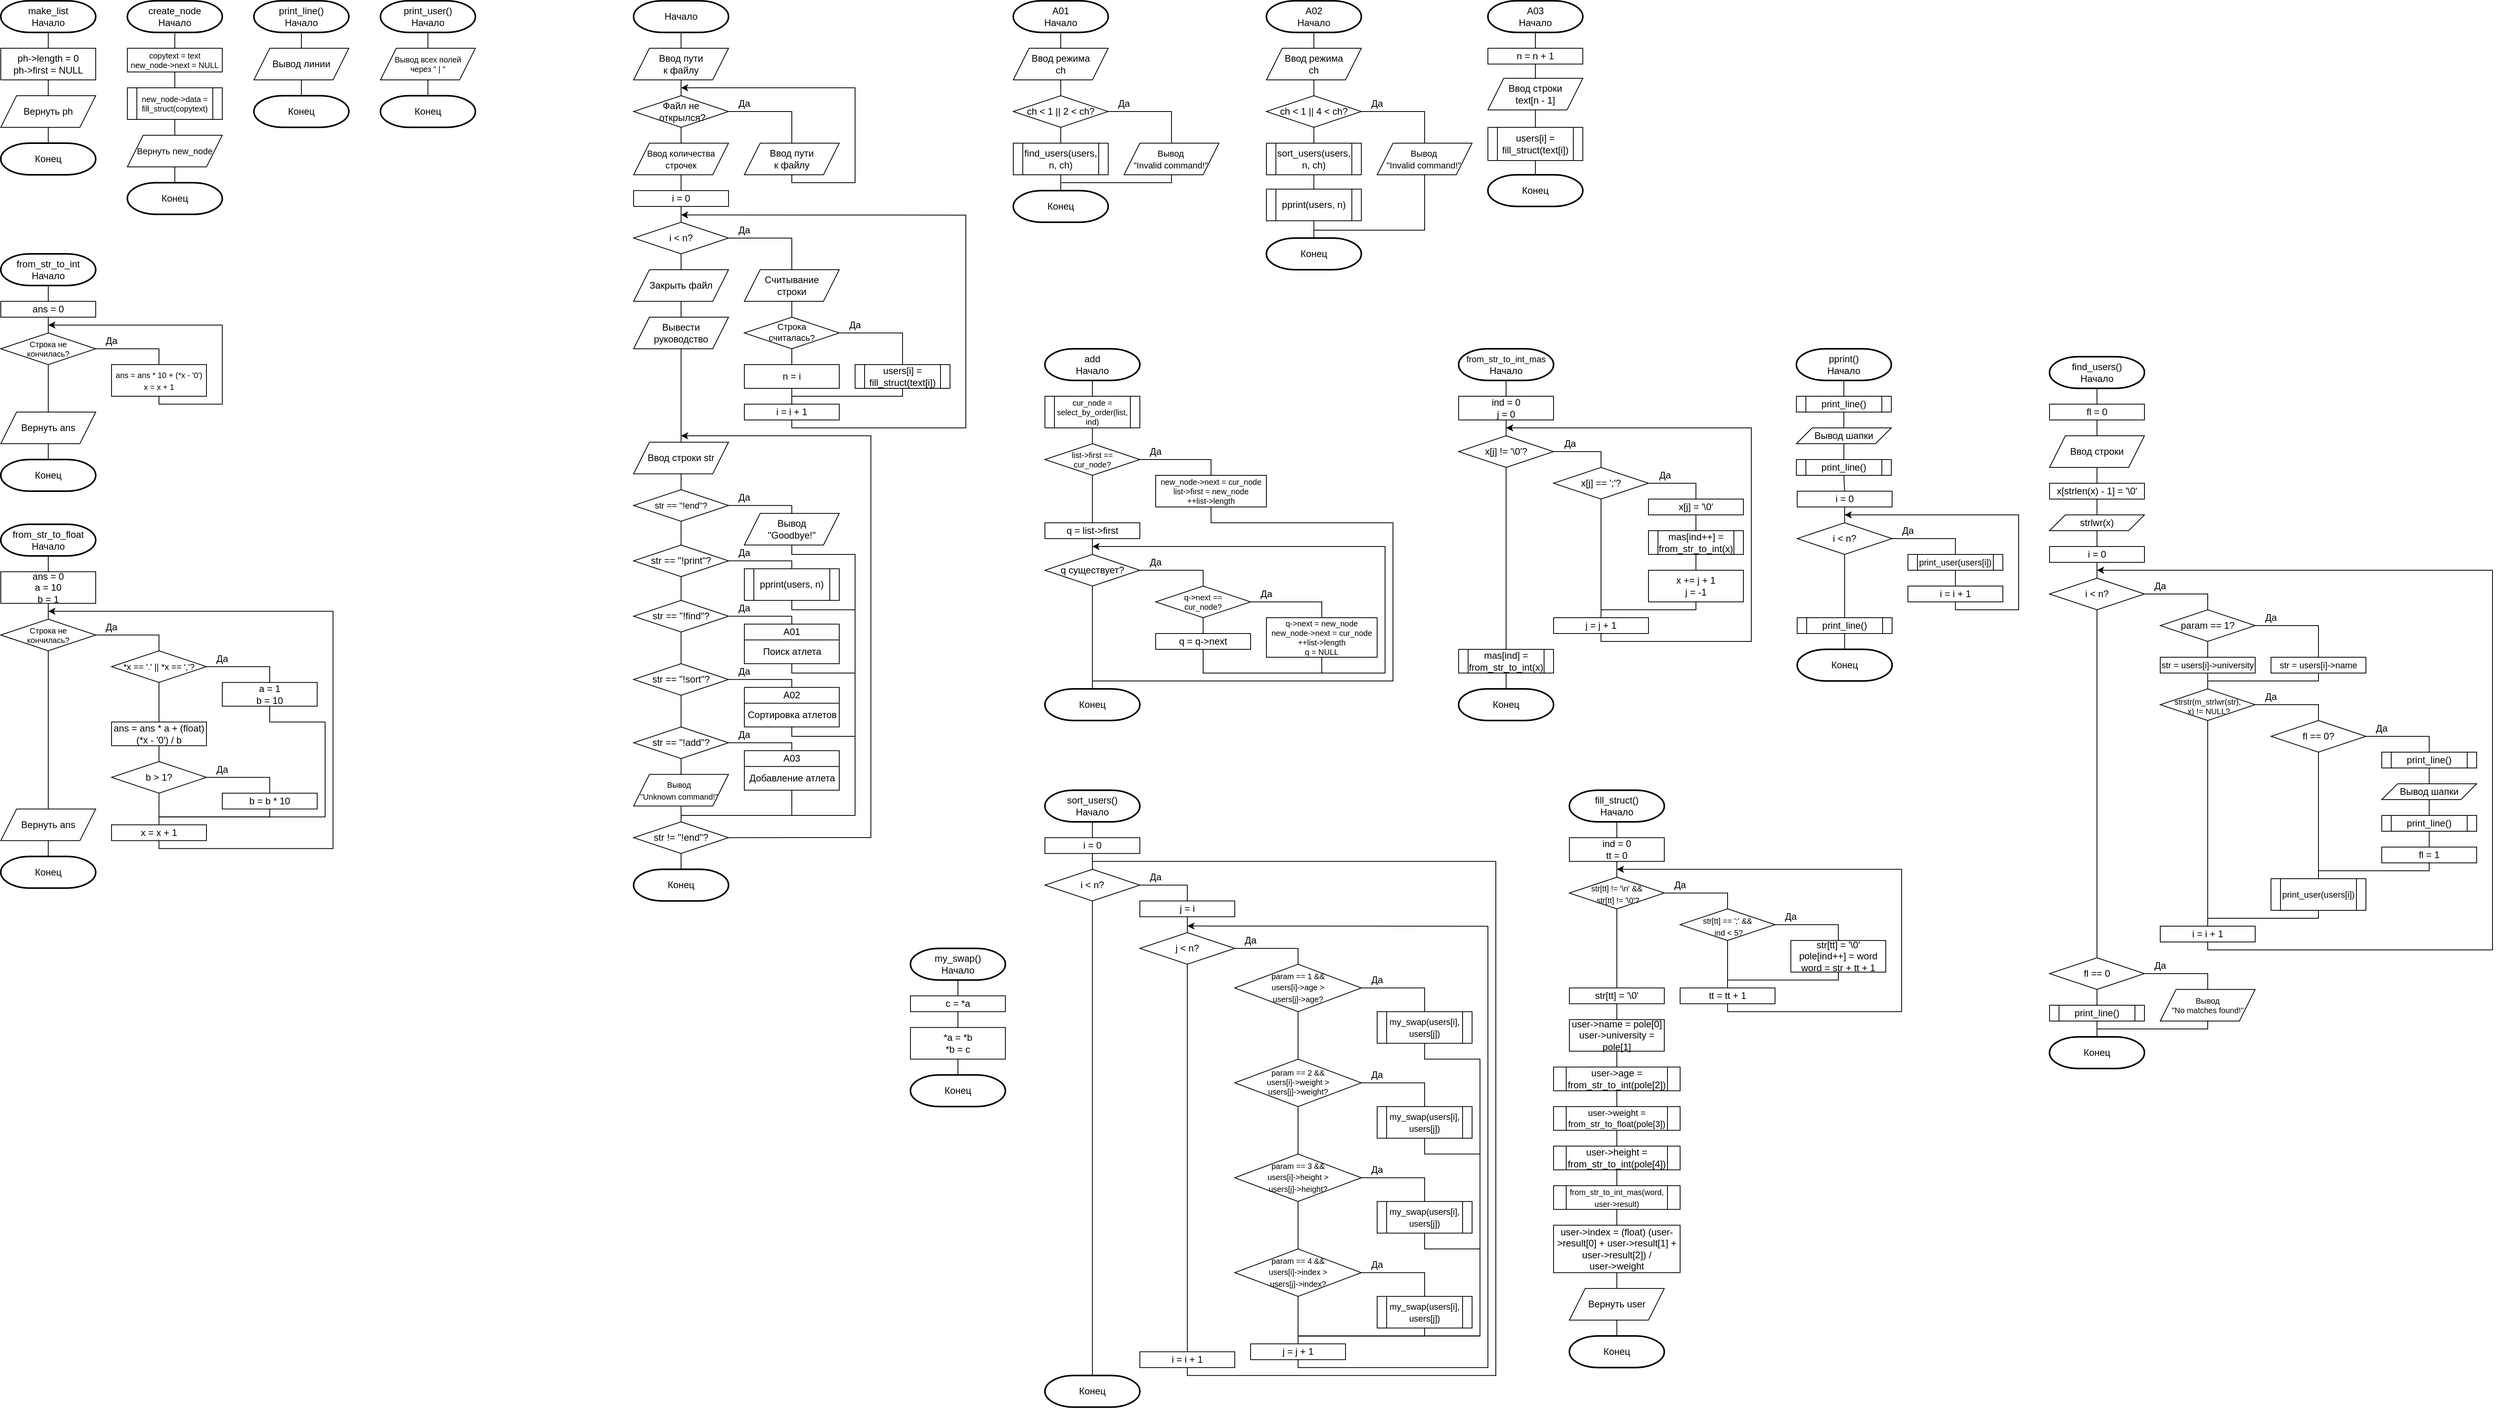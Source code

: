 <mxfile version="24.4.8" type="github">
  <diagram name="all" id="-Zd5tT20SGoopKr65JJy">
    <mxGraphModel dx="1272" dy="744" grid="1" gridSize="10" guides="1" tooltips="1" connect="1" arrows="1" fold="1" page="1" pageScale="1" pageWidth="827" pageHeight="1169" math="0" shadow="0">
      <root>
        <mxCell id="0" />
        <mxCell id="1" parent="0" />
        <mxCell id="Xpvf423Bl7aouu2nreZF-1" value="&lt;div&gt;make_list&lt;br&gt;&lt;/div&gt;Начало" style="strokeWidth=2;html=1;shape=mxgraph.flowchart.terminator;whiteSpace=wrap;" vertex="1" parent="1">
          <mxGeometry x="40" y="40" width="120" height="40" as="geometry" />
        </mxCell>
        <mxCell id="Xpvf423Bl7aouu2nreZF-2" value="ph-&amp;gt;length = 0&lt;div&gt;ph-&amp;gt;first = NULL&lt;br&gt;&lt;/div&gt;" style="rounded=0;whiteSpace=wrap;html=1;" vertex="1" parent="1">
          <mxGeometry x="40" y="100" width="120" height="40" as="geometry" />
        </mxCell>
        <mxCell id="Xpvf423Bl7aouu2nreZF-3" value="Вернуть ph" style="shape=parallelogram;perimeter=parallelogramPerimeter;whiteSpace=wrap;html=1;fixedSize=1;" vertex="1" parent="1">
          <mxGeometry x="40" y="160" width="120" height="40" as="geometry" />
        </mxCell>
        <mxCell id="Xpvf423Bl7aouu2nreZF-4" value="Конец" style="strokeWidth=2;html=1;shape=mxgraph.flowchart.terminator;whiteSpace=wrap;" vertex="1" parent="1">
          <mxGeometry x="40" y="220" width="120" height="40" as="geometry" />
        </mxCell>
        <mxCell id="Xpvf423Bl7aouu2nreZF-5" value="" style="endArrow=none;html=1;rounded=0;entryX=0.5;entryY=1;entryDx=0;entryDy=0;entryPerimeter=0;exitX=0.5;exitY=0;exitDx=0;exitDy=0;" edge="1" parent="1" source="Xpvf423Bl7aouu2nreZF-2" target="Xpvf423Bl7aouu2nreZF-1">
          <mxGeometry width="50" height="50" relative="1" as="geometry">
            <mxPoint x="230" y="190" as="sourcePoint" />
            <mxPoint x="230" y="150" as="targetPoint" />
          </mxGeometry>
        </mxCell>
        <mxCell id="Xpvf423Bl7aouu2nreZF-6" value="" style="endArrow=none;html=1;rounded=0;entryX=0.5;entryY=1;entryDx=0;entryDy=0;exitX=0.5;exitY=0;exitDx=0;exitDy=0;" edge="1" parent="1" source="Xpvf423Bl7aouu2nreZF-3" target="Xpvf423Bl7aouu2nreZF-2">
          <mxGeometry width="50" height="50" relative="1" as="geometry">
            <mxPoint x="200" y="200" as="sourcePoint" />
            <mxPoint x="200" y="160" as="targetPoint" />
          </mxGeometry>
        </mxCell>
        <mxCell id="Xpvf423Bl7aouu2nreZF-7" value="" style="endArrow=none;html=1;rounded=0;entryX=0.5;entryY=1;entryDx=0;entryDy=0;exitX=0.5;exitY=0;exitDx=0;exitDy=0;exitPerimeter=0;" edge="1" parent="1" source="Xpvf423Bl7aouu2nreZF-4" target="Xpvf423Bl7aouu2nreZF-3">
          <mxGeometry width="50" height="50" relative="1" as="geometry">
            <mxPoint x="190" y="240" as="sourcePoint" />
            <mxPoint x="190" y="200" as="targetPoint" />
          </mxGeometry>
        </mxCell>
        <mxCell id="Xpvf423Bl7aouu2nreZF-17" value="&lt;div&gt;create_node&lt;br&gt;&lt;/div&gt;Начало" style="strokeWidth=2;html=1;shape=mxgraph.flowchart.terminator;whiteSpace=wrap;" vertex="1" parent="1">
          <mxGeometry x="200" y="40" width="120" height="40" as="geometry" />
        </mxCell>
        <mxCell id="Xpvf423Bl7aouu2nreZF-18" value="&lt;font style=&quot;font-size: 10px;&quot;&gt;copytext = text&lt;/font&gt;&lt;div style=&quot;font-size: 10px;&quot;&gt;&lt;font style=&quot;font-size: 10px;&quot;&gt;new_node-&amp;gt;next = NULL&lt;/font&gt;&lt;br style=&quot;font-size: 10px;&quot;&gt;&lt;/div&gt;" style="rounded=0;whiteSpace=wrap;html=1;fontSize=10;" vertex="1" parent="1">
          <mxGeometry x="200" y="100" width="120" height="30" as="geometry" />
        </mxCell>
        <mxCell id="Xpvf423Bl7aouu2nreZF-19" value="new_node-&amp;gt;data = fill_struct(copytext)" style="shape=process;whiteSpace=wrap;html=1;backgroundOutline=1;fontSize=10;" vertex="1" parent="1">
          <mxGeometry x="200" y="150" width="120" height="40" as="geometry" />
        </mxCell>
        <mxCell id="Xpvf423Bl7aouu2nreZF-20" value="Вернуть&amp;nbsp;new_node" style="shape=parallelogram;perimeter=parallelogramPerimeter;whiteSpace=wrap;html=1;fixedSize=1;spacingLeft=50;spacingRight=50;fontSize=11;" vertex="1" parent="1">
          <mxGeometry x="200" y="210" width="120" height="40" as="geometry" />
        </mxCell>
        <mxCell id="Xpvf423Bl7aouu2nreZF-21" value="Конец" style="strokeWidth=2;html=1;shape=mxgraph.flowchart.terminator;whiteSpace=wrap;" vertex="1" parent="1">
          <mxGeometry x="200" y="270" width="120" height="40" as="geometry" />
        </mxCell>
        <mxCell id="Xpvf423Bl7aouu2nreZF-22" value="" style="endArrow=none;html=1;rounded=0;entryX=0.5;entryY=1;entryDx=0;entryDy=0;entryPerimeter=0;exitX=0.5;exitY=0;exitDx=0;exitDy=0;" edge="1" parent="1" source="Xpvf423Bl7aouu2nreZF-18" target="Xpvf423Bl7aouu2nreZF-17">
          <mxGeometry width="50" height="50" relative="1" as="geometry">
            <mxPoint x="180" y="130" as="sourcePoint" />
            <mxPoint x="180" y="90" as="targetPoint" />
          </mxGeometry>
        </mxCell>
        <mxCell id="Xpvf423Bl7aouu2nreZF-23" value="" style="endArrow=none;html=1;rounded=0;entryX=0.5;entryY=1;entryDx=0;entryDy=0;exitX=0.5;exitY=0;exitDx=0;exitDy=0;" edge="1" parent="1" source="Xpvf423Bl7aouu2nreZF-19" target="Xpvf423Bl7aouu2nreZF-18">
          <mxGeometry width="50" height="50" relative="1" as="geometry">
            <mxPoint x="180" y="190" as="sourcePoint" />
            <mxPoint x="180" y="150" as="targetPoint" />
          </mxGeometry>
        </mxCell>
        <mxCell id="Xpvf423Bl7aouu2nreZF-24" value="" style="endArrow=none;html=1;rounded=0;entryX=0.5;entryY=1;entryDx=0;entryDy=0;exitX=0.5;exitY=0;exitDx=0;exitDy=0;" edge="1" parent="1" source="Xpvf423Bl7aouu2nreZF-20" target="Xpvf423Bl7aouu2nreZF-19">
          <mxGeometry width="50" height="50" relative="1" as="geometry">
            <mxPoint x="180" y="280" as="sourcePoint" />
            <mxPoint x="180" y="240" as="targetPoint" />
          </mxGeometry>
        </mxCell>
        <mxCell id="Xpvf423Bl7aouu2nreZF-25" value="" style="endArrow=none;html=1;rounded=0;entryX=0.5;entryY=1;entryDx=0;entryDy=0;exitX=0.5;exitY=0;exitDx=0;exitDy=0;exitPerimeter=0;" edge="1" parent="1" source="Xpvf423Bl7aouu2nreZF-21" target="Xpvf423Bl7aouu2nreZF-20">
          <mxGeometry width="50" height="50" relative="1" as="geometry">
            <mxPoint x="190" y="410" as="sourcePoint" />
            <mxPoint x="190" y="370" as="targetPoint" />
          </mxGeometry>
        </mxCell>
        <mxCell id="Xpvf423Bl7aouu2nreZF-51" value="Начало" style="strokeWidth=2;html=1;shape=mxgraph.flowchart.terminator;whiteSpace=wrap;" vertex="1" parent="1">
          <mxGeometry x="840" y="40" width="120" height="40" as="geometry" />
        </mxCell>
        <mxCell id="Xpvf423Bl7aouu2nreZF-52" value="Ввод пути&lt;br&gt;к файлу" style="shape=parallelogram;perimeter=parallelogramPerimeter;whiteSpace=wrap;html=1;fixedSize=1;" vertex="1" parent="1">
          <mxGeometry x="840" y="100" width="120" height="40" as="geometry" />
        </mxCell>
        <mxCell id="Xpvf423Bl7aouu2nreZF-53" value="Файл не&lt;br&gt;&amp;nbsp;открылся?" style="strokeWidth=1;html=1;shape=mxgraph.flowchart.decision;whiteSpace=wrap;" vertex="1" parent="1">
          <mxGeometry x="840" y="160" width="120" height="40" as="geometry" />
        </mxCell>
        <mxCell id="Xpvf423Bl7aouu2nreZF-54" value="Ввод пути&lt;br&gt;к файлу" style="shape=parallelogram;perimeter=parallelogramPerimeter;whiteSpace=wrap;html=1;fixedSize=1;" vertex="1" parent="1">
          <mxGeometry x="980" y="220" width="120" height="40" as="geometry" />
        </mxCell>
        <mxCell id="Xpvf423Bl7aouu2nreZF-55" value="" style="endArrow=classic;html=1;rounded=0;exitX=0.5;exitY=1;exitDx=0;exitDy=0;" edge="1" parent="1" source="Xpvf423Bl7aouu2nreZF-54">
          <mxGeometry width="50" height="50" relative="1" as="geometry">
            <mxPoint x="1130" y="260" as="sourcePoint" />
            <mxPoint x="900" y="150" as="targetPoint" />
            <Array as="points">
              <mxPoint x="1040" y="270" />
              <mxPoint x="1120" y="270" />
              <mxPoint x="1120" y="150" />
            </Array>
          </mxGeometry>
        </mxCell>
        <mxCell id="Xpvf423Bl7aouu2nreZF-56" value="" style="endArrow=none;html=1;rounded=0;entryX=0.5;entryY=1;entryDx=0;entryDy=0;entryPerimeter=0;exitX=0.5;exitY=0;exitDx=0;exitDy=0;" edge="1" parent="1" source="Xpvf423Bl7aouu2nreZF-52" target="Xpvf423Bl7aouu2nreZF-51">
          <mxGeometry width="50" height="50" relative="1" as="geometry">
            <mxPoint x="990" y="120" as="sourcePoint" />
            <mxPoint x="990" y="80" as="targetPoint" />
          </mxGeometry>
        </mxCell>
        <mxCell id="Xpvf423Bl7aouu2nreZF-57" value="" style="endArrow=none;html=1;rounded=0;entryX=1;entryY=0.5;entryDx=0;entryDy=0;entryPerimeter=0;exitX=0.5;exitY=0;exitDx=0;exitDy=0;" edge="1" parent="1" source="Xpvf423Bl7aouu2nreZF-54" target="Xpvf423Bl7aouu2nreZF-53">
          <mxGeometry width="50" height="50" relative="1" as="geometry">
            <mxPoint x="1060" y="140" as="sourcePoint" />
            <mxPoint x="1060" y="100" as="targetPoint" />
            <Array as="points">
              <mxPoint x="1040" y="180" />
            </Array>
          </mxGeometry>
        </mxCell>
        <mxCell id="Xpvf423Bl7aouu2nreZF-58" value="" style="endArrow=none;html=1;rounded=0;entryX=0.5;entryY=1;entryDx=0;entryDy=0;exitX=0.5;exitY=0;exitDx=0;exitDy=0;exitPerimeter=0;" edge="1" parent="1" source="Xpvf423Bl7aouu2nreZF-53" target="Xpvf423Bl7aouu2nreZF-52">
          <mxGeometry width="50" height="50" relative="1" as="geometry">
            <mxPoint x="1070" y="150" as="sourcePoint" />
            <mxPoint x="1070" y="110" as="targetPoint" />
          </mxGeometry>
        </mxCell>
        <mxCell id="Xpvf423Bl7aouu2nreZF-59" value="" style="endArrow=none;html=1;rounded=0;entryX=0.5;entryY=1;entryDx=0;entryDy=0;entryPerimeter=0;exitX=0.5;exitY=0;exitDx=0;exitDy=0;" edge="1" parent="1" source="Xpvf423Bl7aouu2nreZF-60" target="Xpvf423Bl7aouu2nreZF-53">
          <mxGeometry width="50" height="50" relative="1" as="geometry">
            <mxPoint x="900" y="260" as="sourcePoint" />
            <mxPoint x="1080" y="120" as="targetPoint" />
          </mxGeometry>
        </mxCell>
        <mxCell id="Xpvf423Bl7aouu2nreZF-60" value="&lt;font style=&quot;font-size: 11px;&quot;&gt;Ввод количества строчек&lt;/font&gt;" style="shape=parallelogram;perimeter=parallelogramPerimeter;whiteSpace=wrap;html=1;fixedSize=1;" vertex="1" parent="1">
          <mxGeometry x="840" y="220" width="120" height="40" as="geometry" />
        </mxCell>
        <mxCell id="Xpvf423Bl7aouu2nreZF-61" value="Да" style="text;html=1;strokeColor=none;fillColor=none;align=center;verticalAlign=middle;whiteSpace=wrap;rounded=0;" vertex="1" parent="1">
          <mxGeometry x="950" y="155" width="60" height="30" as="geometry" />
        </mxCell>
        <mxCell id="Xpvf423Bl7aouu2nreZF-62" value="i = 0" style="rounded=0;whiteSpace=wrap;html=1;" vertex="1" parent="1">
          <mxGeometry x="840" y="280" width="120" height="20" as="geometry" />
        </mxCell>
        <mxCell id="Xpvf423Bl7aouu2nreZF-63" value="i &amp;lt; n?" style="strokeWidth=1;html=1;shape=mxgraph.flowchart.decision;whiteSpace=wrap;" vertex="1" parent="1">
          <mxGeometry x="840" y="320" width="120" height="40" as="geometry" />
        </mxCell>
        <mxCell id="Xpvf423Bl7aouu2nreZF-64" value="&lt;p style=&quot;line-height: 110%;&quot;&gt;&lt;font style=&quot;font-size: 11px;&quot;&gt;Строка&lt;br&gt;считалась?&lt;/font&gt;&lt;/p&gt;" style="strokeWidth=1;html=1;shape=mxgraph.flowchart.decision;whiteSpace=wrap;spacingBottom=3;" vertex="1" parent="1">
          <mxGeometry x="980" y="440" width="120" height="40" as="geometry" />
        </mxCell>
        <mxCell id="Xpvf423Bl7aouu2nreZF-65" value="Считывание&lt;br&gt;строки" style="shape=parallelogram;perimeter=parallelogramPerimeter;whiteSpace=wrap;html=1;fixedSize=1;" vertex="1" parent="1">
          <mxGeometry x="980" y="380" width="120" height="40" as="geometry" />
        </mxCell>
        <mxCell id="Xpvf423Bl7aouu2nreZF-66" value="n = i" style="rounded=0;whiteSpace=wrap;html=1;" vertex="1" parent="1">
          <mxGeometry x="980" y="500" width="120" height="30" as="geometry" />
        </mxCell>
        <mxCell id="Xpvf423Bl7aouu2nreZF-67" value="" style="endArrow=none;html=1;rounded=0;entryX=0.5;entryY=1;entryDx=0;entryDy=0;exitX=0.5;exitY=0;exitDx=0;exitDy=0;" edge="1" parent="1" source="Xpvf423Bl7aouu2nreZF-62" target="Xpvf423Bl7aouu2nreZF-60">
          <mxGeometry width="50" height="50" relative="1" as="geometry">
            <mxPoint x="970" y="380" as="sourcePoint" />
            <mxPoint x="970" y="340" as="targetPoint" />
          </mxGeometry>
        </mxCell>
        <mxCell id="Xpvf423Bl7aouu2nreZF-68" value="" style="endArrow=none;html=1;rounded=0;entryX=0.5;entryY=1;entryDx=0;entryDy=0;exitX=0.5;exitY=0;exitDx=0;exitDy=0;exitPerimeter=0;" edge="1" parent="1" source="Xpvf423Bl7aouu2nreZF-63" target="Xpvf423Bl7aouu2nreZF-62">
          <mxGeometry width="50" height="50" relative="1" as="geometry">
            <mxPoint x="960" y="350" as="sourcePoint" />
            <mxPoint x="960" y="310" as="targetPoint" />
          </mxGeometry>
        </mxCell>
        <mxCell id="Xpvf423Bl7aouu2nreZF-69" value="" style="endArrow=none;html=1;rounded=0;entryX=1;entryY=0.5;entryDx=0;entryDy=0;entryPerimeter=0;exitX=0.5;exitY=0;exitDx=0;exitDy=0;" edge="1" parent="1" source="Xpvf423Bl7aouu2nreZF-65" target="Xpvf423Bl7aouu2nreZF-63">
          <mxGeometry width="50" height="50" relative="1" as="geometry">
            <mxPoint x="1020" y="360" as="sourcePoint" />
            <mxPoint x="1020" y="320" as="targetPoint" />
            <Array as="points">
              <mxPoint x="1040" y="340" />
            </Array>
          </mxGeometry>
        </mxCell>
        <mxCell id="Xpvf423Bl7aouu2nreZF-70" value="" style="endArrow=none;html=1;rounded=0;entryX=0.5;entryY=1;entryDx=0;entryDy=0;exitX=0.5;exitY=0;exitDx=0;exitDy=0;exitPerimeter=0;" edge="1" parent="1" source="Xpvf423Bl7aouu2nreZF-64" target="Xpvf423Bl7aouu2nreZF-65">
          <mxGeometry width="50" height="50" relative="1" as="geometry">
            <mxPoint x="1150" y="430" as="sourcePoint" />
            <mxPoint x="1150" y="390" as="targetPoint" />
          </mxGeometry>
        </mxCell>
        <mxCell id="Xpvf423Bl7aouu2nreZF-71" value="" style="endArrow=none;html=1;rounded=0;entryX=1;entryY=0.5;entryDx=0;entryDy=0;entryPerimeter=0;exitX=0.5;exitY=0;exitDx=0;exitDy=0;" edge="1" parent="1" source="Xpvf423Bl7aouu2nreZF-120" target="Xpvf423Bl7aouu2nreZF-64">
          <mxGeometry width="50" height="50" relative="1" as="geometry">
            <mxPoint x="1180" y="500" as="sourcePoint" />
            <mxPoint x="1170" y="440" as="targetPoint" />
            <Array as="points">
              <mxPoint x="1180" y="460" />
            </Array>
          </mxGeometry>
        </mxCell>
        <mxCell id="Xpvf423Bl7aouu2nreZF-72" value="" style="endArrow=none;html=1;rounded=0;entryX=0.5;entryY=1;entryDx=0;entryDy=0;entryPerimeter=0;exitX=0.5;exitY=0;exitDx=0;exitDy=0;" edge="1" parent="1" source="Xpvf423Bl7aouu2nreZF-66" target="Xpvf423Bl7aouu2nreZF-64">
          <mxGeometry width="50" height="50" relative="1" as="geometry">
            <mxPoint x="1110" y="520" as="sourcePoint" />
            <mxPoint x="1110" y="480" as="targetPoint" />
          </mxGeometry>
        </mxCell>
        <mxCell id="Xpvf423Bl7aouu2nreZF-73" value="" style="endArrow=none;html=1;rounded=0;entryX=0.5;entryY=1;entryDx=0;entryDy=0;exitX=0.5;exitY=0;exitDx=0;exitDy=0;" edge="1" parent="1" source="Xpvf423Bl7aouu2nreZF-74" target="Xpvf423Bl7aouu2nreZF-66">
          <mxGeometry width="50" height="50" relative="1" as="geometry">
            <mxPoint x="1100" y="530" as="sourcePoint" />
            <mxPoint x="1030" y="530" as="targetPoint" />
          </mxGeometry>
        </mxCell>
        <mxCell id="Xpvf423Bl7aouu2nreZF-74" value="i = i + 1" style="rounded=0;whiteSpace=wrap;html=1;" vertex="1" parent="1">
          <mxGeometry x="980" y="550" width="120" height="20" as="geometry" />
        </mxCell>
        <mxCell id="Xpvf423Bl7aouu2nreZF-75" value="" style="endArrow=none;html=1;rounded=0;entryX=0.5;entryY=1;entryDx=0;entryDy=0;" edge="1" parent="1" target="Xpvf423Bl7aouu2nreZF-120">
          <mxGeometry width="50" height="50" relative="1" as="geometry">
            <mxPoint x="1040" y="540" as="sourcePoint" />
            <mxPoint x="1180" y="530" as="targetPoint" />
            <Array as="points">
              <mxPoint x="1180" y="540" />
            </Array>
          </mxGeometry>
        </mxCell>
        <mxCell id="Xpvf423Bl7aouu2nreZF-76" value="Да" style="text;html=1;strokeColor=none;fillColor=none;align=center;verticalAlign=middle;whiteSpace=wrap;rounded=0;" vertex="1" parent="1">
          <mxGeometry x="950" y="315" width="60" height="30" as="geometry" />
        </mxCell>
        <mxCell id="Xpvf423Bl7aouu2nreZF-77" value="Да" style="text;html=1;strokeColor=none;fillColor=none;align=center;verticalAlign=middle;whiteSpace=wrap;rounded=0;" vertex="1" parent="1">
          <mxGeometry x="1090" y="435" width="60" height="30" as="geometry" />
        </mxCell>
        <mxCell id="Xpvf423Bl7aouu2nreZF-78" value="" style="endArrow=classic;html=1;rounded=0;exitX=0.5;exitY=1;exitDx=0;exitDy=0;" edge="1" parent="1" source="Xpvf423Bl7aouu2nreZF-74">
          <mxGeometry width="50" height="50" relative="1" as="geometry">
            <mxPoint x="1010" y="660" as="sourcePoint" />
            <mxPoint x="900" y="310.69" as="targetPoint" />
            <Array as="points">
              <mxPoint x="1040" y="580" />
              <mxPoint x="1260" y="580" />
              <mxPoint x="1260" y="311" />
            </Array>
          </mxGeometry>
        </mxCell>
        <mxCell id="Xpvf423Bl7aouu2nreZF-79" value="Закрыть файл" style="shape=parallelogram;perimeter=parallelogramPerimeter;whiteSpace=wrap;html=1;fixedSize=1;" vertex="1" parent="1">
          <mxGeometry x="840" y="380" width="120" height="40" as="geometry" />
        </mxCell>
        <mxCell id="Xpvf423Bl7aouu2nreZF-80" value="Вывести&lt;br&gt;руководство" style="shape=parallelogram;perimeter=parallelogramPerimeter;whiteSpace=wrap;html=1;fixedSize=1;" vertex="1" parent="1">
          <mxGeometry x="840" y="440" width="120" height="40" as="geometry" />
        </mxCell>
        <mxCell id="Xpvf423Bl7aouu2nreZF-81" value="Ввод строки str" style="shape=parallelogram;perimeter=parallelogramPerimeter;whiteSpace=wrap;html=1;fixedSize=1;" vertex="1" parent="1">
          <mxGeometry x="840" y="598.13" width="120" height="40" as="geometry" />
        </mxCell>
        <mxCell id="Xpvf423Bl7aouu2nreZF-82" value="" style="endArrow=none;html=1;rounded=0;entryX=0.5;entryY=1;entryDx=0;entryDy=0;exitX=0.5;exitY=0;exitDx=0;exitDy=0;" edge="1" parent="1" source="Xpvf423Bl7aouu2nreZF-81" target="Xpvf423Bl7aouu2nreZF-80">
          <mxGeometry width="50" height="50" relative="1" as="geometry">
            <mxPoint x="920" y="560" as="sourcePoint" />
            <mxPoint x="920" y="520" as="targetPoint" />
          </mxGeometry>
        </mxCell>
        <mxCell id="Xpvf423Bl7aouu2nreZF-83" value="" style="endArrow=none;html=1;rounded=0;entryX=0.5;entryY=1;entryDx=0;entryDy=0;exitX=0.5;exitY=0;exitDx=0;exitDy=0;" edge="1" parent="1" source="Xpvf423Bl7aouu2nreZF-80" target="Xpvf423Bl7aouu2nreZF-79">
          <mxGeometry width="50" height="50" relative="1" as="geometry">
            <mxPoint x="810" y="500" as="sourcePoint" />
            <mxPoint x="810" y="460" as="targetPoint" />
          </mxGeometry>
        </mxCell>
        <mxCell id="Xpvf423Bl7aouu2nreZF-84" value="" style="endArrow=none;html=1;rounded=0;entryX=0.5;entryY=1;entryDx=0;entryDy=0;entryPerimeter=0;exitX=0.5;exitY=0;exitDx=0;exitDy=0;" edge="1" parent="1" source="Xpvf423Bl7aouu2nreZF-79" target="Xpvf423Bl7aouu2nreZF-63">
          <mxGeometry width="50" height="50" relative="1" as="geometry">
            <mxPoint x="830" y="410" as="sourcePoint" />
            <mxPoint x="830" y="370" as="targetPoint" />
          </mxGeometry>
        </mxCell>
        <mxCell id="Xpvf423Bl7aouu2nreZF-85" value="&lt;font style=&quot;font-size: 11px;&quot;&gt;str == &quot;!end&quot;?&lt;/font&gt;" style="strokeWidth=1;html=1;shape=mxgraph.flowchart.decision;whiteSpace=wrap;" vertex="1" parent="1">
          <mxGeometry x="840" y="658.13" width="120" height="40" as="geometry" />
        </mxCell>
        <mxCell id="Xpvf423Bl7aouu2nreZF-86" value="str == &quot;!print&quot;?" style="strokeWidth=1;html=1;shape=mxgraph.flowchart.decision;whiteSpace=wrap;" vertex="1" parent="1">
          <mxGeometry x="840" y="728.13" width="120" height="40" as="geometry" />
        </mxCell>
        <mxCell id="Xpvf423Bl7aouu2nreZF-87" value="str == &quot;!sort&quot;?" style="strokeWidth=1;html=1;shape=mxgraph.flowchart.decision;whiteSpace=wrap;" vertex="1" parent="1">
          <mxGeometry x="840" y="878.13" width="120" height="40" as="geometry" />
        </mxCell>
        <mxCell id="Xpvf423Bl7aouu2nreZF-88" value="str == &quot;!find&quot;?" style="strokeWidth=1;html=1;shape=mxgraph.flowchart.decision;whiteSpace=wrap;" vertex="1" parent="1">
          <mxGeometry x="840" y="798.13" width="120" height="40" as="geometry" />
        </mxCell>
        <mxCell id="Xpvf423Bl7aouu2nreZF-89" value="str == &quot;!add&quot;?" style="strokeWidth=1;html=1;shape=mxgraph.flowchart.decision;whiteSpace=wrap;" vertex="1" parent="1">
          <mxGeometry x="840" y="958.13" width="120" height="40" as="geometry" />
        </mxCell>
        <mxCell id="Xpvf423Bl7aouu2nreZF-90" value="Вывод&lt;br&gt;&quot;Goodbye!&quot;" style="shape=parallelogram;perimeter=parallelogramPerimeter;whiteSpace=wrap;html=1;fixedSize=1;" vertex="1" parent="1">
          <mxGeometry x="980" y="688.13" width="120" height="40" as="geometry" />
        </mxCell>
        <mxCell id="Xpvf423Bl7aouu2nreZF-91" value="&lt;font style=&quot;font-size: 10px;&quot;&gt;Вывод&lt;br&gt;&quot;Unknown command!&quot;&lt;/font&gt;" style="shape=parallelogram;perimeter=parallelogramPerimeter;whiteSpace=wrap;html=1;fixedSize=1;spacingRight=5;" vertex="1" parent="1">
          <mxGeometry x="840" y="1018.13" width="120" height="40" as="geometry" />
        </mxCell>
        <mxCell id="Xpvf423Bl7aouu2nreZF-92" value="str != &quot;!end&quot;?" style="strokeWidth=1;html=1;shape=mxgraph.flowchart.decision;whiteSpace=wrap;" vertex="1" parent="1">
          <mxGeometry x="840" y="1078.13" width="120" height="40" as="geometry" />
        </mxCell>
        <mxCell id="Xpvf423Bl7aouu2nreZF-93" value="Конец" style="strokeWidth=2;html=1;shape=mxgraph.flowchart.terminator;whiteSpace=wrap;" vertex="1" parent="1">
          <mxGeometry x="840" y="1138.13" width="120" height="40" as="geometry" />
        </mxCell>
        <mxCell id="Xpvf423Bl7aouu2nreZF-94" value="pprint(users, n)" style="shape=process;whiteSpace=wrap;html=1;backgroundOutline=1;" vertex="1" parent="1">
          <mxGeometry x="980" y="758.13" width="120" height="40" as="geometry" />
        </mxCell>
        <mxCell id="Xpvf423Bl7aouu2nreZF-95" value="A01" style="swimlane;fontStyle=0;childLayout=stackLayout;horizontal=1;startSize=20;horizontalStack=0;resizeParent=1;resizeParentMax=0;resizeLast=0;collapsible=1;marginBottom=0;whiteSpace=wrap;html=1;" vertex="1" parent="1">
          <mxGeometry x="980" y="828.13" width="120" height="50" as="geometry" />
        </mxCell>
        <mxCell id="Xpvf423Bl7aouu2nreZF-96" value="Поиск атлета" style="text;html=1;align=center;verticalAlign=middle;resizable=0;points=[];autosize=1;strokeColor=none;fillColor=none;" vertex="1" parent="Xpvf423Bl7aouu2nreZF-95">
          <mxGeometry y="20" width="120" height="30" as="geometry" />
        </mxCell>
        <mxCell id="Xpvf423Bl7aouu2nreZF-97" value="A02" style="swimlane;fontStyle=0;childLayout=stackLayout;horizontal=1;startSize=20;horizontalStack=0;resizeParent=1;resizeParentMax=0;resizeLast=0;collapsible=1;marginBottom=0;whiteSpace=wrap;html=1;" vertex="1" parent="1">
          <mxGeometry x="980" y="908.13" width="120" height="50" as="geometry" />
        </mxCell>
        <mxCell id="Xpvf423Bl7aouu2nreZF-98" value="Сортировка атлетов" style="text;html=1;align=center;verticalAlign=middle;resizable=0;points=[];autosize=1;strokeColor=none;fillColor=none;" vertex="1" parent="Xpvf423Bl7aouu2nreZF-97">
          <mxGeometry y="20" width="120" height="30" as="geometry" />
        </mxCell>
        <mxCell id="Xpvf423Bl7aouu2nreZF-99" value="A03" style="swimlane;fontStyle=0;childLayout=stackLayout;horizontal=1;startSize=20;horizontalStack=0;resizeParent=1;resizeParentMax=0;resizeLast=0;collapsible=1;marginBottom=0;whiteSpace=wrap;html=1;" vertex="1" parent="1">
          <mxGeometry x="980" y="988.13" width="120" height="50" as="geometry" />
        </mxCell>
        <mxCell id="Xpvf423Bl7aouu2nreZF-100" value="Добавление атлета" style="text;html=1;align=center;verticalAlign=middle;resizable=0;points=[];autosize=1;strokeColor=none;fillColor=none;" vertex="1" parent="Xpvf423Bl7aouu2nreZF-99">
          <mxGeometry y="20" width="120" height="30" as="geometry" />
        </mxCell>
        <mxCell id="Xpvf423Bl7aouu2nreZF-101" value="" style="endArrow=none;html=1;rounded=0;entryX=0.5;entryY=1;entryDx=0;entryDy=0;exitX=0.5;exitY=0;exitDx=0;exitDy=0;exitPerimeter=0;" edge="1" parent="1" source="Xpvf423Bl7aouu2nreZF-92" target="Xpvf423Bl7aouu2nreZF-91">
          <mxGeometry width="50" height="50" relative="1" as="geometry">
            <mxPoint x="1000" y="1118.13" as="sourcePoint" />
            <mxPoint x="1000" y="1078.13" as="targetPoint" />
          </mxGeometry>
        </mxCell>
        <mxCell id="Xpvf423Bl7aouu2nreZF-102" value="" style="endArrow=none;html=1;rounded=0;entryX=0.5;entryY=1;entryDx=0;entryDy=0;entryPerimeter=0;exitX=0.5;exitY=0;exitDx=0;exitDy=0;exitPerimeter=0;" edge="1" parent="1" source="Xpvf423Bl7aouu2nreZF-93" target="Xpvf423Bl7aouu2nreZF-92">
          <mxGeometry width="50" height="50" relative="1" as="geometry">
            <mxPoint x="990" y="1168.13" as="sourcePoint" />
            <mxPoint x="990" y="1128.13" as="targetPoint" />
          </mxGeometry>
        </mxCell>
        <mxCell id="Xpvf423Bl7aouu2nreZF-103" value="" style="endArrow=none;html=1;rounded=0;entryX=0.5;entryY=1;entryDx=0;entryDy=0;entryPerimeter=0;exitX=0.5;exitY=0;exitDx=0;exitDy=0;" edge="1" parent="1" source="Xpvf423Bl7aouu2nreZF-91" target="Xpvf423Bl7aouu2nreZF-89">
          <mxGeometry width="50" height="50" relative="1" as="geometry">
            <mxPoint x="810" y="1028.13" as="sourcePoint" />
            <mxPoint x="810" y="988.13" as="targetPoint" />
          </mxGeometry>
        </mxCell>
        <mxCell id="Xpvf423Bl7aouu2nreZF-104" value="" style="endArrow=none;html=1;rounded=0;entryX=0.5;entryY=1;entryDx=0;entryDy=0;entryPerimeter=0;exitX=0.5;exitY=0;exitDx=0;exitDy=0;exitPerimeter=0;" edge="1" parent="1" source="Xpvf423Bl7aouu2nreZF-89" target="Xpvf423Bl7aouu2nreZF-87">
          <mxGeometry width="50" height="50" relative="1" as="geometry">
            <mxPoint x="850" y="978.13" as="sourcePoint" />
            <mxPoint x="850" y="938.13" as="targetPoint" />
          </mxGeometry>
        </mxCell>
        <mxCell id="Xpvf423Bl7aouu2nreZF-105" value="" style="endArrow=none;html=1;rounded=0;entryX=0.5;entryY=1;entryDx=0;entryDy=0;exitX=0.5;exitY=0;exitDx=0;exitDy=0;exitPerimeter=0;" edge="1" parent="1" source="Xpvf423Bl7aouu2nreZF-85" target="Xpvf423Bl7aouu2nreZF-81">
          <mxGeometry width="50" height="50" relative="1" as="geometry">
            <mxPoint x="840" y="678.13" as="sourcePoint" />
            <mxPoint x="840" y="638.13" as="targetPoint" />
          </mxGeometry>
        </mxCell>
        <mxCell id="Xpvf423Bl7aouu2nreZF-106" value="" style="endArrow=none;html=1;rounded=0;entryX=1;entryY=0.5;entryDx=0;entryDy=0;entryPerimeter=0;exitX=0.5;exitY=0;exitDx=0;exitDy=0;" edge="1" parent="1" source="Xpvf423Bl7aouu2nreZF-90" target="Xpvf423Bl7aouu2nreZF-85">
          <mxGeometry width="50" height="50" relative="1" as="geometry">
            <mxPoint x="970" y="678.13" as="sourcePoint" />
            <mxPoint x="970" y="638.13" as="targetPoint" />
            <Array as="points">
              <mxPoint x="1040" y="678.13" />
            </Array>
          </mxGeometry>
        </mxCell>
        <mxCell id="Xpvf423Bl7aouu2nreZF-107" value="" style="endArrow=none;html=1;rounded=0;entryX=1;entryY=0.5;entryDx=0;entryDy=0;entryPerimeter=0;exitX=0.5;exitY=0;exitDx=0;exitDy=0;" edge="1" parent="1" source="Xpvf423Bl7aouu2nreZF-94" target="Xpvf423Bl7aouu2nreZF-86">
          <mxGeometry width="50" height="50" relative="1" as="geometry">
            <mxPoint x="940" y="818.13" as="sourcePoint" />
            <mxPoint x="940" y="778.13" as="targetPoint" />
            <Array as="points">
              <mxPoint x="1040" y="748.13" />
            </Array>
          </mxGeometry>
        </mxCell>
        <mxCell id="Xpvf423Bl7aouu2nreZF-108" value="" style="endArrow=none;html=1;rounded=0;entryX=1;entryY=0.5;entryDx=0;entryDy=0;entryPerimeter=0;exitX=0.5;exitY=0;exitDx=0;exitDy=0;" edge="1" parent="1" source="Xpvf423Bl7aouu2nreZF-95" target="Xpvf423Bl7aouu2nreZF-88">
          <mxGeometry width="50" height="50" relative="1" as="geometry">
            <mxPoint x="950" y="878.13" as="sourcePoint" />
            <mxPoint x="950" y="838.13" as="targetPoint" />
            <Array as="points">
              <mxPoint x="1040" y="818.13" />
            </Array>
          </mxGeometry>
        </mxCell>
        <mxCell id="Xpvf423Bl7aouu2nreZF-109" value="" style="endArrow=none;html=1;rounded=0;entryX=1;entryY=0.5;entryDx=0;entryDy=0;entryPerimeter=0;exitX=0.5;exitY=0;exitDx=0;exitDy=0;" edge="1" parent="1" source="Xpvf423Bl7aouu2nreZF-97" target="Xpvf423Bl7aouu2nreZF-87">
          <mxGeometry width="50" height="50" relative="1" as="geometry">
            <mxPoint x="940" y="968.13" as="sourcePoint" />
            <mxPoint x="940" y="928.13" as="targetPoint" />
            <Array as="points">
              <mxPoint x="1040" y="898.13" />
            </Array>
          </mxGeometry>
        </mxCell>
        <mxCell id="Xpvf423Bl7aouu2nreZF-110" value="" style="endArrow=none;html=1;rounded=0;entryX=1;entryY=0.5;entryDx=0;entryDy=0;entryPerimeter=0;exitX=0.5;exitY=0;exitDx=0;exitDy=0;" edge="1" parent="1" source="Xpvf423Bl7aouu2nreZF-99" target="Xpvf423Bl7aouu2nreZF-89">
          <mxGeometry width="50" height="50" relative="1" as="geometry">
            <mxPoint x="950" y="988.13" as="sourcePoint" />
            <mxPoint x="950" y="948.13" as="targetPoint" />
            <Array as="points">
              <mxPoint x="1040" y="978.13" />
            </Array>
          </mxGeometry>
        </mxCell>
        <mxCell id="Xpvf423Bl7aouu2nreZF-111" value="Да" style="text;html=1;strokeColor=none;fillColor=none;align=center;verticalAlign=middle;whiteSpace=wrap;rounded=0;" vertex="1" parent="1">
          <mxGeometry x="950" y="953.13" width="60" height="30" as="geometry" />
        </mxCell>
        <mxCell id="Xpvf423Bl7aouu2nreZF-112" value="Да" style="text;html=1;strokeColor=none;fillColor=none;align=center;verticalAlign=middle;whiteSpace=wrap;rounded=0;" vertex="1" parent="1">
          <mxGeometry x="950" y="653.13" width="60" height="30" as="geometry" />
        </mxCell>
        <mxCell id="Xpvf423Bl7aouu2nreZF-113" value="Да" style="text;html=1;strokeColor=none;fillColor=none;align=center;verticalAlign=middle;whiteSpace=wrap;rounded=0;" vertex="1" parent="1">
          <mxGeometry x="950" y="723.13" width="60" height="30" as="geometry" />
        </mxCell>
        <mxCell id="Xpvf423Bl7aouu2nreZF-114" value="Да" style="text;html=1;strokeColor=none;fillColor=none;align=center;verticalAlign=middle;whiteSpace=wrap;rounded=0;" vertex="1" parent="1">
          <mxGeometry x="950" y="793.13" width="60" height="30" as="geometry" />
        </mxCell>
        <mxCell id="Xpvf423Bl7aouu2nreZF-115" value="Да" style="text;html=1;strokeColor=none;fillColor=none;align=center;verticalAlign=middle;whiteSpace=wrap;rounded=0;" vertex="1" parent="1">
          <mxGeometry x="950" y="873.13" width="60" height="30" as="geometry" />
        </mxCell>
        <mxCell id="Xpvf423Bl7aouu2nreZF-116" value="" style="endArrow=none;html=1;rounded=0;entryX=0.5;entryY=1;entryDx=0;entryDy=0;entryPerimeter=0;exitX=0.5;exitY=0;exitDx=0;exitDy=0;exitPerimeter=0;" edge="1" parent="1" source="Xpvf423Bl7aouu2nreZF-87" target="Xpvf423Bl7aouu2nreZF-88">
          <mxGeometry width="50" height="50" relative="1" as="geometry">
            <mxPoint x="870" y="888.13" as="sourcePoint" />
            <mxPoint x="870" y="848.13" as="targetPoint" />
          </mxGeometry>
        </mxCell>
        <mxCell id="Xpvf423Bl7aouu2nreZF-117" value="" style="endArrow=none;html=1;rounded=0;entryX=0.5;entryY=1;entryDx=0;entryDy=0;entryPerimeter=0;exitX=0.5;exitY=0;exitDx=0;exitDy=0;exitPerimeter=0;" edge="1" parent="1" source="Xpvf423Bl7aouu2nreZF-88" target="Xpvf423Bl7aouu2nreZF-86">
          <mxGeometry width="50" height="50" relative="1" as="geometry">
            <mxPoint x="860" y="818.13" as="sourcePoint" />
            <mxPoint x="860" y="778.13" as="targetPoint" />
          </mxGeometry>
        </mxCell>
        <mxCell id="Xpvf423Bl7aouu2nreZF-118" value="" style="endArrow=none;html=1;rounded=0;entryX=0.5;entryY=1;entryDx=0;entryDy=0;entryPerimeter=0;exitX=0.5;exitY=0;exitDx=0;exitDy=0;exitPerimeter=0;" edge="1" parent="1" source="Xpvf423Bl7aouu2nreZF-86" target="Xpvf423Bl7aouu2nreZF-85">
          <mxGeometry width="50" height="50" relative="1" as="geometry">
            <mxPoint x="900" y="748.13" as="sourcePoint" />
            <mxPoint x="900" y="708.13" as="targetPoint" />
          </mxGeometry>
        </mxCell>
        <mxCell id="Xpvf423Bl7aouu2nreZF-119" value="" style="endArrow=none;html=1;rounded=0;entryX=1;entryY=0.5;entryDx=0;entryDy=0;entryPerimeter=0;startArrow=classic;startFill=1;" edge="1" parent="1" target="Xpvf423Bl7aouu2nreZF-92">
          <mxGeometry width="50" height="50" relative="1" as="geometry">
            <mxPoint x="900" y="590.0" as="sourcePoint" />
            <mxPoint x="1030" y="1119.13" as="targetPoint" />
            <Array as="points">
              <mxPoint x="1140" y="590" />
              <mxPoint x="1140" y="1098" />
            </Array>
          </mxGeometry>
        </mxCell>
        <mxCell id="Xpvf423Bl7aouu2nreZF-120" value="users[i] = fill_struct(text[i])" style="shape=process;whiteSpace=wrap;html=1;backgroundOutline=1;" vertex="1" parent="1">
          <mxGeometry x="1120" y="500" width="120" height="30" as="geometry" />
        </mxCell>
        <mxCell id="Xpvf423Bl7aouu2nreZF-121" value="" style="endArrow=none;html=1;rounded=0;entryX=0.5;entryY=1;entryDx=0;entryDy=0;" edge="1" parent="1" target="Xpvf423Bl7aouu2nreZF-99">
          <mxGeometry width="50" height="50" relative="1" as="geometry">
            <mxPoint x="900" y="1070" as="sourcePoint" />
            <mxPoint x="1010" y="1060" as="targetPoint" />
            <Array as="points">
              <mxPoint x="1040" y="1070" />
            </Array>
          </mxGeometry>
        </mxCell>
        <mxCell id="Xpvf423Bl7aouu2nreZF-122" value="" style="endArrow=none;html=1;rounded=0;entryX=0.5;entryY=1;entryDx=0;entryDy=0;" edge="1" parent="1" target="Xpvf423Bl7aouu2nreZF-97">
          <mxGeometry width="50" height="50" relative="1" as="geometry">
            <mxPoint x="900" y="1070" as="sourcePoint" />
            <mxPoint x="1020" y="1070" as="targetPoint" />
            <Array as="points">
              <mxPoint x="1120" y="1070" />
              <mxPoint x="1120" y="970" />
              <mxPoint x="1040" y="970" />
            </Array>
          </mxGeometry>
        </mxCell>
        <mxCell id="Xpvf423Bl7aouu2nreZF-123" value="" style="endArrow=none;html=1;rounded=0;entryX=0.5;entryY=1;entryDx=0;entryDy=0;" edge="1" parent="1" target="Xpvf423Bl7aouu2nreZF-95">
          <mxGeometry width="50" height="50" relative="1" as="geometry">
            <mxPoint x="900" y="1070" as="sourcePoint" />
            <mxPoint x="1030" y="1080" as="targetPoint" />
            <Array as="points">
              <mxPoint x="1120" y="1070" />
              <mxPoint x="1120" y="890" />
              <mxPoint x="1040" y="890" />
            </Array>
          </mxGeometry>
        </mxCell>
        <mxCell id="Xpvf423Bl7aouu2nreZF-124" value="" style="endArrow=none;html=1;rounded=0;entryX=0.5;entryY=1;entryDx=0;entryDy=0;" edge="1" parent="1" target="Xpvf423Bl7aouu2nreZF-90">
          <mxGeometry width="50" height="50" relative="1" as="geometry">
            <mxPoint x="900" y="1070" as="sourcePoint" />
            <mxPoint x="1040" y="1090" as="targetPoint" />
            <Array as="points">
              <mxPoint x="1120" y="1070" />
              <mxPoint x="1120" y="740" />
              <mxPoint x="1040" y="740" />
            </Array>
          </mxGeometry>
        </mxCell>
        <mxCell id="Xpvf423Bl7aouu2nreZF-125" value="" style="endArrow=none;html=1;rounded=0;entryX=0.5;entryY=1;entryDx=0;entryDy=0;" edge="1" parent="1" target="Xpvf423Bl7aouu2nreZF-94">
          <mxGeometry width="50" height="50" relative="1" as="geometry">
            <mxPoint x="900" y="1070" as="sourcePoint" />
            <mxPoint x="1050" y="1100" as="targetPoint" />
            <Array as="points">
              <mxPoint x="1120" y="1070" />
              <mxPoint x="1120" y="810" />
              <mxPoint x="1040" y="810" />
            </Array>
          </mxGeometry>
        </mxCell>
        <mxCell id="Xpvf423Bl7aouu2nreZF-139" value="A01&lt;br&gt;Начало" style="strokeWidth=2;html=1;shape=mxgraph.flowchart.terminator;whiteSpace=wrap;" vertex="1" parent="1">
          <mxGeometry x="1320" y="40" width="120" height="40" as="geometry" />
        </mxCell>
        <mxCell id="Xpvf423Bl7aouu2nreZF-140" value="Ввод режима&lt;br&gt;ch" style="shape=parallelogram;perimeter=parallelogramPerimeter;whiteSpace=wrap;html=1;fixedSize=1;" vertex="1" parent="1">
          <mxGeometry x="1320" y="100" width="120" height="40" as="geometry" />
        </mxCell>
        <mxCell id="Xpvf423Bl7aouu2nreZF-141" value="ch &amp;lt; 1 || 2 &amp;lt; ch?" style="strokeWidth=1;html=1;shape=mxgraph.flowchart.decision;whiteSpace=wrap;" vertex="1" parent="1">
          <mxGeometry x="1320" y="160" width="120" height="40" as="geometry" />
        </mxCell>
        <mxCell id="Xpvf423Bl7aouu2nreZF-142" value="&lt;font style=&quot;font-size: 11px;&quot;&gt;Вывод&lt;br&gt;&quot;Invalid command!&lt;span style=&quot;background-color: initial;&quot;&gt;&quot;&lt;/span&gt;&lt;/font&gt;" style="shape=parallelogram;perimeter=parallelogramPerimeter;whiteSpace=wrap;html=1;fixedSize=1;spacingRight=2;" vertex="1" parent="1">
          <mxGeometry x="1460" y="220" width="120" height="40" as="geometry" />
        </mxCell>
        <mxCell id="Xpvf423Bl7aouu2nreZF-143" value="find_users(users, n, ch)" style="shape=process;whiteSpace=wrap;html=1;backgroundOutline=1;" vertex="1" parent="1">
          <mxGeometry x="1320" y="220" width="120" height="40" as="geometry" />
        </mxCell>
        <mxCell id="Xpvf423Bl7aouu2nreZF-144" value="Конец" style="strokeWidth=2;html=1;shape=mxgraph.flowchart.terminator;whiteSpace=wrap;" vertex="1" parent="1">
          <mxGeometry x="1320" y="280" width="120" height="40" as="geometry" />
        </mxCell>
        <mxCell id="Xpvf423Bl7aouu2nreZF-145" value="" style="endArrow=none;html=1;rounded=0;entryX=0.5;entryY=1;entryDx=0;entryDy=0;exitX=0.5;exitY=0;exitDx=0;exitDy=0;exitPerimeter=0;" edge="1" parent="1" source="Xpvf423Bl7aouu2nreZF-141" target="Xpvf423Bl7aouu2nreZF-140">
          <mxGeometry width="50" height="50" relative="1" as="geometry">
            <mxPoint x="1460" y="140" as="sourcePoint" />
            <mxPoint x="1460" y="100" as="targetPoint" />
          </mxGeometry>
        </mxCell>
        <mxCell id="Xpvf423Bl7aouu2nreZF-146" value="" style="endArrow=none;html=1;rounded=0;entryX=0.5;entryY=1;entryDx=0;entryDy=0;entryPerimeter=0;exitX=0.5;exitY=0;exitDx=0;exitDy=0;" edge="1" parent="1" source="Xpvf423Bl7aouu2nreZF-140" target="Xpvf423Bl7aouu2nreZF-139">
          <mxGeometry width="50" height="50" relative="1" as="geometry">
            <mxPoint x="1470" y="150" as="sourcePoint" />
            <mxPoint x="1470" y="110" as="targetPoint" />
          </mxGeometry>
        </mxCell>
        <mxCell id="Xpvf423Bl7aouu2nreZF-147" value="" style="endArrow=none;html=1;rounded=0;entryX=0.5;entryY=1;entryDx=0;entryDy=0;entryPerimeter=0;exitX=0.5;exitY=0;exitDx=0;exitDy=0;" edge="1" parent="1" source="Xpvf423Bl7aouu2nreZF-143" target="Xpvf423Bl7aouu2nreZF-141">
          <mxGeometry width="50" height="50" relative="1" as="geometry">
            <mxPoint x="1480" y="160" as="sourcePoint" />
            <mxPoint x="1480" y="120" as="targetPoint" />
          </mxGeometry>
        </mxCell>
        <mxCell id="Xpvf423Bl7aouu2nreZF-148" value="" style="endArrow=none;html=1;rounded=0;entryX=1;entryY=0.5;entryDx=0;entryDy=0;entryPerimeter=0;exitX=0.5;exitY=0;exitDx=0;exitDy=0;" edge="1" parent="1" source="Xpvf423Bl7aouu2nreZF-142" target="Xpvf423Bl7aouu2nreZF-141">
          <mxGeometry width="50" height="50" relative="1" as="geometry">
            <mxPoint x="1490" y="170" as="sourcePoint" />
            <mxPoint x="1490" y="130" as="targetPoint" />
            <Array as="points">
              <mxPoint x="1520" y="180" />
            </Array>
          </mxGeometry>
        </mxCell>
        <mxCell id="Xpvf423Bl7aouu2nreZF-149" value="" style="endArrow=none;html=1;rounded=0;entryX=0.5;entryY=1;entryDx=0;entryDy=0;exitX=0.5;exitY=0;exitDx=0;exitDy=0;exitPerimeter=0;" edge="1" parent="1" source="Xpvf423Bl7aouu2nreZF-144" target="Xpvf423Bl7aouu2nreZF-143">
          <mxGeometry width="50" height="50" relative="1" as="geometry">
            <mxPoint x="1500" y="180" as="sourcePoint" />
            <mxPoint x="1500" y="140" as="targetPoint" />
          </mxGeometry>
        </mxCell>
        <mxCell id="Xpvf423Bl7aouu2nreZF-150" value="" style="endArrow=none;html=1;rounded=0;entryX=0.5;entryY=1;entryDx=0;entryDy=0;" edge="1" parent="1" target="Xpvf423Bl7aouu2nreZF-142">
          <mxGeometry width="50" height="50" relative="1" as="geometry">
            <mxPoint x="1380" y="270" as="sourcePoint" />
            <mxPoint x="1510" y="150" as="targetPoint" />
            <Array as="points">
              <mxPoint x="1520" y="270" />
            </Array>
          </mxGeometry>
        </mxCell>
        <mxCell id="Xpvf423Bl7aouu2nreZF-151" value="Да" style="text;html=1;strokeColor=none;fillColor=none;align=center;verticalAlign=middle;whiteSpace=wrap;rounded=0;" vertex="1" parent="1">
          <mxGeometry x="1430" y="155" width="60" height="30" as="geometry" />
        </mxCell>
        <mxCell id="Xpvf423Bl7aouu2nreZF-152" value="A02&lt;br&gt;Начало" style="strokeWidth=2;html=1;shape=mxgraph.flowchart.terminator;whiteSpace=wrap;" vertex="1" parent="1">
          <mxGeometry x="1640" y="40" width="120" height="40" as="geometry" />
        </mxCell>
        <mxCell id="Xpvf423Bl7aouu2nreZF-153" value="Ввод режима&lt;br&gt;ch" style="shape=parallelogram;perimeter=parallelogramPerimeter;whiteSpace=wrap;html=1;fixedSize=1;" vertex="1" parent="1">
          <mxGeometry x="1640" y="100" width="120" height="40" as="geometry" />
        </mxCell>
        <mxCell id="Xpvf423Bl7aouu2nreZF-154" value="ch &amp;lt; 1 || 4 &amp;lt; ch?" style="strokeWidth=1;html=1;shape=mxgraph.flowchart.decision;whiteSpace=wrap;" vertex="1" parent="1">
          <mxGeometry x="1640" y="160" width="120" height="40" as="geometry" />
        </mxCell>
        <mxCell id="Xpvf423Bl7aouu2nreZF-155" value="&lt;font style=&quot;font-size: 11px;&quot;&gt;Вывод&lt;br&gt;&quot;Invalid command!&lt;span style=&quot;background-color: initial;&quot;&gt;&quot;&lt;/span&gt;&lt;/font&gt;" style="shape=parallelogram;perimeter=parallelogramPerimeter;whiteSpace=wrap;html=1;fixedSize=1;spacingRight=2;" vertex="1" parent="1">
          <mxGeometry x="1780" y="220" width="120" height="40" as="geometry" />
        </mxCell>
        <mxCell id="Xpvf423Bl7aouu2nreZF-156" value="sort_users(users, n, ch)" style="shape=process;whiteSpace=wrap;html=1;backgroundOutline=1;" vertex="1" parent="1">
          <mxGeometry x="1640" y="220" width="120" height="40" as="geometry" />
        </mxCell>
        <mxCell id="Xpvf423Bl7aouu2nreZF-157" value="Конец" style="strokeWidth=2;html=1;shape=mxgraph.flowchart.terminator;whiteSpace=wrap;" vertex="1" parent="1">
          <mxGeometry x="1640" y="340" width="120" height="40" as="geometry" />
        </mxCell>
        <mxCell id="Xpvf423Bl7aouu2nreZF-158" value="" style="endArrow=none;html=1;rounded=0;entryX=0.5;entryY=1;entryDx=0;entryDy=0;exitX=0.5;exitY=0;exitDx=0;exitDy=0;exitPerimeter=0;" edge="1" parent="1" source="Xpvf423Bl7aouu2nreZF-154" target="Xpvf423Bl7aouu2nreZF-153">
          <mxGeometry width="50" height="50" relative="1" as="geometry">
            <mxPoint x="1780" y="140" as="sourcePoint" />
            <mxPoint x="1780" y="100" as="targetPoint" />
          </mxGeometry>
        </mxCell>
        <mxCell id="Xpvf423Bl7aouu2nreZF-159" value="" style="endArrow=none;html=1;rounded=0;entryX=0.5;entryY=1;entryDx=0;entryDy=0;entryPerimeter=0;exitX=0.5;exitY=0;exitDx=0;exitDy=0;" edge="1" parent="1" source="Xpvf423Bl7aouu2nreZF-153" target="Xpvf423Bl7aouu2nreZF-152">
          <mxGeometry width="50" height="50" relative="1" as="geometry">
            <mxPoint x="1790" y="150" as="sourcePoint" />
            <mxPoint x="1790" y="110" as="targetPoint" />
          </mxGeometry>
        </mxCell>
        <mxCell id="Xpvf423Bl7aouu2nreZF-160" value="" style="endArrow=none;html=1;rounded=0;entryX=0.5;entryY=1;entryDx=0;entryDy=0;entryPerimeter=0;exitX=0.5;exitY=0;exitDx=0;exitDy=0;" edge="1" parent="1" source="Xpvf423Bl7aouu2nreZF-156" target="Xpvf423Bl7aouu2nreZF-154">
          <mxGeometry width="50" height="50" relative="1" as="geometry">
            <mxPoint x="1800" y="160" as="sourcePoint" />
            <mxPoint x="1800" y="120" as="targetPoint" />
          </mxGeometry>
        </mxCell>
        <mxCell id="Xpvf423Bl7aouu2nreZF-161" value="" style="endArrow=none;html=1;rounded=0;entryX=1;entryY=0.5;entryDx=0;entryDy=0;entryPerimeter=0;exitX=0.5;exitY=0;exitDx=0;exitDy=0;" edge="1" parent="1" source="Xpvf423Bl7aouu2nreZF-155" target="Xpvf423Bl7aouu2nreZF-154">
          <mxGeometry width="50" height="50" relative="1" as="geometry">
            <mxPoint x="1810" y="170" as="sourcePoint" />
            <mxPoint x="1810" y="130" as="targetPoint" />
            <Array as="points">
              <mxPoint x="1840" y="180" />
            </Array>
          </mxGeometry>
        </mxCell>
        <mxCell id="Xpvf423Bl7aouu2nreZF-162" value="" style="endArrow=none;html=1;rounded=0;exitX=0.5;exitY=0;exitDx=0;exitDy=0;exitPerimeter=0;entryX=0.5;entryY=1;entryDx=0;entryDy=0;" edge="1" parent="1" source="Xpvf423Bl7aouu2nreZF-157" target="Xpvf423Bl7aouu2nreZF-165">
          <mxGeometry width="50" height="50" relative="1" as="geometry">
            <mxPoint x="1820" y="180" as="sourcePoint" />
            <mxPoint x="1770" y="300" as="targetPoint" />
          </mxGeometry>
        </mxCell>
        <mxCell id="Xpvf423Bl7aouu2nreZF-163" value="" style="endArrow=none;html=1;rounded=0;entryX=0.5;entryY=1;entryDx=0;entryDy=0;" edge="1" parent="1" target="Xpvf423Bl7aouu2nreZF-155">
          <mxGeometry width="50" height="50" relative="1" as="geometry">
            <mxPoint x="1700" y="330" as="sourcePoint" />
            <mxPoint x="1830" y="150" as="targetPoint" />
            <Array as="points">
              <mxPoint x="1840" y="330" />
            </Array>
          </mxGeometry>
        </mxCell>
        <mxCell id="Xpvf423Bl7aouu2nreZF-164" value="Да" style="text;html=1;strokeColor=none;fillColor=none;align=center;verticalAlign=middle;whiteSpace=wrap;rounded=0;" vertex="1" parent="1">
          <mxGeometry x="1750" y="155" width="60" height="30" as="geometry" />
        </mxCell>
        <mxCell id="Xpvf423Bl7aouu2nreZF-165" value="pprint(users, n)" style="shape=process;whiteSpace=wrap;html=1;backgroundOutline=1;" vertex="1" parent="1">
          <mxGeometry x="1640" y="278.13" width="120" height="40" as="geometry" />
        </mxCell>
        <mxCell id="Xpvf423Bl7aouu2nreZF-166" value="" style="endArrow=none;html=1;rounded=0;entryX=0.5;entryY=1;entryDx=0;entryDy=0;exitX=0.5;exitY=0;exitDx=0;exitDy=0;" edge="1" parent="1" source="Xpvf423Bl7aouu2nreZF-165" target="Xpvf423Bl7aouu2nreZF-156">
          <mxGeometry width="50" height="50" relative="1" as="geometry">
            <mxPoint x="1690" y="300" as="sourcePoint" />
            <mxPoint x="1690" y="260" as="targetPoint" />
          </mxGeometry>
        </mxCell>
        <mxCell id="Xpvf423Bl7aouu2nreZF-167" value="A03&lt;br&gt;Начало" style="strokeWidth=2;html=1;shape=mxgraph.flowchart.terminator;whiteSpace=wrap;" vertex="1" parent="1">
          <mxGeometry x="1920" y="40" width="120" height="40" as="geometry" />
        </mxCell>
        <mxCell id="Xpvf423Bl7aouu2nreZF-168" value="n = n + 1" style="rounded=0;whiteSpace=wrap;html=1;" vertex="1" parent="1">
          <mxGeometry x="1920" y="100" width="120" height="20" as="geometry" />
        </mxCell>
        <mxCell id="Xpvf423Bl7aouu2nreZF-169" value="Ввод строки&lt;br&gt;text[n - 1]" style="shape=parallelogram;perimeter=parallelogramPerimeter;whiteSpace=wrap;html=1;fixedSize=1;" vertex="1" parent="1">
          <mxGeometry x="1920" y="138" width="120" height="40" as="geometry" />
        </mxCell>
        <mxCell id="Xpvf423Bl7aouu2nreZF-170" value="Конец" style="strokeWidth=2;html=1;shape=mxgraph.flowchart.terminator;whiteSpace=wrap;" vertex="1" parent="1">
          <mxGeometry x="1920" y="260" width="120" height="40" as="geometry" />
        </mxCell>
        <mxCell id="Xpvf423Bl7aouu2nreZF-171" value="users[i] = fill_struct(text[i])" style="shape=process;whiteSpace=wrap;html=1;backgroundOutline=1;" vertex="1" parent="1">
          <mxGeometry x="1920" y="200" width="120" height="42" as="geometry" />
        </mxCell>
        <mxCell id="Xpvf423Bl7aouu2nreZF-172" value="" style="endArrow=none;html=1;rounded=0;entryX=0.5;entryY=1;entryDx=0;entryDy=0;exitX=0.5;exitY=0;exitDx=0;exitDy=0;exitPerimeter=0;" edge="1" parent="1" source="Xpvf423Bl7aouu2nreZF-170" target="Xpvf423Bl7aouu2nreZF-171">
          <mxGeometry width="50" height="50" relative="1" as="geometry">
            <mxPoint x="2070" y="290" as="sourcePoint" />
            <mxPoint x="2070" y="250" as="targetPoint" />
          </mxGeometry>
        </mxCell>
        <mxCell id="Xpvf423Bl7aouu2nreZF-173" value="" style="endArrow=none;html=1;rounded=0;entryX=0.5;entryY=1;entryDx=0;entryDy=0;exitX=0.5;exitY=0;exitDx=0;exitDy=0;" edge="1" parent="1" source="Xpvf423Bl7aouu2nreZF-171" target="Xpvf423Bl7aouu2nreZF-169">
          <mxGeometry width="50" height="50" relative="1" as="geometry">
            <mxPoint x="2060" y="220" as="sourcePoint" />
            <mxPoint x="2060" y="180" as="targetPoint" />
          </mxGeometry>
        </mxCell>
        <mxCell id="Xpvf423Bl7aouu2nreZF-174" value="" style="endArrow=none;html=1;rounded=0;entryX=0.5;entryY=1;entryDx=0;entryDy=0;" edge="1" parent="1" source="Xpvf423Bl7aouu2nreZF-169" target="Xpvf423Bl7aouu2nreZF-168">
          <mxGeometry width="50" height="50" relative="1" as="geometry">
            <mxPoint x="2080" y="200" as="sourcePoint" />
            <mxPoint x="2080" y="160" as="targetPoint" />
          </mxGeometry>
        </mxCell>
        <mxCell id="Xpvf423Bl7aouu2nreZF-175" value="" style="endArrow=none;html=1;rounded=0;entryX=0.5;entryY=1;entryDx=0;entryDy=0;entryPerimeter=0;exitX=0.5;exitY=0;exitDx=0;exitDy=0;" edge="1" parent="1" source="Xpvf423Bl7aouu2nreZF-168" target="Xpvf423Bl7aouu2nreZF-167">
          <mxGeometry width="50" height="50" relative="1" as="geometry">
            <mxPoint x="2070" y="170" as="sourcePoint" />
            <mxPoint x="2070" y="130" as="targetPoint" />
          </mxGeometry>
        </mxCell>
        <mxCell id="Xpvf423Bl7aouu2nreZF-176" value="from_str_to_int&lt;br&gt;Начало" style="strokeWidth=2;html=1;shape=mxgraph.flowchart.terminator;whiteSpace=wrap;" vertex="1" parent="1">
          <mxGeometry x="40" y="360" width="120" height="40" as="geometry" />
        </mxCell>
        <mxCell id="Xpvf423Bl7aouu2nreZF-177" value="ans = 0" style="rounded=0;whiteSpace=wrap;html=1;" vertex="1" parent="1">
          <mxGeometry x="40" y="420" width="120" height="20" as="geometry" />
        </mxCell>
        <mxCell id="Xpvf423Bl7aouu2nreZF-178" value="Строка не кончилась?" style="strokeWidth=1;html=1;shape=mxgraph.flowchart.decision;whiteSpace=wrap;fontSize=10;spacingLeft=10;spacingRight=10;" vertex="1" parent="1">
          <mxGeometry x="40" y="460" width="120" height="40" as="geometry" />
        </mxCell>
        <mxCell id="Xpvf423Bl7aouu2nreZF-179" value="&lt;font style=&quot;font-size: 10px;&quot;&gt;ans = ans * 10 + (*x - &#39;0&#39;)&lt;br&gt;x = x + 1&lt;/font&gt;" style="rounded=0;whiteSpace=wrap;html=1;" vertex="1" parent="1">
          <mxGeometry x="180" y="500" width="120" height="40" as="geometry" />
        </mxCell>
        <mxCell id="Xpvf423Bl7aouu2nreZF-180" value="Вернуть ans" style="shape=parallelogram;perimeter=parallelogramPerimeter;whiteSpace=wrap;html=1;fixedSize=1;" vertex="1" parent="1">
          <mxGeometry x="40" y="560" width="120" height="40" as="geometry" />
        </mxCell>
        <mxCell id="Xpvf423Bl7aouu2nreZF-181" value="Конец" style="strokeWidth=2;html=1;shape=mxgraph.flowchart.terminator;whiteSpace=wrap;" vertex="1" parent="1">
          <mxGeometry x="40" y="620" width="120" height="40" as="geometry" />
        </mxCell>
        <mxCell id="Xpvf423Bl7aouu2nreZF-182" value="" style="endArrow=none;html=1;rounded=0;entryX=0.5;entryY=1;entryDx=0;entryDy=0;entryPerimeter=0;exitX=0.5;exitY=0;exitDx=0;exitDy=0;" edge="1" parent="1" source="Xpvf423Bl7aouu2nreZF-177" target="Xpvf423Bl7aouu2nreZF-176">
          <mxGeometry width="50" height="50" relative="1" as="geometry">
            <mxPoint x="230" y="440" as="sourcePoint" />
            <mxPoint x="230" y="400" as="targetPoint" />
          </mxGeometry>
        </mxCell>
        <mxCell id="Xpvf423Bl7aouu2nreZF-183" value="" style="endArrow=none;html=1;rounded=0;entryX=1;entryY=0.5;entryDx=0;entryDy=0;entryPerimeter=0;exitX=0.5;exitY=0;exitDx=0;exitDy=0;" edge="1" parent="1" source="Xpvf423Bl7aouu2nreZF-179" target="Xpvf423Bl7aouu2nreZF-178">
          <mxGeometry width="50" height="50" relative="1" as="geometry">
            <mxPoint x="220" y="460" as="sourcePoint" />
            <mxPoint x="220" y="420" as="targetPoint" />
            <Array as="points">
              <mxPoint x="240" y="480" />
            </Array>
          </mxGeometry>
        </mxCell>
        <mxCell id="Xpvf423Bl7aouu2nreZF-184" value="" style="endArrow=none;html=1;rounded=0;entryX=0.5;entryY=1;entryDx=0;entryDy=0;exitX=0.5;exitY=0;exitDx=0;exitDy=0;exitPerimeter=0;" edge="1" parent="1" source="Xpvf423Bl7aouu2nreZF-178" target="Xpvf423Bl7aouu2nreZF-177">
          <mxGeometry width="50" height="50" relative="1" as="geometry">
            <mxPoint x="230" y="470" as="sourcePoint" />
            <mxPoint x="230" y="430" as="targetPoint" />
          </mxGeometry>
        </mxCell>
        <mxCell id="Xpvf423Bl7aouu2nreZF-185" value="" style="endArrow=none;html=1;rounded=0;entryX=0.5;entryY=1;entryDx=0;entryDy=0;entryPerimeter=0;exitX=0.5;exitY=0;exitDx=0;exitDy=0;" edge="1" parent="1" source="Xpvf423Bl7aouu2nreZF-180" target="Xpvf423Bl7aouu2nreZF-178">
          <mxGeometry width="50" height="50" relative="1" as="geometry">
            <mxPoint x="240" y="480" as="sourcePoint" />
            <mxPoint x="240" y="440" as="targetPoint" />
          </mxGeometry>
        </mxCell>
        <mxCell id="Xpvf423Bl7aouu2nreZF-186" value="" style="endArrow=none;html=1;rounded=0;entryX=0.5;entryY=1;entryDx=0;entryDy=0;exitX=0.5;exitY=0;exitDx=0;exitDy=0;exitPerimeter=0;" edge="1" parent="1" source="Xpvf423Bl7aouu2nreZF-181" target="Xpvf423Bl7aouu2nreZF-180">
          <mxGeometry width="50" height="50" relative="1" as="geometry">
            <mxPoint x="250" y="490" as="sourcePoint" />
            <mxPoint x="250" y="450" as="targetPoint" />
          </mxGeometry>
        </mxCell>
        <mxCell id="Xpvf423Bl7aouu2nreZF-187" value="" style="endArrow=classic;html=1;rounded=0;exitX=0.5;exitY=1;exitDx=0;exitDy=0;endFill=1;" edge="1" parent="1" source="Xpvf423Bl7aouu2nreZF-179">
          <mxGeometry width="50" height="50" relative="1" as="geometry">
            <mxPoint x="220" y="580" as="sourcePoint" />
            <mxPoint x="100" y="450" as="targetPoint" />
            <Array as="points">
              <mxPoint x="240" y="550" />
              <mxPoint x="320" y="550" />
              <mxPoint x="320" y="450" />
            </Array>
          </mxGeometry>
        </mxCell>
        <mxCell id="Xpvf423Bl7aouu2nreZF-188" value="Да" style="text;html=1;strokeColor=none;fillColor=none;align=center;verticalAlign=middle;whiteSpace=wrap;rounded=0;" vertex="1" parent="1">
          <mxGeometry x="150" y="455" width="60" height="30" as="geometry" />
        </mxCell>
        <mxCell id="Xpvf423Bl7aouu2nreZF-189" value="from_str_to_float&lt;br&gt;Начало" style="strokeWidth=2;html=1;shape=mxgraph.flowchart.terminator;whiteSpace=wrap;" vertex="1" parent="1">
          <mxGeometry x="40" y="701.87" width="120" height="40" as="geometry" />
        </mxCell>
        <mxCell id="Xpvf423Bl7aouu2nreZF-190" value="ans = 0&lt;br&gt;a = 10&lt;br&gt;b = 1" style="rounded=0;whiteSpace=wrap;html=1;" vertex="1" parent="1">
          <mxGeometry x="40" y="761.87" width="120" height="40" as="geometry" />
        </mxCell>
        <mxCell id="Xpvf423Bl7aouu2nreZF-192" value="*x == &#39;.&#39; || *x == &#39;,&#39;?" style="strokeWidth=1;html=1;shape=mxgraph.flowchart.decision;whiteSpace=wrap;fontSize=11;" vertex="1" parent="1">
          <mxGeometry x="180" y="861.87" width="120" height="40" as="geometry" />
        </mxCell>
        <mxCell id="Xpvf423Bl7aouu2nreZF-193" value="a = 1&lt;br&gt;b = 10" style="rounded=0;whiteSpace=wrap;html=1;" vertex="1" parent="1">
          <mxGeometry x="320" y="901.87" width="120" height="30" as="geometry" />
        </mxCell>
        <mxCell id="Xpvf423Bl7aouu2nreZF-194" value="ans = ans * a + (float) (*x - &#39;0&#39;) / b" style="rounded=0;whiteSpace=wrap;html=1;" vertex="1" parent="1">
          <mxGeometry x="180" y="951.87" width="120" height="30" as="geometry" />
        </mxCell>
        <mxCell id="Xpvf423Bl7aouu2nreZF-195" value="b &amp;gt; 1?" style="strokeWidth=1;html=1;shape=mxgraph.flowchart.decision;whiteSpace=wrap;" vertex="1" parent="1">
          <mxGeometry x="180" y="1001.87" width="120" height="40" as="geometry" />
        </mxCell>
        <mxCell id="Xpvf423Bl7aouu2nreZF-196" value="b = b * 10" style="rounded=0;whiteSpace=wrap;html=1;" vertex="1" parent="1">
          <mxGeometry x="320" y="1041.87" width="120" height="20" as="geometry" />
        </mxCell>
        <mxCell id="Xpvf423Bl7aouu2nreZF-197" value="x = x + 1" style="rounded=0;whiteSpace=wrap;html=1;" vertex="1" parent="1">
          <mxGeometry x="180" y="1081.87" width="120" height="20" as="geometry" />
        </mxCell>
        <mxCell id="Xpvf423Bl7aouu2nreZF-198" value="" style="endArrow=none;html=1;rounded=0;entryX=0.5;entryY=1;entryDx=0;entryDy=0;exitX=0.5;exitY=0;exitDx=0;exitDy=0;exitPerimeter=0;" edge="1" parent="1" source="Xpvf423Bl7aouu2nreZF-217" target="Xpvf423Bl7aouu2nreZF-190">
          <mxGeometry width="50" height="50" relative="1" as="geometry">
            <mxPoint x="100" y="821.87" as="sourcePoint" />
            <mxPoint x="250" y="691.87" as="targetPoint" />
          </mxGeometry>
        </mxCell>
        <mxCell id="Xpvf423Bl7aouu2nreZF-199" value="" style="endArrow=none;html=1;rounded=0;entryX=0.5;entryY=1;entryDx=0;entryDy=0;entryPerimeter=0;exitX=0.5;exitY=0;exitDx=0;exitDy=0;" edge="1" parent="1" source="Xpvf423Bl7aouu2nreZF-190" target="Xpvf423Bl7aouu2nreZF-189">
          <mxGeometry width="50" height="50" relative="1" as="geometry">
            <mxPoint x="220" y="801.87" as="sourcePoint" />
            <mxPoint x="220" y="761.87" as="targetPoint" />
          </mxGeometry>
        </mxCell>
        <mxCell id="Xpvf423Bl7aouu2nreZF-200" value="" style="endArrow=none;html=1;rounded=0;exitX=0.5;exitY=0;exitDx=0;exitDy=0;entryX=0.5;entryY=1;entryDx=0;entryDy=0;entryPerimeter=0;" edge="1" parent="1" source="Xpvf423Bl7aouu2nreZF-201" target="Xpvf423Bl7aouu2nreZF-217">
          <mxGeometry width="50" height="50" relative="1" as="geometry">
            <mxPoint x="110" y="951.87" as="sourcePoint" />
            <mxPoint x="100" y="891.87" as="targetPoint" />
          </mxGeometry>
        </mxCell>
        <mxCell id="Xpvf423Bl7aouu2nreZF-201" value="Вернуть ans" style="shape=parallelogram;perimeter=parallelogramPerimeter;whiteSpace=wrap;html=1;fixedSize=1;" vertex="1" parent="1">
          <mxGeometry x="40" y="1061.87" width="120" height="40" as="geometry" />
        </mxCell>
        <mxCell id="Xpvf423Bl7aouu2nreZF-202" value="Конец" style="strokeWidth=2;html=1;shape=mxgraph.flowchart.terminator;whiteSpace=wrap;" vertex="1" parent="1">
          <mxGeometry x="40" y="1121.87" width="120" height="40" as="geometry" />
        </mxCell>
        <mxCell id="Xpvf423Bl7aouu2nreZF-203" value="" style="endArrow=none;html=1;rounded=0;entryX=0.5;entryY=1;entryDx=0;entryDy=0;exitX=0.5;exitY=0;exitDx=0;exitDy=0;exitPerimeter=0;" edge="1" parent="1" source="Xpvf423Bl7aouu2nreZF-202" target="Xpvf423Bl7aouu2nreZF-201">
          <mxGeometry width="50" height="50" relative="1" as="geometry">
            <mxPoint x="-40" y="1141.87" as="sourcePoint" />
            <mxPoint x="-40" y="1101.87" as="targetPoint" />
          </mxGeometry>
        </mxCell>
        <mxCell id="Xpvf423Bl7aouu2nreZF-204" value="" style="endArrow=none;html=1;rounded=0;entryX=1;entryY=0.5;entryDx=0;entryDy=0;entryPerimeter=0;exitX=0.5;exitY=0;exitDx=0;exitDy=0;exitPerimeter=0;" edge="1" parent="1" source="Xpvf423Bl7aouu2nreZF-192" target="Xpvf423Bl7aouu2nreZF-217">
          <mxGeometry width="50" height="50" relative="1" as="geometry">
            <mxPoint x="200" y="851.87" as="sourcePoint" />
            <mxPoint x="160" y="841.87" as="targetPoint" />
            <Array as="points">
              <mxPoint x="240" y="841.87" />
            </Array>
          </mxGeometry>
        </mxCell>
        <mxCell id="Xpvf423Bl7aouu2nreZF-205" value="" style="endArrow=none;html=1;rounded=0;entryX=1;entryY=0.5;entryDx=0;entryDy=0;entryPerimeter=0;exitX=0.5;exitY=0;exitDx=0;exitDy=0;" edge="1" parent="1" source="Xpvf423Bl7aouu2nreZF-193" target="Xpvf423Bl7aouu2nreZF-192">
          <mxGeometry width="50" height="50" relative="1" as="geometry">
            <mxPoint x="200" y="961.87" as="sourcePoint" />
            <mxPoint x="200" y="921.87" as="targetPoint" />
            <Array as="points">
              <mxPoint x="380" y="881.87" />
            </Array>
          </mxGeometry>
        </mxCell>
        <mxCell id="Xpvf423Bl7aouu2nreZF-206" value="" style="endArrow=none;html=1;rounded=0;entryX=0.5;entryY=1;entryDx=0;entryDy=0;entryPerimeter=0;exitX=0.5;exitY=0;exitDx=0;exitDy=0;" edge="1" parent="1" source="Xpvf423Bl7aouu2nreZF-194" target="Xpvf423Bl7aouu2nreZF-192">
          <mxGeometry width="50" height="50" relative="1" as="geometry">
            <mxPoint x="190" y="951.87" as="sourcePoint" />
            <mxPoint x="190" y="911.87" as="targetPoint" />
          </mxGeometry>
        </mxCell>
        <mxCell id="Xpvf423Bl7aouu2nreZF-207" value="" style="endArrow=none;html=1;rounded=0;entryX=0.5;entryY=1;entryDx=0;entryDy=0;exitX=0.5;exitY=0;exitDx=0;exitDy=0;exitPerimeter=0;" edge="1" parent="1" source="Xpvf423Bl7aouu2nreZF-195" target="Xpvf423Bl7aouu2nreZF-194">
          <mxGeometry width="50" height="50" relative="1" as="geometry">
            <mxPoint x="320" y="1031.87" as="sourcePoint" />
            <mxPoint x="320" y="991.87" as="targetPoint" />
          </mxGeometry>
        </mxCell>
        <mxCell id="Xpvf423Bl7aouu2nreZF-208" value="" style="endArrow=none;html=1;rounded=0;entryX=0.5;entryY=1;entryDx=0;entryDy=0;entryPerimeter=0;exitX=0.5;exitY=0;exitDx=0;exitDy=0;" edge="1" parent="1" source="Xpvf423Bl7aouu2nreZF-197" target="Xpvf423Bl7aouu2nreZF-195">
          <mxGeometry width="50" height="50" relative="1" as="geometry">
            <mxPoint x="240" y="1091.87" as="sourcePoint" />
            <mxPoint x="240" y="1051.87" as="targetPoint" />
          </mxGeometry>
        </mxCell>
        <mxCell id="Xpvf423Bl7aouu2nreZF-209" value="" style="endArrow=none;html=1;rounded=0;" edge="1" parent="1">
          <mxGeometry width="50" height="50" relative="1" as="geometry">
            <mxPoint x="300" y="1021.87" as="sourcePoint" />
            <mxPoint x="300" y="1021.87" as="targetPoint" />
          </mxGeometry>
        </mxCell>
        <mxCell id="Xpvf423Bl7aouu2nreZF-210" value="" style="endArrow=none;html=1;rounded=0;exitX=0.5;exitY=0;exitDx=0;exitDy=0;" edge="1" parent="1" source="Xpvf423Bl7aouu2nreZF-196">
          <mxGeometry width="50" height="50" relative="1" as="geometry">
            <mxPoint x="310" y="1051.87" as="sourcePoint" />
            <mxPoint x="300" y="1021.87" as="targetPoint" />
            <Array as="points">
              <mxPoint x="380" y="1021.87" />
            </Array>
          </mxGeometry>
        </mxCell>
        <mxCell id="Xpvf423Bl7aouu2nreZF-211" value="" style="endArrow=none;html=1;rounded=0;entryX=0.5;entryY=1;entryDx=0;entryDy=0;startArrow=classic;startFill=1;" edge="1" parent="1" target="Xpvf423Bl7aouu2nreZF-197">
          <mxGeometry width="50" height="50" relative="1" as="geometry">
            <mxPoint x="100" y="811.87" as="sourcePoint" />
            <mxPoint x="240" y="1121.87" as="targetPoint" />
            <Array as="points">
              <mxPoint x="460" y="811.87" />
              <mxPoint x="460" y="1111.87" />
              <mxPoint x="240" y="1111.87" />
            </Array>
          </mxGeometry>
        </mxCell>
        <mxCell id="Xpvf423Bl7aouu2nreZF-212" value="" style="endArrow=none;html=1;rounded=0;entryX=0.5;entryY=1;entryDx=0;entryDy=0;" edge="1" parent="1" target="Xpvf423Bl7aouu2nreZF-196">
          <mxGeometry width="50" height="50" relative="1" as="geometry">
            <mxPoint x="240" y="1071.87" as="sourcePoint" />
            <mxPoint x="400" y="1071.87" as="targetPoint" />
            <Array as="points">
              <mxPoint x="380" y="1071.87" />
            </Array>
          </mxGeometry>
        </mxCell>
        <mxCell id="Xpvf423Bl7aouu2nreZF-213" value="" style="endArrow=none;html=1;rounded=0;entryX=0.5;entryY=1;entryDx=0;entryDy=0;" edge="1" parent="1" target="Xpvf423Bl7aouu2nreZF-193">
          <mxGeometry width="50" height="50" relative="1" as="geometry">
            <mxPoint x="240" y="1071.87" as="sourcePoint" />
            <mxPoint x="380" y="961.87" as="targetPoint" />
            <Array as="points">
              <mxPoint x="450" y="1071.87" />
              <mxPoint x="450" y="951.87" />
              <mxPoint x="380" y="951.87" />
            </Array>
          </mxGeometry>
        </mxCell>
        <mxCell id="Xpvf423Bl7aouu2nreZF-214" value="Да" style="text;html=1;strokeColor=none;fillColor=none;align=center;verticalAlign=middle;whiteSpace=wrap;rounded=0;" vertex="1" parent="1">
          <mxGeometry x="150" y="816.87" width="60" height="30" as="geometry" />
        </mxCell>
        <mxCell id="Xpvf423Bl7aouu2nreZF-215" value="Да" style="text;html=1;strokeColor=none;fillColor=none;align=center;verticalAlign=middle;whiteSpace=wrap;rounded=0;" vertex="1" parent="1">
          <mxGeometry x="290" y="856.87" width="60" height="30" as="geometry" />
        </mxCell>
        <mxCell id="Xpvf423Bl7aouu2nreZF-216" value="Да" style="text;html=1;strokeColor=none;fillColor=none;align=center;verticalAlign=middle;whiteSpace=wrap;rounded=0;" vertex="1" parent="1">
          <mxGeometry x="290" y="996.87" width="60" height="30" as="geometry" />
        </mxCell>
        <mxCell id="Xpvf423Bl7aouu2nreZF-217" value="Строка не кончилась?" style="strokeWidth=1;html=1;shape=mxgraph.flowchart.decision;whiteSpace=wrap;fontSize=10;spacingLeft=10;spacingRight=10;" vertex="1" parent="1">
          <mxGeometry x="40" y="821.87" width="120" height="40" as="geometry" />
        </mxCell>
        <mxCell id="Xpvf423Bl7aouu2nreZF-218" value="&lt;div&gt;add&lt;/div&gt;Начало" style="strokeWidth=2;html=1;shape=mxgraph.flowchart.terminator;whiteSpace=wrap;" vertex="1" parent="1">
          <mxGeometry x="1360" y="480" width="120" height="40" as="geometry" />
        </mxCell>
        <mxCell id="Xpvf423Bl7aouu2nreZF-219" value="cur_node = select_by_order(list, ind)" style="shape=process;whiteSpace=wrap;html=1;backgroundOutline=1;fontSize=10;" vertex="1" parent="1">
          <mxGeometry x="1360" y="540" width="120" height="40" as="geometry" />
        </mxCell>
        <mxCell id="Xpvf423Bl7aouu2nreZF-220" value="list-&amp;gt;first == cur_node?" style="strokeWidth=1;html=1;shape=mxgraph.flowchart.decision;whiteSpace=wrap;fontSize=10;spacingLeft=10;spacingRight=10;" vertex="1" parent="1">
          <mxGeometry x="1360" y="600" width="120" height="40" as="geometry" />
        </mxCell>
        <mxCell id="Xpvf423Bl7aouu2nreZF-221" value="new_node-&amp;gt;next = cur_node&lt;div style=&quot;font-size: 10px;&quot;&gt;list-&amp;gt;first = new_node&lt;br style=&quot;font-size: 10px;&quot;&gt;++list-&amp;gt;length&lt;br style=&quot;font-size: 10px;&quot;&gt;&lt;/div&gt;" style="rounded=0;whiteSpace=wrap;html=1;fontSize=10;" vertex="1" parent="1">
          <mxGeometry x="1500" y="640" width="140" height="40" as="geometry" />
        </mxCell>
        <mxCell id="Xpvf423Bl7aouu2nreZF-222" value="q = list-&gt;first" style="rounded=0;whiteSpace=wrap;html=1;" vertex="1" parent="1">
          <mxGeometry x="1360" y="700" width="120" height="20" as="geometry" />
        </mxCell>
        <mxCell id="Xpvf423Bl7aouu2nreZF-223" value="q существует?" style="strokeWidth=1;html=1;shape=mxgraph.flowchart.decision;whiteSpace=wrap;" vertex="1" parent="1">
          <mxGeometry x="1360" y="740" width="120" height="40" as="geometry" />
        </mxCell>
        <mxCell id="Xpvf423Bl7aouu2nreZF-224" value="q-&amp;gt;next == cur_node?" style="strokeWidth=1;html=1;shape=mxgraph.flowchart.decision;whiteSpace=wrap;fontSize=10;spacingLeft=10;spacingRight=10;" vertex="1" parent="1">
          <mxGeometry x="1500" y="780" width="120" height="40" as="geometry" />
        </mxCell>
        <mxCell id="Xpvf423Bl7aouu2nreZF-225" value="q-&amp;gt;next = new_node&lt;div style=&quot;font-size: 10px;&quot;&gt;new_node-&amp;gt;next = cur_node&lt;br style=&quot;font-size: 10px;&quot;&gt;&lt;/div&gt;&lt;div style=&quot;font-size: 10px;&quot;&gt;++list-&amp;gt;length&lt;br style=&quot;font-size: 10px;&quot;&gt;&lt;/div&gt;&lt;div style=&quot;font-size: 10px;&quot;&gt;q = NULL&lt;br style=&quot;font-size: 10px;&quot;&gt;&lt;/div&gt;" style="rounded=0;whiteSpace=wrap;html=1;fontSize=10;" vertex="1" parent="1">
          <mxGeometry x="1640" y="820" width="140" height="50" as="geometry" />
        </mxCell>
        <mxCell id="Xpvf423Bl7aouu2nreZF-226" value="q = q-&amp;gt;next" style="rounded=0;whiteSpace=wrap;html=1;" vertex="1" parent="1">
          <mxGeometry x="1500" y="840" width="120" height="20" as="geometry" />
        </mxCell>
        <mxCell id="Xpvf423Bl7aouu2nreZF-227" value="Конец" style="strokeWidth=2;html=1;shape=mxgraph.flowchart.terminator;whiteSpace=wrap;" vertex="1" parent="1">
          <mxGeometry x="1360" y="910" width="120" height="40" as="geometry" />
        </mxCell>
        <mxCell id="Xpvf423Bl7aouu2nreZF-228" value="" style="endArrow=none;html=1;rounded=0;entryX=0.5;entryY=1;entryDx=0;entryDy=0;entryPerimeter=0;exitX=0.5;exitY=0;exitDx=0;exitDy=0;" edge="1" parent="1" source="Xpvf423Bl7aouu2nreZF-219" target="Xpvf423Bl7aouu2nreZF-218">
          <mxGeometry width="50" height="50" relative="1" as="geometry">
            <mxPoint x="1540" y="560" as="sourcePoint" />
            <mxPoint x="1540" y="520" as="targetPoint" />
          </mxGeometry>
        </mxCell>
        <mxCell id="Xpvf423Bl7aouu2nreZF-229" value="" style="endArrow=none;html=1;rounded=0;entryX=0.5;entryY=1;entryDx=0;entryDy=0;exitX=0.5;exitY=0;exitDx=0;exitDy=0;exitPerimeter=0;" edge="1" parent="1" source="Xpvf423Bl7aouu2nreZF-220" target="Xpvf423Bl7aouu2nreZF-219">
          <mxGeometry width="50" height="50" relative="1" as="geometry">
            <mxPoint x="1470" y="690" as="sourcePoint" />
            <mxPoint x="1470" y="650" as="targetPoint" />
          </mxGeometry>
        </mxCell>
        <mxCell id="Xpvf423Bl7aouu2nreZF-230" value="" style="endArrow=none;html=1;rounded=0;entryX=1;entryY=0.5;entryDx=0;entryDy=0;entryPerimeter=0;exitX=0.5;exitY=0;exitDx=0;exitDy=0;" edge="1" parent="1" source="Xpvf423Bl7aouu2nreZF-221" target="Xpvf423Bl7aouu2nreZF-220">
          <mxGeometry width="50" height="50" relative="1" as="geometry">
            <mxPoint x="1460" y="710" as="sourcePoint" />
            <mxPoint x="1460" y="670" as="targetPoint" />
            <Array as="points">
              <mxPoint x="1570" y="620" />
            </Array>
          </mxGeometry>
        </mxCell>
        <mxCell id="Xpvf423Bl7aouu2nreZF-231" value="" style="endArrow=none;html=1;rounded=0;entryX=0.5;entryY=1;entryDx=0;entryDy=0;entryPerimeter=0;exitX=0.5;exitY=0;exitDx=0;exitDy=0;" edge="1" parent="1" source="Xpvf423Bl7aouu2nreZF-222" target="Xpvf423Bl7aouu2nreZF-220">
          <mxGeometry width="50" height="50" relative="1" as="geometry">
            <mxPoint x="1460" y="700" as="sourcePoint" />
            <mxPoint x="1460" y="660" as="targetPoint" />
          </mxGeometry>
        </mxCell>
        <mxCell id="Xpvf423Bl7aouu2nreZF-232" value="" style="endArrow=none;html=1;rounded=0;entryX=0.5;entryY=1;entryDx=0;entryDy=0;entryPerimeter=0;exitX=0.5;exitY=0;exitDx=0;exitDy=0;exitPerimeter=0;" edge="1" parent="1" source="Xpvf423Bl7aouu2nreZF-227" target="Xpvf423Bl7aouu2nreZF-223">
          <mxGeometry width="50" height="50" relative="1" as="geometry">
            <mxPoint x="1390" y="880" as="sourcePoint" />
            <mxPoint x="1390" y="840" as="targetPoint" />
          </mxGeometry>
        </mxCell>
        <mxCell id="Xpvf423Bl7aouu2nreZF-233" value="" style="endArrow=none;html=1;rounded=0;entryX=0.5;entryY=1;entryDx=0;entryDy=0;exitX=0.5;exitY=0;exitDx=0;exitDy=0;exitPerimeter=0;" edge="1" parent="1" source="Xpvf423Bl7aouu2nreZF-223" target="Xpvf423Bl7aouu2nreZF-222">
          <mxGeometry width="50" height="50" relative="1" as="geometry">
            <mxPoint x="1570" y="770" as="sourcePoint" />
            <mxPoint x="1570" y="730" as="targetPoint" />
          </mxGeometry>
        </mxCell>
        <mxCell id="Xpvf423Bl7aouu2nreZF-234" value="" style="endArrow=none;html=1;rounded=0;entryX=1;entryY=0.5;entryDx=0;entryDy=0;entryPerimeter=0;exitX=0.5;exitY=0;exitDx=0;exitDy=0;exitPerimeter=0;" edge="1" parent="1" source="Xpvf423Bl7aouu2nreZF-224" target="Xpvf423Bl7aouu2nreZF-223">
          <mxGeometry width="50" height="50" relative="1" as="geometry">
            <mxPoint x="1620" y="800" as="sourcePoint" />
            <mxPoint x="1620" y="760" as="targetPoint" />
            <Array as="points">
              <mxPoint x="1560" y="760" />
            </Array>
          </mxGeometry>
        </mxCell>
        <mxCell id="Xpvf423Bl7aouu2nreZF-235" value="" style="endArrow=none;html=1;rounded=0;entryX=0.5;entryY=1;entryDx=0;entryDy=0;entryPerimeter=0;exitX=0.5;exitY=0;exitDx=0;exitDy=0;" edge="1" parent="1" source="Xpvf423Bl7aouu2nreZF-226" target="Xpvf423Bl7aouu2nreZF-224">
          <mxGeometry width="50" height="50" relative="1" as="geometry">
            <mxPoint x="1530" y="950" as="sourcePoint" />
            <mxPoint x="1530" y="910" as="targetPoint" />
          </mxGeometry>
        </mxCell>
        <mxCell id="Xpvf423Bl7aouu2nreZF-236" value="" style="endArrow=none;html=1;rounded=0;entryX=1;entryY=0.5;entryDx=0;entryDy=0;entryPerimeter=0;exitX=0.5;exitY=0;exitDx=0;exitDy=0;" edge="1" parent="1" source="Xpvf423Bl7aouu2nreZF-225" target="Xpvf423Bl7aouu2nreZF-224">
          <mxGeometry width="50" height="50" relative="1" as="geometry">
            <mxPoint x="1740" y="800" as="sourcePoint" />
            <mxPoint x="1740" y="760" as="targetPoint" />
            <Array as="points">
              <mxPoint x="1710" y="800" />
            </Array>
          </mxGeometry>
        </mxCell>
        <mxCell id="Xpvf423Bl7aouu2nreZF-237" value="" style="endArrow=none;html=1;rounded=0;entryX=0.5;entryY=1;entryDx=0;entryDy=0;endFill=0;startArrow=classic;startFill=1;" edge="1" parent="1" target="Xpvf423Bl7aouu2nreZF-226">
          <mxGeometry width="50" height="50" relative="1" as="geometry">
            <mxPoint x="1420" y="730" as="sourcePoint" />
            <mxPoint x="1590" y="930" as="targetPoint" />
            <Array as="points">
              <mxPoint x="1790" y="730" />
              <mxPoint x="1790" y="890" />
              <mxPoint x="1560" y="890" />
            </Array>
          </mxGeometry>
        </mxCell>
        <mxCell id="Xpvf423Bl7aouu2nreZF-238" value="" style="endArrow=none;html=1;rounded=0;entryX=0.5;entryY=1;entryDx=0;entryDy=0;" edge="1" parent="1" target="Xpvf423Bl7aouu2nreZF-225">
          <mxGeometry width="50" height="50" relative="1" as="geometry">
            <mxPoint x="1710" y="890" as="sourcePoint" />
            <mxPoint x="1700" y="960" as="targetPoint" />
          </mxGeometry>
        </mxCell>
        <mxCell id="Xpvf423Bl7aouu2nreZF-239" value="" style="endArrow=none;html=1;rounded=0;entryX=0.5;entryY=1;entryDx=0;entryDy=0;" edge="1" parent="1" target="Xpvf423Bl7aouu2nreZF-221">
          <mxGeometry width="50" height="50" relative="1" as="geometry">
            <mxPoint x="1420" y="900" as="sourcePoint" />
            <mxPoint x="1780" y="650" as="targetPoint" />
            <Array as="points">
              <mxPoint x="1800" y="900" />
              <mxPoint x="1800" y="700" />
              <mxPoint x="1570" y="700" />
            </Array>
          </mxGeometry>
        </mxCell>
        <mxCell id="Xpvf423Bl7aouu2nreZF-240" value="Да" style="text;html=1;strokeColor=none;fillColor=none;align=center;verticalAlign=middle;whiteSpace=wrap;rounded=0;" vertex="1" parent="1">
          <mxGeometry x="1470" y="735" width="60" height="30" as="geometry" />
        </mxCell>
        <mxCell id="Xpvf423Bl7aouu2nreZF-241" value="Да" style="text;html=1;strokeColor=none;fillColor=none;align=center;verticalAlign=middle;whiteSpace=wrap;rounded=0;" vertex="1" parent="1">
          <mxGeometry x="1470" y="595" width="60" height="30" as="geometry" />
        </mxCell>
        <mxCell id="Xpvf423Bl7aouu2nreZF-242" value="Да" style="text;html=1;strokeColor=none;fillColor=none;align=center;verticalAlign=middle;whiteSpace=wrap;rounded=0;" vertex="1" parent="1">
          <mxGeometry x="1610" y="775" width="60" height="30" as="geometry" />
        </mxCell>
        <mxCell id="Xpvf423Bl7aouu2nreZF-243" value="print_line()&lt;br&gt;Начало" style="strokeWidth=2;html=1;shape=mxgraph.flowchart.terminator;whiteSpace=wrap;" vertex="1" parent="1">
          <mxGeometry x="360" y="40" width="120" height="40" as="geometry" />
        </mxCell>
        <mxCell id="Xpvf423Bl7aouu2nreZF-244" value="Вывод линии" style="shape=parallelogram;perimeter=parallelogramPerimeter;whiteSpace=wrap;html=1;fixedSize=1;" vertex="1" parent="1">
          <mxGeometry x="360" y="100" width="120" height="40" as="geometry" />
        </mxCell>
        <mxCell id="Xpvf423Bl7aouu2nreZF-245" value="Конец" style="strokeWidth=2;html=1;shape=mxgraph.flowchart.terminator;whiteSpace=wrap;" vertex="1" parent="1">
          <mxGeometry x="360" y="160" width="120" height="40" as="geometry" />
        </mxCell>
        <mxCell id="Xpvf423Bl7aouu2nreZF-246" value="" style="endArrow=none;html=1;rounded=0;entryX=0.5;entryY=1;entryDx=0;entryDy=0;entryPerimeter=0;exitX=0.5;exitY=0;exitDx=0;exitDy=0;" edge="1" parent="1" source="Xpvf423Bl7aouu2nreZF-244" target="Xpvf423Bl7aouu2nreZF-243">
          <mxGeometry width="50" height="50" relative="1" as="geometry">
            <mxPoint x="501" y="110" as="sourcePoint" />
            <mxPoint x="501" y="70" as="targetPoint" />
          </mxGeometry>
        </mxCell>
        <mxCell id="Xpvf423Bl7aouu2nreZF-247" value="" style="endArrow=none;html=1;rounded=0;entryX=0.5;entryY=1;entryDx=0;entryDy=0;exitX=0.5;exitY=0;exitDx=0;exitDy=0;exitPerimeter=0;" edge="1" parent="1" source="Xpvf423Bl7aouu2nreZF-245" target="Xpvf423Bl7aouu2nreZF-244">
          <mxGeometry width="50" height="50" relative="1" as="geometry">
            <mxPoint x="511" y="210" as="sourcePoint" />
            <mxPoint x="511" y="170" as="targetPoint" />
          </mxGeometry>
        </mxCell>
        <mxCell id="Xpvf423Bl7aouu2nreZF-248" value="print_user()&lt;br&gt;Начало" style="strokeWidth=2;html=1;shape=mxgraph.flowchart.terminator;whiteSpace=wrap;" vertex="1" parent="1">
          <mxGeometry x="520" y="40" width="120" height="40" as="geometry" />
        </mxCell>
        <mxCell id="Xpvf423Bl7aouu2nreZF-249" value="Вывод всех полей&lt;br style=&quot;font-size: 10px;&quot;&gt;через &quot; | &quot;" style="shape=parallelogram;perimeter=parallelogramPerimeter;whiteSpace=wrap;html=1;fixedSize=1;fontSize=10;" vertex="1" parent="1">
          <mxGeometry x="520" y="100" width="120" height="40" as="geometry" />
        </mxCell>
        <mxCell id="Xpvf423Bl7aouu2nreZF-250" value="Конец" style="strokeWidth=2;html=1;shape=mxgraph.flowchart.terminator;whiteSpace=wrap;" vertex="1" parent="1">
          <mxGeometry x="520" y="160" width="120" height="40" as="geometry" />
        </mxCell>
        <mxCell id="Xpvf423Bl7aouu2nreZF-251" value="" style="endArrow=none;html=1;rounded=0;entryX=0.5;entryY=1;entryDx=0;entryDy=0;entryPerimeter=0;exitX=0.5;exitY=0;exitDx=0;exitDy=0;" edge="1" parent="1" source="Xpvf423Bl7aouu2nreZF-249" target="Xpvf423Bl7aouu2nreZF-248">
          <mxGeometry width="50" height="50" relative="1" as="geometry">
            <mxPoint x="661" y="110" as="sourcePoint" />
            <mxPoint x="661" y="70" as="targetPoint" />
          </mxGeometry>
        </mxCell>
        <mxCell id="Xpvf423Bl7aouu2nreZF-252" value="" style="endArrow=none;html=1;rounded=0;entryX=0.5;entryY=1;entryDx=0;entryDy=0;exitX=0.5;exitY=0;exitDx=0;exitDy=0;exitPerimeter=0;" edge="1" parent="1" source="Xpvf423Bl7aouu2nreZF-250" target="Xpvf423Bl7aouu2nreZF-249">
          <mxGeometry width="50" height="50" relative="1" as="geometry">
            <mxPoint x="671" y="210" as="sourcePoint" />
            <mxPoint x="671" y="170" as="targetPoint" />
          </mxGeometry>
        </mxCell>
        <mxCell id="Xpvf423Bl7aouu2nreZF-253" value="&lt;font style=&quot;font-size: 11px;&quot;&gt;from_str_to_int_mas&lt;/font&gt;&lt;br&gt;Начало" style="strokeWidth=2;html=1;shape=mxgraph.flowchart.terminator;whiteSpace=wrap;" vertex="1" parent="1">
          <mxGeometry x="1883" y="480" width="120" height="40" as="geometry" />
        </mxCell>
        <mxCell id="Xpvf423Bl7aouu2nreZF-254" value="ind = 0&lt;br&gt;j = 0" style="rounded=0;whiteSpace=wrap;html=1;" vertex="1" parent="1">
          <mxGeometry x="1883" y="540" width="120" height="30" as="geometry" />
        </mxCell>
        <mxCell id="Xpvf423Bl7aouu2nreZF-255" value="x[j] != &#39;\0&#39;?" style="strokeWidth=1;html=1;shape=mxgraph.flowchart.decision;whiteSpace=wrap;" vertex="1" parent="1">
          <mxGeometry x="1883" y="590" width="120" height="40" as="geometry" />
        </mxCell>
        <mxCell id="Xpvf423Bl7aouu2nreZF-256" value="x[j] == &#39;;&#39;?" style="strokeWidth=1;html=1;shape=mxgraph.flowchart.decision;whiteSpace=wrap;" vertex="1" parent="1">
          <mxGeometry x="2003" y="630" width="120" height="40" as="geometry" />
        </mxCell>
        <mxCell id="Xpvf423Bl7aouu2nreZF-257" value="x[j] = &#39;\0&#39;" style="rounded=0;whiteSpace=wrap;html=1;" vertex="1" parent="1">
          <mxGeometry x="2123" y="670" width="120" height="20" as="geometry" />
        </mxCell>
        <mxCell id="Xpvf423Bl7aouu2nreZF-258" value="mas[ind++] = from_str_to_int(x)" style="shape=process;whiteSpace=wrap;html=1;backgroundOutline=1;" vertex="1" parent="1">
          <mxGeometry x="2123" y="710" width="120" height="30" as="geometry" />
        </mxCell>
        <mxCell id="Xpvf423Bl7aouu2nreZF-259" value="x += j + 1&lt;br&gt;j = -1" style="rounded=0;whiteSpace=wrap;html=1;" vertex="1" parent="1">
          <mxGeometry x="2123" y="760" width="120" height="40" as="geometry" />
        </mxCell>
        <mxCell id="Xpvf423Bl7aouu2nreZF-260" value="j = j + 1" style="rounded=0;whiteSpace=wrap;html=1;" vertex="1" parent="1">
          <mxGeometry x="2003" y="820" width="120" height="20" as="geometry" />
        </mxCell>
        <mxCell id="Xpvf423Bl7aouu2nreZF-261" value="mas[ind] = from_str_to_int(x)" style="shape=process;whiteSpace=wrap;html=1;backgroundOutline=1;" vertex="1" parent="1">
          <mxGeometry x="1883" y="860" width="120" height="30" as="geometry" />
        </mxCell>
        <mxCell id="Xpvf423Bl7aouu2nreZF-262" value="" style="endArrow=none;html=1;rounded=0;entryX=0.5;entryY=1;entryDx=0;entryDy=0;entryPerimeter=0;exitX=0.5;exitY=0;exitDx=0;exitDy=0;" edge="1" parent="1" source="Xpvf423Bl7aouu2nreZF-254" target="Xpvf423Bl7aouu2nreZF-253">
          <mxGeometry width="50" height="50" relative="1" as="geometry">
            <mxPoint x="2063" y="580" as="sourcePoint" />
            <mxPoint x="2063" y="540" as="targetPoint" />
          </mxGeometry>
        </mxCell>
        <mxCell id="Xpvf423Bl7aouu2nreZF-263" value="" style="endArrow=none;html=1;rounded=0;entryX=0.5;entryY=1;entryDx=0;entryDy=0;exitX=0.5;exitY=0;exitDx=0;exitDy=0;exitPerimeter=0;" edge="1" parent="1" source="Xpvf423Bl7aouu2nreZF-255" target="Xpvf423Bl7aouu2nreZF-254">
          <mxGeometry width="50" height="50" relative="1" as="geometry">
            <mxPoint x="2043" y="610" as="sourcePoint" />
            <mxPoint x="2043" y="570" as="targetPoint" />
          </mxGeometry>
        </mxCell>
        <mxCell id="Xpvf423Bl7aouu2nreZF-264" value="" style="endArrow=none;html=1;rounded=0;entryX=1;entryY=0.5;entryDx=0;entryDy=0;entryPerimeter=0;exitX=0.5;exitY=0;exitDx=0;exitDy=0;exitPerimeter=0;" edge="1" parent="1" source="Xpvf423Bl7aouu2nreZF-256" target="Xpvf423Bl7aouu2nreZF-255">
          <mxGeometry width="50" height="50" relative="1" as="geometry">
            <mxPoint x="1933" y="700" as="sourcePoint" />
            <mxPoint x="1933" y="660" as="targetPoint" />
            <Array as="points">
              <mxPoint x="2063" y="610" />
            </Array>
          </mxGeometry>
        </mxCell>
        <mxCell id="Xpvf423Bl7aouu2nreZF-265" value="" style="endArrow=none;html=1;rounded=0;entryX=1;entryY=0.5;entryDx=0;entryDy=0;entryPerimeter=0;exitX=0.5;exitY=0;exitDx=0;exitDy=0;" edge="1" parent="1" source="Xpvf423Bl7aouu2nreZF-257" target="Xpvf423Bl7aouu2nreZF-256">
          <mxGeometry width="50" height="50" relative="1" as="geometry">
            <mxPoint x="1973" y="770" as="sourcePoint" />
            <mxPoint x="1973" y="730" as="targetPoint" />
            <Array as="points">
              <mxPoint x="2183" y="650" />
            </Array>
          </mxGeometry>
        </mxCell>
        <mxCell id="Xpvf423Bl7aouu2nreZF-266" value="" style="endArrow=none;html=1;rounded=0;entryX=0.5;entryY=1;entryDx=0;entryDy=0;exitX=0.5;exitY=0;exitDx=0;exitDy=0;" edge="1" parent="1" source="Xpvf423Bl7aouu2nreZF-258" target="Xpvf423Bl7aouu2nreZF-257">
          <mxGeometry width="50" height="50" relative="1" as="geometry">
            <mxPoint x="2073" y="780" as="sourcePoint" />
            <mxPoint x="2073" y="740" as="targetPoint" />
          </mxGeometry>
        </mxCell>
        <mxCell id="Xpvf423Bl7aouu2nreZF-267" value="" style="endArrow=none;html=1;rounded=0;entryX=0.5;entryY=1;entryDx=0;entryDy=0;exitX=0.5;exitY=0;exitDx=0;exitDy=0;" edge="1" parent="1" source="Xpvf423Bl7aouu2nreZF-259" target="Xpvf423Bl7aouu2nreZF-258">
          <mxGeometry width="50" height="50" relative="1" as="geometry">
            <mxPoint x="2083" y="790" as="sourcePoint" />
            <mxPoint x="2083" y="750" as="targetPoint" />
          </mxGeometry>
        </mxCell>
        <mxCell id="Xpvf423Bl7aouu2nreZF-268" value="" style="endArrow=none;html=1;rounded=0;entryX=0.5;entryY=1;entryDx=0;entryDy=0;entryPerimeter=0;exitX=0.5;exitY=0;exitDx=0;exitDy=0;" edge="1" parent="1" source="Xpvf423Bl7aouu2nreZF-260" target="Xpvf423Bl7aouu2nreZF-256">
          <mxGeometry width="50" height="50" relative="1" as="geometry">
            <mxPoint x="2043" y="760" as="sourcePoint" />
            <mxPoint x="2043" y="720" as="targetPoint" />
          </mxGeometry>
        </mxCell>
        <mxCell id="Xpvf423Bl7aouu2nreZF-269" value="" style="endArrow=none;html=1;rounded=0;entryX=0.5;entryY=1;entryDx=0;entryDy=0;" edge="1" parent="1" target="Xpvf423Bl7aouu2nreZF-259">
          <mxGeometry width="50" height="50" relative="1" as="geometry">
            <mxPoint x="2063" y="810" as="sourcePoint" />
            <mxPoint x="2163" y="850" as="targetPoint" />
            <Array as="points">
              <mxPoint x="2183" y="810" />
            </Array>
          </mxGeometry>
        </mxCell>
        <mxCell id="Xpvf423Bl7aouu2nreZF-270" value="" style="endArrow=none;html=1;rounded=0;entryX=0.5;entryY=1;entryDx=0;entryDy=0;entryPerimeter=0;exitX=0.5;exitY=0;exitDx=0;exitDy=0;" edge="1" parent="1" source="Xpvf423Bl7aouu2nreZF-261" target="Xpvf423Bl7aouu2nreZF-255">
          <mxGeometry width="50" height="50" relative="1" as="geometry">
            <mxPoint x="1973" y="780" as="sourcePoint" />
            <mxPoint x="1973" y="740" as="targetPoint" />
          </mxGeometry>
        </mxCell>
        <mxCell id="Xpvf423Bl7aouu2nreZF-271" value="" style="endArrow=none;html=1;rounded=0;entryX=0.5;entryY=1;entryDx=0;entryDy=0;endFill=0;startArrow=classic;startFill=1;" edge="1" parent="1" target="Xpvf423Bl7aouu2nreZF-260">
          <mxGeometry width="50" height="50" relative="1" as="geometry">
            <mxPoint x="1943" y="580" as="sourcePoint" />
            <mxPoint x="2073" y="920" as="targetPoint" />
            <Array as="points">
              <mxPoint x="2253" y="580" />
              <mxPoint x="2253" y="850" />
              <mxPoint x="2063" y="850" />
            </Array>
          </mxGeometry>
        </mxCell>
        <mxCell id="Xpvf423Bl7aouu2nreZF-272" value="Да" style="text;html=1;strokeColor=none;fillColor=none;align=center;verticalAlign=middle;whiteSpace=wrap;rounded=0;" vertex="1" parent="1">
          <mxGeometry x="1994" y="585" width="60" height="30" as="geometry" />
        </mxCell>
        <mxCell id="Xpvf423Bl7aouu2nreZF-273" value="Да" style="text;html=1;strokeColor=none;fillColor=none;align=center;verticalAlign=middle;whiteSpace=wrap;rounded=0;" vertex="1" parent="1">
          <mxGeometry x="2114" y="625" width="60" height="30" as="geometry" />
        </mxCell>
        <mxCell id="Xpvf423Bl7aouu2nreZF-274" value="Конец" style="strokeWidth=2;html=1;shape=mxgraph.flowchart.terminator;whiteSpace=wrap;" vertex="1" parent="1">
          <mxGeometry x="1883" y="910" width="120" height="40" as="geometry" />
        </mxCell>
        <mxCell id="Xpvf423Bl7aouu2nreZF-275" value="" style="endArrow=none;html=1;rounded=0;entryX=0.5;entryY=1;entryDx=0;entryDy=0;exitX=0.5;exitY=0;exitDx=0;exitDy=0;exitPerimeter=0;" edge="1" parent="1" source="Xpvf423Bl7aouu2nreZF-274" target="Xpvf423Bl7aouu2nreZF-261">
          <mxGeometry width="50" height="50" relative="1" as="geometry">
            <mxPoint x="2034" y="940" as="sourcePoint" />
            <mxPoint x="2034" y="900" as="targetPoint" />
          </mxGeometry>
        </mxCell>
        <mxCell id="Xpvf423Bl7aouu2nreZF-297" value="pprint()&lt;br&gt;Начало" style="strokeWidth=2;html=1;shape=mxgraph.flowchart.terminator;whiteSpace=wrap;" vertex="1" parent="1">
          <mxGeometry x="2310" y="480.0" width="120" height="40" as="geometry" />
        </mxCell>
        <mxCell id="Xpvf423Bl7aouu2nreZF-298" value="print_line()" style="shape=process;whiteSpace=wrap;html=1;backgroundOutline=1;" vertex="1" parent="1">
          <mxGeometry x="2310" y="540.0" width="120" height="20" as="geometry" />
        </mxCell>
        <mxCell id="Xpvf423Bl7aouu2nreZF-299" value="Вывод шапки" style="shape=parallelogram;perimeter=parallelogramPerimeter;whiteSpace=wrap;html=1;fixedSize=1;" vertex="1" parent="1">
          <mxGeometry x="2310" y="580.0" width="120" height="20" as="geometry" />
        </mxCell>
        <mxCell id="Xpvf423Bl7aouu2nreZF-300" value="print_line()" style="shape=process;whiteSpace=wrap;html=1;backgroundOutline=1;" vertex="1" parent="1">
          <mxGeometry x="2310" y="620.0" width="120" height="20" as="geometry" />
        </mxCell>
        <mxCell id="Xpvf423Bl7aouu2nreZF-301" value="i = 0" style="rounded=0;whiteSpace=wrap;html=1;" vertex="1" parent="1">
          <mxGeometry x="2311" y="660.0" width="120" height="20" as="geometry" />
        </mxCell>
        <mxCell id="Xpvf423Bl7aouu2nreZF-302" value="i &amp;lt; n?" style="strokeWidth=1;html=1;shape=mxgraph.flowchart.decision;whiteSpace=wrap;" vertex="1" parent="1">
          <mxGeometry x="2311" y="700.0" width="120" height="40" as="geometry" />
        </mxCell>
        <mxCell id="Xpvf423Bl7aouu2nreZF-303" value="&lt;font style=&quot;font-size: 11px;&quot;&gt;print_user(users[i])&lt;/font&gt;" style="shape=process;whiteSpace=wrap;html=1;backgroundOutline=1;" vertex="1" parent="1">
          <mxGeometry x="2451" y="740.0" width="120" height="20" as="geometry" />
        </mxCell>
        <mxCell id="Xpvf423Bl7aouu2nreZF-304" value="print_line()" style="shape=process;whiteSpace=wrap;html=1;backgroundOutline=1;" vertex="1" parent="1">
          <mxGeometry x="2311" y="820.0" width="120" height="20" as="geometry" />
        </mxCell>
        <mxCell id="Xpvf423Bl7aouu2nreZF-305" value="i = i + 1" style="rounded=0;whiteSpace=wrap;html=1;" vertex="1" parent="1">
          <mxGeometry x="2451" y="780.0" width="120" height="20" as="geometry" />
        </mxCell>
        <mxCell id="Xpvf423Bl7aouu2nreZF-306" value="Конец" style="strokeWidth=2;html=1;shape=mxgraph.flowchart.terminator;whiteSpace=wrap;" vertex="1" parent="1">
          <mxGeometry x="2311" y="860.0" width="120" height="40" as="geometry" />
        </mxCell>
        <mxCell id="Xpvf423Bl7aouu2nreZF-307" value="" style="endArrow=none;html=1;rounded=0;entryX=0.5;entryY=1;entryDx=0;entryDy=0;entryPerimeter=0;exitX=0.5;exitY=0;exitDx=0;exitDy=0;" edge="1" parent="1" source="Xpvf423Bl7aouu2nreZF-298" target="Xpvf423Bl7aouu2nreZF-297">
          <mxGeometry width="50" height="50" relative="1" as="geometry">
            <mxPoint x="2471" y="620.0" as="sourcePoint" />
            <mxPoint x="2471" y="580.0" as="targetPoint" />
          </mxGeometry>
        </mxCell>
        <mxCell id="Xpvf423Bl7aouu2nreZF-308" value="" style="endArrow=none;html=1;rounded=0;entryX=0.5;entryY=1;entryDx=0;entryDy=0;exitX=0.5;exitY=0;exitDx=0;exitDy=0;" edge="1" parent="1" source="Xpvf423Bl7aouu2nreZF-299" target="Xpvf423Bl7aouu2nreZF-298">
          <mxGeometry width="50" height="50" relative="1" as="geometry">
            <mxPoint x="2522" y="640.0" as="sourcePoint" />
            <mxPoint x="2401" y="550.0" as="targetPoint" />
          </mxGeometry>
        </mxCell>
        <mxCell id="Xpvf423Bl7aouu2nreZF-309" value="" style="endArrow=none;html=1;rounded=0;entryX=0.5;entryY=1;entryDx=0;entryDy=0;exitX=0.5;exitY=0;exitDx=0;exitDy=0;" edge="1" parent="1" source="Xpvf423Bl7aouu2nreZF-300" target="Xpvf423Bl7aouu2nreZF-299">
          <mxGeometry width="50" height="50" relative="1" as="geometry">
            <mxPoint x="2501" y="660.0" as="sourcePoint" />
            <mxPoint x="2501" y="620.0" as="targetPoint" />
          </mxGeometry>
        </mxCell>
        <mxCell id="Xpvf423Bl7aouu2nreZF-310" value="" style="endArrow=none;html=1;rounded=0;entryX=0.5;entryY=1;entryDx=0;entryDy=0;exitX=0.5;exitY=0;exitDx=0;exitDy=0;" edge="1" parent="1" source="Xpvf423Bl7aouu2nreZF-301" target="Xpvf423Bl7aouu2nreZF-300">
          <mxGeometry width="50" height="50" relative="1" as="geometry">
            <mxPoint x="2511" y="670.0" as="sourcePoint" />
            <mxPoint x="2511" y="630.0" as="targetPoint" />
          </mxGeometry>
        </mxCell>
        <mxCell id="Xpvf423Bl7aouu2nreZF-311" value="" style="endArrow=none;html=1;rounded=0;entryX=0.5;entryY=1;entryDx=0;entryDy=0;exitX=0.5;exitY=0;exitDx=0;exitDy=0;exitPerimeter=0;" edge="1" parent="1" source="Xpvf423Bl7aouu2nreZF-302" target="Xpvf423Bl7aouu2nreZF-301">
          <mxGeometry width="50" height="50" relative="1" as="geometry">
            <mxPoint x="2521" y="680.0" as="sourcePoint" />
            <mxPoint x="2521" y="640.0" as="targetPoint" />
          </mxGeometry>
        </mxCell>
        <mxCell id="Xpvf423Bl7aouu2nreZF-312" value="" style="endArrow=none;html=1;rounded=0;entryX=1;entryY=0.5;entryDx=0;entryDy=0;entryPerimeter=0;exitX=0.5;exitY=0;exitDx=0;exitDy=0;" edge="1" parent="1" source="Xpvf423Bl7aouu2nreZF-303" target="Xpvf423Bl7aouu2nreZF-302">
          <mxGeometry width="50" height="50" relative="1" as="geometry">
            <mxPoint x="2531" y="690.0" as="sourcePoint" />
            <mxPoint x="2531" y="650.0" as="targetPoint" />
            <Array as="points">
              <mxPoint x="2511" y="720.0" />
            </Array>
          </mxGeometry>
        </mxCell>
        <mxCell id="Xpvf423Bl7aouu2nreZF-313" value="" style="endArrow=none;html=1;rounded=0;entryX=0.5;entryY=1;entryDx=0;entryDy=0;exitX=0.5;exitY=0;exitDx=0;exitDy=0;" edge="1" parent="1" source="Xpvf423Bl7aouu2nreZF-305" target="Xpvf423Bl7aouu2nreZF-303">
          <mxGeometry width="50" height="50" relative="1" as="geometry">
            <mxPoint x="2541" y="700.0" as="sourcePoint" />
            <mxPoint x="2541" y="660.0" as="targetPoint" />
          </mxGeometry>
        </mxCell>
        <mxCell id="Xpvf423Bl7aouu2nreZF-314" value="" style="endArrow=none;html=1;rounded=0;entryX=0.5;entryY=1;entryDx=0;entryDy=0;startArrow=classic;startFill=1;" edge="1" parent="1" target="Xpvf423Bl7aouu2nreZF-305">
          <mxGeometry width="50" height="50" relative="1" as="geometry">
            <mxPoint x="2371" y="690.0" as="sourcePoint" />
            <mxPoint x="2551" y="670.0" as="targetPoint" />
            <Array as="points">
              <mxPoint x="2591" y="690.0" />
              <mxPoint x="2591" y="810.0" />
              <mxPoint x="2511" y="810.0" />
            </Array>
          </mxGeometry>
        </mxCell>
        <mxCell id="Xpvf423Bl7aouu2nreZF-315" value="" style="endArrow=none;html=1;rounded=0;entryX=0.5;entryY=1;entryDx=0;entryDy=0;entryPerimeter=0;exitX=0.5;exitY=0;exitDx=0;exitDy=0;" edge="1" parent="1" source="Xpvf423Bl7aouu2nreZF-304" target="Xpvf423Bl7aouu2nreZF-302">
          <mxGeometry width="50" height="50" relative="1" as="geometry">
            <mxPoint x="2561" y="720.0" as="sourcePoint" />
            <mxPoint x="2561" y="680.0" as="targetPoint" />
          </mxGeometry>
        </mxCell>
        <mxCell id="Xpvf423Bl7aouu2nreZF-316" value="" style="endArrow=none;html=1;rounded=0;entryX=0.5;entryY=1;entryDx=0;entryDy=0;exitX=0.5;exitY=0;exitDx=0;exitDy=0;exitPerimeter=0;" edge="1" parent="1" source="Xpvf423Bl7aouu2nreZF-306" target="Xpvf423Bl7aouu2nreZF-304">
          <mxGeometry width="50" height="50" relative="1" as="geometry">
            <mxPoint x="2571" y="730.0" as="sourcePoint" />
            <mxPoint x="2571" y="690.0" as="targetPoint" />
          </mxGeometry>
        </mxCell>
        <mxCell id="Xpvf423Bl7aouu2nreZF-317" value="Да" style="text;html=1;strokeColor=none;fillColor=none;align=center;verticalAlign=middle;whiteSpace=wrap;rounded=0;" vertex="1" parent="1">
          <mxGeometry x="2421" y="695.0" width="60" height="30" as="geometry" />
        </mxCell>
        <mxCell id="Xpvf423Bl7aouu2nreZF-318" value="sort_users()&lt;br&gt;Начало" style="strokeWidth=2;html=1;shape=mxgraph.flowchart.terminator;whiteSpace=wrap;" vertex="1" parent="1">
          <mxGeometry x="1360" y="1038.13" width="120" height="40" as="geometry" />
        </mxCell>
        <mxCell id="Xpvf423Bl7aouu2nreZF-319" value="i = 0" style="rounded=0;whiteSpace=wrap;html=1;" vertex="1" parent="1">
          <mxGeometry x="1360" y="1098.13" width="120" height="20" as="geometry" />
        </mxCell>
        <mxCell id="Xpvf423Bl7aouu2nreZF-320" value="i &amp;lt; n?" style="strokeWidth=1;html=1;shape=mxgraph.flowchart.decision;whiteSpace=wrap;" vertex="1" parent="1">
          <mxGeometry x="1360" y="1138.13" width="120" height="40" as="geometry" />
        </mxCell>
        <mxCell id="Xpvf423Bl7aouu2nreZF-321" value="j = i" style="rounded=0;whiteSpace=wrap;html=1;" vertex="1" parent="1">
          <mxGeometry x="1480" y="1178.13" width="120" height="20" as="geometry" />
        </mxCell>
        <mxCell id="Xpvf423Bl7aouu2nreZF-322" value="j &amp;lt; n?" style="strokeWidth=1;html=1;shape=mxgraph.flowchart.decision;whiteSpace=wrap;" vertex="1" parent="1">
          <mxGeometry x="1480" y="1218.13" width="120" height="40" as="geometry" />
        </mxCell>
        <mxCell id="Xpvf423Bl7aouu2nreZF-323" value="&lt;font style=&quot;font-size: 10px;&quot;&gt;param == 1 &amp;amp;&amp;amp;&lt;br&gt;users[i]-&amp;gt;age &amp;gt;&lt;br&gt;users[j]-&amp;gt;age?&lt;/font&gt;" style="strokeWidth=1;html=1;shape=mxgraph.flowchart.decision;whiteSpace=wrap;spacingBottom=3;" vertex="1" parent="1">
          <mxGeometry x="1600" y="1258.13" width="160" height="60" as="geometry" />
        </mxCell>
        <mxCell id="Xpvf423Bl7aouu2nreZF-324" value="&lt;font style=&quot;font-size: 11px;&quot;&gt;my_swap(users[i], users[j])&lt;/font&gt;" style="shape=process;whiteSpace=wrap;html=1;backgroundOutline=1;" vertex="1" parent="1">
          <mxGeometry x="1780" y="1318.13" width="120" height="40" as="geometry" />
        </mxCell>
        <mxCell id="Xpvf423Bl7aouu2nreZF-325" value="param == 2 &amp;amp;&amp;amp;&lt;br&gt;users[i]-&amp;gt;weight &amp;gt;&lt;br&gt;users[j]-&amp;gt;weight?" style="strokeWidth=1;html=1;shape=mxgraph.flowchart.decision;whiteSpace=wrap;spacingBottom=3;fontSize=10;" vertex="1" parent="1">
          <mxGeometry x="1600" y="1378.13" width="160" height="60" as="geometry" />
        </mxCell>
        <mxCell id="Xpvf423Bl7aouu2nreZF-326" value="&lt;font style=&quot;font-size: 11px;&quot;&gt;my_swap(users[i], users[j])&lt;/font&gt;" style="shape=process;whiteSpace=wrap;html=1;backgroundOutline=1;" vertex="1" parent="1">
          <mxGeometry x="1780" y="1438.13" width="120" height="40" as="geometry" />
        </mxCell>
        <mxCell id="Xpvf423Bl7aouu2nreZF-327" value="&lt;font style=&quot;font-size: 10px;&quot;&gt;param == 3 &amp;amp;&amp;amp;&lt;br&gt;users[i]-&amp;gt;height &amp;gt;&lt;br&gt;users[j]-&amp;gt;height?&lt;/font&gt;" style="strokeWidth=1;html=1;shape=mxgraph.flowchart.decision;whiteSpace=wrap;spacingBottom=3;" vertex="1" parent="1">
          <mxGeometry x="1600" y="1498.13" width="160" height="60" as="geometry" />
        </mxCell>
        <mxCell id="Xpvf423Bl7aouu2nreZF-328" value="&lt;font style=&quot;font-size: 11px;&quot;&gt;my_swap(users[i], users[j])&lt;/font&gt;" style="shape=process;whiteSpace=wrap;html=1;backgroundOutline=1;" vertex="1" parent="1">
          <mxGeometry x="1780" y="1558.13" width="120" height="40" as="geometry" />
        </mxCell>
        <mxCell id="Xpvf423Bl7aouu2nreZF-329" value="&lt;font style=&quot;font-size: 10px;&quot;&gt;param == 4 &amp;amp;&amp;amp;&lt;br&gt;users[i]-&amp;gt;index &amp;gt;&lt;br&gt;users[j]-&amp;gt;index?&lt;/font&gt;" style="strokeWidth=1;html=1;shape=mxgraph.flowchart.decision;whiteSpace=wrap;spacingBottom=3;" vertex="1" parent="1">
          <mxGeometry x="1600" y="1618.13" width="160" height="60" as="geometry" />
        </mxCell>
        <mxCell id="Xpvf423Bl7aouu2nreZF-330" value="&lt;font style=&quot;font-size: 11px;&quot;&gt;my_swap(users[i], users[j])&lt;/font&gt;" style="shape=process;whiteSpace=wrap;html=1;backgroundOutline=1;" vertex="1" parent="1">
          <mxGeometry x="1780" y="1678.13" width="120" height="40" as="geometry" />
        </mxCell>
        <mxCell id="Xpvf423Bl7aouu2nreZF-331" value="j = j + 1" style="rounded=0;whiteSpace=wrap;html=1;" vertex="1" parent="1">
          <mxGeometry x="1620" y="1738.13" width="120" height="20" as="geometry" />
        </mxCell>
        <mxCell id="Xpvf423Bl7aouu2nreZF-332" value="" style="endArrow=none;html=1;rounded=0;entryX=0.5;entryY=1;entryDx=0;entryDy=0;entryPerimeter=0;exitX=0.5;exitY=0;exitDx=0;exitDy=0;" edge="1" parent="1" source="Xpvf423Bl7aouu2nreZF-331" target="Xpvf423Bl7aouu2nreZF-329">
          <mxGeometry width="50" height="50" relative="1" as="geometry">
            <mxPoint x="1610" y="1748.13" as="sourcePoint" />
            <mxPoint x="1610" y="1708.13" as="targetPoint" />
          </mxGeometry>
        </mxCell>
        <mxCell id="Xpvf423Bl7aouu2nreZF-333" value="" style="endArrow=none;html=1;rounded=0;entryX=0.5;entryY=1;entryDx=0;entryDy=0;entryPerimeter=0;exitX=0.5;exitY=0;exitDx=0;exitDy=0;exitPerimeter=0;" edge="1" parent="1" source="Xpvf423Bl7aouu2nreZF-329" target="Xpvf423Bl7aouu2nreZF-327">
          <mxGeometry width="50" height="50" relative="1" as="geometry">
            <mxPoint x="1680" y="1608.13" as="sourcePoint" />
            <mxPoint x="1680" y="1568.13" as="targetPoint" />
          </mxGeometry>
        </mxCell>
        <mxCell id="Xpvf423Bl7aouu2nreZF-334" value="" style="endArrow=none;html=1;rounded=0;entryX=0.5;entryY=1;entryDx=0;entryDy=0;entryPerimeter=0;exitX=0.5;exitY=0;exitDx=0;exitDy=0;exitPerimeter=0;" edge="1" parent="1" source="Xpvf423Bl7aouu2nreZF-325" target="Xpvf423Bl7aouu2nreZF-323">
          <mxGeometry width="50" height="50" relative="1" as="geometry">
            <mxPoint x="1650" y="1388.13" as="sourcePoint" />
            <mxPoint x="1650" y="1348.13" as="targetPoint" />
          </mxGeometry>
        </mxCell>
        <mxCell id="Xpvf423Bl7aouu2nreZF-335" value="" style="endArrow=none;html=1;rounded=0;entryX=0.5;entryY=1;entryDx=0;entryDy=0;entryPerimeter=0;exitX=0.5;exitY=0;exitDx=0;exitDy=0;exitPerimeter=0;" edge="1" parent="1" source="Xpvf423Bl7aouu2nreZF-327" target="Xpvf423Bl7aouu2nreZF-325">
          <mxGeometry width="50" height="50" relative="1" as="geometry">
            <mxPoint x="1550" y="1488.13" as="sourcePoint" />
            <mxPoint x="1550" y="1448.13" as="targetPoint" />
          </mxGeometry>
        </mxCell>
        <mxCell id="Xpvf423Bl7aouu2nreZF-336" value="" style="endArrow=none;html=1;rounded=0;entryX=1;entryY=0.5;entryDx=0;entryDy=0;entryPerimeter=0;exitX=0.5;exitY=0;exitDx=0;exitDy=0;exitPerimeter=0;" edge="1" parent="1" source="Xpvf423Bl7aouu2nreZF-323" target="Xpvf423Bl7aouu2nreZF-322">
          <mxGeometry width="50" height="50" relative="1" as="geometry">
            <mxPoint x="1660" y="1248.13" as="sourcePoint" />
            <mxPoint x="1660" y="1208.13" as="targetPoint" />
            <Array as="points">
              <mxPoint x="1680" y="1238.13" />
            </Array>
          </mxGeometry>
        </mxCell>
        <mxCell id="Xpvf423Bl7aouu2nreZF-337" value="" style="endArrow=none;html=1;rounded=0;entryX=0.5;entryY=1;entryDx=0;entryDy=0;exitX=0.5;exitY=0;exitDx=0;exitDy=0;exitPerimeter=0;" edge="1" parent="1" source="Xpvf423Bl7aouu2nreZF-322" target="Xpvf423Bl7aouu2nreZF-321">
          <mxGeometry width="50" height="50" relative="1" as="geometry">
            <mxPoint x="1650" y="1218.13" as="sourcePoint" />
            <mxPoint x="1650" y="1178.13" as="targetPoint" />
          </mxGeometry>
        </mxCell>
        <mxCell id="Xpvf423Bl7aouu2nreZF-338" value="" style="endArrow=none;html=1;rounded=0;entryX=1;entryY=0.5;entryDx=0;entryDy=0;entryPerimeter=0;exitX=0.5;exitY=0;exitDx=0;exitDy=0;" edge="1" parent="1" source="Xpvf423Bl7aouu2nreZF-321" target="Xpvf423Bl7aouu2nreZF-320">
          <mxGeometry width="50" height="50" relative="1" as="geometry">
            <mxPoint x="1510" y="1178.13" as="sourcePoint" />
            <mxPoint x="1510" y="1138.13" as="targetPoint" />
            <Array as="points">
              <mxPoint x="1540" y="1158.13" />
            </Array>
          </mxGeometry>
        </mxCell>
        <mxCell id="Xpvf423Bl7aouu2nreZF-339" value="" style="endArrow=none;html=1;rounded=0;entryX=0.5;entryY=1;entryDx=0;entryDy=0;exitX=0.5;exitY=0;exitDx=0;exitDy=0;exitPerimeter=0;" edge="1" parent="1" source="Xpvf423Bl7aouu2nreZF-320" target="Xpvf423Bl7aouu2nreZF-319">
          <mxGeometry width="50" height="50" relative="1" as="geometry">
            <mxPoint x="1430" y="1168.13" as="sourcePoint" />
            <mxPoint x="1430" y="1128.13" as="targetPoint" />
          </mxGeometry>
        </mxCell>
        <mxCell id="Xpvf423Bl7aouu2nreZF-340" value="" style="endArrow=none;html=1;rounded=0;entryX=0.5;entryY=1;entryDx=0;entryDy=0;entryPerimeter=0;exitX=0.5;exitY=0;exitDx=0;exitDy=0;" edge="1" parent="1" source="Xpvf423Bl7aouu2nreZF-319" target="Xpvf423Bl7aouu2nreZF-318">
          <mxGeometry width="50" height="50" relative="1" as="geometry">
            <mxPoint x="1510" y="1108.13" as="sourcePoint" />
            <mxPoint x="1510" y="1068.13" as="targetPoint" />
          </mxGeometry>
        </mxCell>
        <mxCell id="Xpvf423Bl7aouu2nreZF-341" value="Да" style="text;html=1;strokeColor=none;fillColor=none;align=center;verticalAlign=middle;whiteSpace=wrap;rounded=0;" vertex="1" parent="1">
          <mxGeometry x="1470" y="1133.13" width="60" height="30" as="geometry" />
        </mxCell>
        <mxCell id="Xpvf423Bl7aouu2nreZF-342" value="Да" style="text;html=1;strokeColor=none;fillColor=none;align=center;verticalAlign=middle;whiteSpace=wrap;rounded=0;" vertex="1" parent="1">
          <mxGeometry x="1590" y="1213.13" width="60" height="30" as="geometry" />
        </mxCell>
        <mxCell id="Xpvf423Bl7aouu2nreZF-343" value="" style="endArrow=none;html=1;rounded=0;entryX=1;entryY=0.5;entryDx=0;entryDy=0;entryPerimeter=0;exitX=0.5;exitY=0;exitDx=0;exitDy=0;" edge="1" parent="1" source="Xpvf423Bl7aouu2nreZF-324" target="Xpvf423Bl7aouu2nreZF-323">
          <mxGeometry width="50" height="50" relative="1" as="geometry">
            <mxPoint x="1780" y="1348.13" as="sourcePoint" />
            <mxPoint x="1780" y="1308.13" as="targetPoint" />
            <Array as="points">
              <mxPoint x="1840" y="1288.13" />
            </Array>
          </mxGeometry>
        </mxCell>
        <mxCell id="Xpvf423Bl7aouu2nreZF-344" value="" style="endArrow=none;html=1;rounded=0;entryX=1;entryY=0.5;entryDx=0;entryDy=0;entryPerimeter=0;exitX=0.5;exitY=0;exitDx=0;exitDy=0;" edge="1" parent="1" source="Xpvf423Bl7aouu2nreZF-326" target="Xpvf423Bl7aouu2nreZF-325">
          <mxGeometry width="50" height="50" relative="1" as="geometry">
            <mxPoint x="1760" y="1468.13" as="sourcePoint" />
            <mxPoint x="1760" y="1428.13" as="targetPoint" />
            <Array as="points">
              <mxPoint x="1840" y="1408.13" />
            </Array>
          </mxGeometry>
        </mxCell>
        <mxCell id="Xpvf423Bl7aouu2nreZF-345" value="" style="endArrow=none;html=1;rounded=0;entryX=1;entryY=0.5;entryDx=0;entryDy=0;entryPerimeter=0;exitX=0.5;exitY=0;exitDx=0;exitDy=0;" edge="1" parent="1" source="Xpvf423Bl7aouu2nreZF-328" target="Xpvf423Bl7aouu2nreZF-327">
          <mxGeometry width="50" height="50" relative="1" as="geometry">
            <mxPoint x="1770" y="1528.13" as="sourcePoint" />
            <mxPoint x="1770" y="1488.13" as="targetPoint" />
            <Array as="points">
              <mxPoint x="1840" y="1528.13" />
            </Array>
          </mxGeometry>
        </mxCell>
        <mxCell id="Xpvf423Bl7aouu2nreZF-346" value="" style="endArrow=none;html=1;rounded=0;entryX=1;entryY=0.5;entryDx=0;entryDy=0;entryPerimeter=0;exitX=0.5;exitY=0;exitDx=0;exitDy=0;" edge="1" parent="1" source="Xpvf423Bl7aouu2nreZF-330" target="Xpvf423Bl7aouu2nreZF-329">
          <mxGeometry width="50" height="50" relative="1" as="geometry">
            <mxPoint x="1730" y="1718.13" as="sourcePoint" />
            <mxPoint x="1730" y="1678.13" as="targetPoint" />
            <Array as="points">
              <mxPoint x="1840" y="1648.13" />
            </Array>
          </mxGeometry>
        </mxCell>
        <mxCell id="Xpvf423Bl7aouu2nreZF-347" value="" style="endArrow=none;html=1;rounded=0;entryX=0.5;entryY=1;entryDx=0;entryDy=0;" edge="1" parent="1" target="Xpvf423Bl7aouu2nreZF-330">
          <mxGeometry width="50" height="50" relative="1" as="geometry">
            <mxPoint x="1680" y="1728.13" as="sourcePoint" />
            <mxPoint x="1780" y="1768.13" as="targetPoint" />
            <Array as="points">
              <mxPoint x="1840" y="1728.13" />
            </Array>
          </mxGeometry>
        </mxCell>
        <mxCell id="Xpvf423Bl7aouu2nreZF-348" value="" style="endArrow=none;html=1;rounded=0;entryX=0.5;entryY=1;entryDx=0;entryDy=0;" edge="1" parent="1" target="Xpvf423Bl7aouu2nreZF-328">
          <mxGeometry width="50" height="50" relative="1" as="geometry">
            <mxPoint x="1680" y="1728.13" as="sourcePoint" />
            <mxPoint x="1850" y="1618.13" as="targetPoint" />
            <Array as="points">
              <mxPoint x="1910" y="1728.13" />
              <mxPoint x="1910" y="1618.13" />
              <mxPoint x="1840" y="1618.13" />
            </Array>
          </mxGeometry>
        </mxCell>
        <mxCell id="Xpvf423Bl7aouu2nreZF-349" value="" style="endArrow=none;html=1;rounded=0;entryX=0.5;entryY=1;entryDx=0;entryDy=0;" edge="1" parent="1" target="Xpvf423Bl7aouu2nreZF-326">
          <mxGeometry width="50" height="50" relative="1" as="geometry">
            <mxPoint x="1680" y="1728.13" as="sourcePoint" />
            <mxPoint x="1780" y="1508.13" as="targetPoint" />
            <Array as="points">
              <mxPoint x="1910" y="1728.13" />
              <mxPoint x="1910" y="1498.13" />
              <mxPoint x="1840" y="1498.13" />
            </Array>
          </mxGeometry>
        </mxCell>
        <mxCell id="Xpvf423Bl7aouu2nreZF-350" value="" style="endArrow=none;html=1;rounded=0;entryX=0.5;entryY=1;entryDx=0;entryDy=0;" edge="1" parent="1" target="Xpvf423Bl7aouu2nreZF-324">
          <mxGeometry width="50" height="50" relative="1" as="geometry">
            <mxPoint x="1680" y="1728.13" as="sourcePoint" />
            <mxPoint x="1870" y="1388.13" as="targetPoint" />
            <Array as="points">
              <mxPoint x="1910" y="1728.13" />
              <mxPoint x="1910" y="1378.13" />
              <mxPoint x="1840" y="1378.13" />
            </Array>
          </mxGeometry>
        </mxCell>
        <mxCell id="Xpvf423Bl7aouu2nreZF-351" value="Да" style="text;html=1;strokeColor=none;fillColor=none;align=center;verticalAlign=middle;whiteSpace=wrap;rounded=0;" vertex="1" parent="1">
          <mxGeometry x="1750" y="1263.13" width="60" height="30" as="geometry" />
        </mxCell>
        <mxCell id="Xpvf423Bl7aouu2nreZF-352" value="Да" style="text;html=1;strokeColor=none;fillColor=none;align=center;verticalAlign=middle;whiteSpace=wrap;rounded=0;" vertex="1" parent="1">
          <mxGeometry x="1750" y="1383.13" width="60" height="30" as="geometry" />
        </mxCell>
        <mxCell id="Xpvf423Bl7aouu2nreZF-353" value="Да" style="text;html=1;strokeColor=none;fillColor=none;align=center;verticalAlign=middle;whiteSpace=wrap;rounded=0;" vertex="1" parent="1">
          <mxGeometry x="1750" y="1503.13" width="60" height="30" as="geometry" />
        </mxCell>
        <mxCell id="Xpvf423Bl7aouu2nreZF-354" value="Да" style="text;html=1;strokeColor=none;fillColor=none;align=center;verticalAlign=middle;whiteSpace=wrap;rounded=0;" vertex="1" parent="1">
          <mxGeometry x="1750" y="1623.13" width="60" height="30" as="geometry" />
        </mxCell>
        <mxCell id="Xpvf423Bl7aouu2nreZF-355" value="" style="endArrow=none;html=1;rounded=0;entryX=0.5;entryY=1;entryDx=0;entryDy=0;startArrow=classic;startFill=1;" edge="1" parent="1" target="Xpvf423Bl7aouu2nreZF-331">
          <mxGeometry width="50" height="50" relative="1" as="geometry">
            <mxPoint x="1540" y="1209.797" as="sourcePoint" />
            <mxPoint x="1820" y="1768.13" as="targetPoint" />
            <Array as="points">
              <mxPoint x="1920" y="1210.13" />
              <mxPoint x="1920" y="1768.13" />
              <mxPoint x="1680" y="1768.13" />
            </Array>
          </mxGeometry>
        </mxCell>
        <mxCell id="Xpvf423Bl7aouu2nreZF-356" value="i = i + 1" style="rounded=0;whiteSpace=wrap;html=1;" vertex="1" parent="1">
          <mxGeometry x="1480" y="1748.13" width="120" height="20" as="geometry" />
        </mxCell>
        <mxCell id="Xpvf423Bl7aouu2nreZF-357" value="" style="endArrow=none;html=1;rounded=0;entryX=0.5;entryY=1;entryDx=0;entryDy=0;entryPerimeter=0;exitX=0.5;exitY=0;exitDx=0;exitDy=0;" edge="1" parent="1" source="Xpvf423Bl7aouu2nreZF-356" target="Xpvf423Bl7aouu2nreZF-322">
          <mxGeometry width="50" height="50" relative="1" as="geometry">
            <mxPoint x="1510" y="1488.13" as="sourcePoint" />
            <mxPoint x="1510" y="1448.13" as="targetPoint" />
          </mxGeometry>
        </mxCell>
        <mxCell id="Xpvf423Bl7aouu2nreZF-358" value="Конец" style="strokeWidth=2;html=1;shape=mxgraph.flowchart.terminator;whiteSpace=wrap;" vertex="1" parent="1">
          <mxGeometry x="1360" y="1778.13" width="120" height="40" as="geometry" />
        </mxCell>
        <mxCell id="Xpvf423Bl7aouu2nreZF-359" value="" style="endArrow=none;html=1;rounded=0;entryX=0.5;entryY=1;entryDx=0;entryDy=0;entryPerimeter=0;exitX=0.5;exitY=0;exitDx=0;exitDy=0;exitPerimeter=0;" edge="1" parent="1" source="Xpvf423Bl7aouu2nreZF-358" target="Xpvf423Bl7aouu2nreZF-320">
          <mxGeometry width="50" height="50" relative="1" as="geometry">
            <mxPoint x="1450" y="1398.13" as="sourcePoint" />
            <mxPoint x="1450" y="1358.13" as="targetPoint" />
          </mxGeometry>
        </mxCell>
        <mxCell id="Xpvf423Bl7aouu2nreZF-360" value="" style="endArrow=none;html=1;rounded=0;entryX=0.5;entryY=1;entryDx=0;entryDy=0;" edge="1" parent="1" target="Xpvf423Bl7aouu2nreZF-356">
          <mxGeometry width="50" height="50" relative="1" as="geometry">
            <mxPoint x="1420" y="1128.13" as="sourcePoint" />
            <mxPoint x="1560" y="1788.13" as="targetPoint" />
            <Array as="points">
              <mxPoint x="1930" y="1128.13" />
              <mxPoint x="1930" y="1778.13" />
              <mxPoint x="1540" y="1778.13" />
            </Array>
          </mxGeometry>
        </mxCell>
        <mxCell id="Xpvf423Bl7aouu2nreZF-361" value="my_swap()&lt;br&gt;Начало" style="strokeWidth=2;html=1;shape=mxgraph.flowchart.terminator;whiteSpace=wrap;" vertex="1" parent="1">
          <mxGeometry x="1190" y="1238.13" width="120" height="40" as="geometry" />
        </mxCell>
        <mxCell id="Xpvf423Bl7aouu2nreZF-362" value="с = *a" style="rounded=0;whiteSpace=wrap;html=1;" vertex="1" parent="1">
          <mxGeometry x="1190" y="1298.13" width="120" height="20" as="geometry" />
        </mxCell>
        <mxCell id="Xpvf423Bl7aouu2nreZF-363" value="*a = *b&lt;br&gt;*b = c" style="rounded=0;whiteSpace=wrap;html=1;" vertex="1" parent="1">
          <mxGeometry x="1190" y="1338.13" width="120" height="40" as="geometry" />
        </mxCell>
        <mxCell id="Xpvf423Bl7aouu2nreZF-364" value="Конец" style="strokeWidth=2;html=1;shape=mxgraph.flowchart.terminator;whiteSpace=wrap;" vertex="1" parent="1">
          <mxGeometry x="1190" y="1398.13" width="120" height="40" as="geometry" />
        </mxCell>
        <mxCell id="Xpvf423Bl7aouu2nreZF-365" value="" style="endArrow=none;html=1;rounded=0;entryX=0.5;entryY=1;entryDx=0;entryDy=0;entryPerimeter=0;exitX=0.5;exitY=0;exitDx=0;exitDy=0;" edge="1" parent="1" source="Xpvf423Bl7aouu2nreZF-362" target="Xpvf423Bl7aouu2nreZF-361">
          <mxGeometry width="50" height="50" relative="1" as="geometry">
            <mxPoint x="1330" y="1338.13" as="sourcePoint" />
            <mxPoint x="1330" y="1298.13" as="targetPoint" />
          </mxGeometry>
        </mxCell>
        <mxCell id="Xpvf423Bl7aouu2nreZF-366" value="" style="endArrow=none;html=1;rounded=0;entryX=0.5;entryY=1;entryDx=0;entryDy=0;exitX=0.5;exitY=0;exitDx=0;exitDy=0;" edge="1" parent="1" source="Xpvf423Bl7aouu2nreZF-363" target="Xpvf423Bl7aouu2nreZF-362">
          <mxGeometry width="50" height="50" relative="1" as="geometry">
            <mxPoint x="1180" y="1418.13" as="sourcePoint" />
            <mxPoint x="1180" y="1378.13" as="targetPoint" />
          </mxGeometry>
        </mxCell>
        <mxCell id="Xpvf423Bl7aouu2nreZF-367" value="" style="endArrow=none;html=1;rounded=0;entryX=0.5;entryY=1;entryDx=0;entryDy=0;exitX=0.5;exitY=0;exitDx=0;exitDy=0;exitPerimeter=0;" edge="1" parent="1" source="Xpvf423Bl7aouu2nreZF-364" target="Xpvf423Bl7aouu2nreZF-363">
          <mxGeometry width="50" height="50" relative="1" as="geometry">
            <mxPoint x="1160" y="1468.13" as="sourcePoint" />
            <mxPoint x="1160" y="1428.13" as="targetPoint" />
          </mxGeometry>
        </mxCell>
        <mxCell id="Xpvf423Bl7aouu2nreZF-368" value="fill_struct()&lt;br&gt;Начало" style="strokeWidth=2;html=1;shape=mxgraph.flowchart.terminator;whiteSpace=wrap;" vertex="1" parent="1">
          <mxGeometry x="2023" y="1038.13" width="120" height="40" as="geometry" />
        </mxCell>
        <mxCell id="Xpvf423Bl7aouu2nreZF-369" value="ind = 0&lt;br&gt;tt = 0" style="rounded=0;whiteSpace=wrap;html=1;" vertex="1" parent="1">
          <mxGeometry x="2023" y="1098.13" width="120" height="30" as="geometry" />
        </mxCell>
        <mxCell id="Xpvf423Bl7aouu2nreZF-370" value="&lt;font style=&quot;font-size: 10px;&quot;&gt;str[tt] != &#39;\n&#39; &amp;amp;&amp;amp;&lt;br&gt;&amp;nbsp;str[tt] != &#39;\0&#39;?&lt;/font&gt;" style="strokeWidth=1;html=1;shape=mxgraph.flowchart.decision;whiteSpace=wrap;spacingTop=2;" vertex="1" parent="1">
          <mxGeometry x="2023" y="1148.13" width="120" height="40" as="geometry" />
        </mxCell>
        <mxCell id="Xpvf423Bl7aouu2nreZF-371" value="&lt;font style=&quot;font-size: 10px;&quot;&gt;str[tt] == &#39;;&#39; &amp;amp;&amp;amp;&lt;br&gt;&amp;nbsp;ind &amp;lt; 5?&lt;/font&gt;" style="strokeWidth=1;html=1;shape=mxgraph.flowchart.decision;whiteSpace=wrap;spacingTop=4;" vertex="1" parent="1">
          <mxGeometry x="2163" y="1188.13" width="120" height="40" as="geometry" />
        </mxCell>
        <mxCell id="Xpvf423Bl7aouu2nreZF-372" value="str[tt] = &#39;\0&#39;&lt;br&gt;pole[ind++] = word&lt;br&gt;word = str + tt + 1" style="rounded=0;whiteSpace=wrap;html=1;" vertex="1" parent="1">
          <mxGeometry x="2303" y="1228.13" width="120" height="40" as="geometry" />
        </mxCell>
        <mxCell id="Xpvf423Bl7aouu2nreZF-373" value="tt = tt + 1" style="rounded=0;whiteSpace=wrap;html=1;" vertex="1" parent="1">
          <mxGeometry x="2163" y="1288.13" width="120" height="20" as="geometry" />
        </mxCell>
        <mxCell id="Xpvf423Bl7aouu2nreZF-374" value="" style="endArrow=none;html=1;rounded=0;entryX=0.5;entryY=1;entryDx=0;entryDy=0;exitX=0.5;exitY=0;exitDx=0;exitDy=0;exitPerimeter=0;" edge="1" parent="1" source="Xpvf423Bl7aouu2nreZF-370" target="Xpvf423Bl7aouu2nreZF-369">
          <mxGeometry width="50" height="50" relative="1" as="geometry">
            <mxPoint x="2103" y="1268.13" as="sourcePoint" />
            <mxPoint x="2103" y="1228.13" as="targetPoint" />
          </mxGeometry>
        </mxCell>
        <mxCell id="Xpvf423Bl7aouu2nreZF-375" value="" style="endArrow=none;html=1;rounded=0;entryX=0.5;entryY=1;entryDx=0;entryDy=0;entryPerimeter=0;exitX=0.5;exitY=0;exitDx=0;exitDy=0;" edge="1" parent="1" source="Xpvf423Bl7aouu2nreZF-369" target="Xpvf423Bl7aouu2nreZF-368">
          <mxGeometry width="50" height="50" relative="1" as="geometry">
            <mxPoint x="2183" y="1118.13" as="sourcePoint" />
            <mxPoint x="2183" y="1078.13" as="targetPoint" />
          </mxGeometry>
        </mxCell>
        <mxCell id="Xpvf423Bl7aouu2nreZF-376" value="" style="endArrow=none;html=1;rounded=0;entryX=1;entryY=0.5;entryDx=0;entryDy=0;entryPerimeter=0;exitX=0.5;exitY=0;exitDx=0;exitDy=0;exitPerimeter=0;" edge="1" parent="1" source="Xpvf423Bl7aouu2nreZF-371" target="Xpvf423Bl7aouu2nreZF-370">
          <mxGeometry width="50" height="50" relative="1" as="geometry">
            <mxPoint x="2223" y="1188.13" as="sourcePoint" />
            <mxPoint x="2223" y="1148.13" as="targetPoint" />
            <Array as="points">
              <mxPoint x="2223" y="1168.13" />
            </Array>
          </mxGeometry>
        </mxCell>
        <mxCell id="Xpvf423Bl7aouu2nreZF-377" value="" style="endArrow=none;html=1;rounded=0;exitX=0.5;exitY=0;exitDx=0;exitDy=0;entryX=1;entryY=0.5;entryDx=0;entryDy=0;entryPerimeter=0;" edge="1" parent="1" source="Xpvf423Bl7aouu2nreZF-372" target="Xpvf423Bl7aouu2nreZF-371">
          <mxGeometry width="50" height="50" relative="1" as="geometry">
            <mxPoint x="2323" y="1208.13" as="sourcePoint" />
            <mxPoint x="2323" y="1168.13" as="targetPoint" />
            <Array as="points">
              <mxPoint x="2363" y="1208.13" />
            </Array>
          </mxGeometry>
        </mxCell>
        <mxCell id="Xpvf423Bl7aouu2nreZF-378" value="" style="endArrow=none;html=1;rounded=0;entryX=0.5;entryY=1;entryDx=0;entryDy=0;" edge="1" parent="1" target="Xpvf423Bl7aouu2nreZF-372">
          <mxGeometry width="50" height="50" relative="1" as="geometry">
            <mxPoint x="2223" y="1278.13" as="sourcePoint" />
            <mxPoint x="2313" y="1358.13" as="targetPoint" />
            <Array as="points">
              <mxPoint x="2363" y="1278.13" />
            </Array>
          </mxGeometry>
        </mxCell>
        <mxCell id="Xpvf423Bl7aouu2nreZF-379" value="" style="endArrow=none;html=1;rounded=0;entryX=0.5;entryY=1;entryDx=0;entryDy=0;entryPerimeter=0;exitX=0.5;exitY=0;exitDx=0;exitDy=0;" edge="1" parent="1" source="Xpvf423Bl7aouu2nreZF-373" target="Xpvf423Bl7aouu2nreZF-371">
          <mxGeometry width="50" height="50" relative="1" as="geometry">
            <mxPoint x="2203" y="1298.13" as="sourcePoint" />
            <mxPoint x="2203" y="1258.13" as="targetPoint" />
          </mxGeometry>
        </mxCell>
        <mxCell id="Xpvf423Bl7aouu2nreZF-380" value="" style="endArrow=none;html=1;rounded=0;entryX=0.5;entryY=1;entryDx=0;entryDy=0;entryPerimeter=0;exitX=0.5;exitY=0;exitDx=0;exitDy=0;" edge="1" parent="1" source="Xpvf423Bl7aouu2nreZF-381" target="Xpvf423Bl7aouu2nreZF-370">
          <mxGeometry width="50" height="50" relative="1" as="geometry">
            <mxPoint x="2083" y="1268.13" as="sourcePoint" />
            <mxPoint x="2033" y="1288.13" as="targetPoint" />
          </mxGeometry>
        </mxCell>
        <mxCell id="Xpvf423Bl7aouu2nreZF-381" value="str[tt] = &#39;\0&#39;" style="rounded=0;whiteSpace=wrap;html=1;" vertex="1" parent="1">
          <mxGeometry x="2023" y="1288.13" width="120" height="20" as="geometry" />
        </mxCell>
        <mxCell id="Xpvf423Bl7aouu2nreZF-382" value="" style="endArrow=none;html=1;rounded=0;entryX=0.5;entryY=1;entryDx=0;entryDy=0;startArrow=classic;startFill=1;" edge="1" parent="1" target="Xpvf423Bl7aouu2nreZF-373">
          <mxGeometry width="50" height="50" relative="1" as="geometry">
            <mxPoint x="2083" y="1138.13" as="sourcePoint" />
            <mxPoint x="2233" y="1338.13" as="targetPoint" />
            <Array as="points">
              <mxPoint x="2443" y="1138.13" />
              <mxPoint x="2443" y="1318.13" />
              <mxPoint x="2223" y="1318.13" />
            </Array>
          </mxGeometry>
        </mxCell>
        <mxCell id="Xpvf423Bl7aouu2nreZF-383" value="Да" style="text;html=1;strokeColor=none;fillColor=none;align=center;verticalAlign=middle;whiteSpace=wrap;rounded=0;" vertex="1" parent="1">
          <mxGeometry x="2133" y="1143.13" width="60" height="30" as="geometry" />
        </mxCell>
        <mxCell id="Xpvf423Bl7aouu2nreZF-384" value="Да" style="text;html=1;strokeColor=none;fillColor=none;align=center;verticalAlign=middle;whiteSpace=wrap;rounded=0;" vertex="1" parent="1">
          <mxGeometry x="2273" y="1183.13" width="60" height="30" as="geometry" />
        </mxCell>
        <mxCell id="Xpvf423Bl7aouu2nreZF-385" value="user-&amp;gt;name = pole[0]&lt;br&gt;user-&amp;gt;university = pole[1]" style="rounded=0;whiteSpace=wrap;html=1;" vertex="1" parent="1">
          <mxGeometry x="2023" y="1328.13" width="120" height="40" as="geometry" />
        </mxCell>
        <mxCell id="Xpvf423Bl7aouu2nreZF-386" value="user-&amp;gt;age = from_str_to_int(pole[2])" style="shape=process;whiteSpace=wrap;html=1;backgroundOutline=1;" vertex="1" parent="1">
          <mxGeometry x="2003" y="1388.13" width="160" height="30" as="geometry" />
        </mxCell>
        <mxCell id="Xpvf423Bl7aouu2nreZF-387" value="user-&amp;gt;weight = from_str_to_float(pole[3])" style="shape=process;whiteSpace=wrap;html=1;backgroundOutline=1;fontSize=11;" vertex="1" parent="1">
          <mxGeometry x="2003" y="1438.13" width="160" height="30" as="geometry" />
        </mxCell>
        <mxCell id="Xpvf423Bl7aouu2nreZF-388" value="user-&amp;gt;height = from_str_to_int(pole[4])" style="shape=process;whiteSpace=wrap;html=1;backgroundOutline=1;" vertex="1" parent="1">
          <mxGeometry x="2003" y="1488.13" width="160" height="30" as="geometry" />
        </mxCell>
        <mxCell id="Xpvf423Bl7aouu2nreZF-389" value="&lt;font style=&quot;font-size: 10px;&quot;&gt;from_str_to_int_mas(word, user-&amp;gt;result)&lt;/font&gt;" style="shape=process;whiteSpace=wrap;html=1;backgroundOutline=1;" vertex="1" parent="1">
          <mxGeometry x="2003" y="1538.13" width="160" height="30" as="geometry" />
        </mxCell>
        <mxCell id="Xpvf423Bl7aouu2nreZF-390" value="&lt;div&gt;user-&amp;gt;index =&amp;nbsp;&lt;span style=&quot;background-color: initial;&quot;&gt;(float) (user-&amp;gt;result[0] + user-&amp;gt;result[1] + user-&amp;gt;result[2]) /&lt;/span&gt;&lt;/div&gt;&lt;div&gt;user-&amp;gt;weight&lt;/div&gt;" style="rounded=0;whiteSpace=wrap;html=1;" vertex="1" parent="1">
          <mxGeometry x="2003" y="1588.13" width="160" height="60" as="geometry" />
        </mxCell>
        <mxCell id="Xpvf423Bl7aouu2nreZF-391" value="Вернуть user" style="shape=parallelogram;perimeter=parallelogramPerimeter;whiteSpace=wrap;html=1;fixedSize=1;" vertex="1" parent="1">
          <mxGeometry x="2023" y="1668.13" width="120" height="40" as="geometry" />
        </mxCell>
        <mxCell id="Xpvf423Bl7aouu2nreZF-392" value="Конец" style="strokeWidth=2;html=1;shape=mxgraph.flowchart.terminator;whiteSpace=wrap;" vertex="1" parent="1">
          <mxGeometry x="2023" y="1728.13" width="120" height="40" as="geometry" />
        </mxCell>
        <mxCell id="Xpvf423Bl7aouu2nreZF-393" value="" style="endArrow=none;html=1;rounded=0;entryX=0.5;entryY=1;entryDx=0;entryDy=0;exitX=0.5;exitY=0;exitDx=0;exitDy=0;" edge="1" parent="1" source="Xpvf423Bl7aouu2nreZF-385" target="Xpvf423Bl7aouu2nreZF-381">
          <mxGeometry width="50" height="50" relative="1" as="geometry">
            <mxPoint x="2223" y="1438.13" as="sourcePoint" />
            <mxPoint x="2223" y="1398.13" as="targetPoint" />
          </mxGeometry>
        </mxCell>
        <mxCell id="Xpvf423Bl7aouu2nreZF-394" value="" style="endArrow=none;html=1;rounded=0;entryX=0.5;entryY=1;entryDx=0;entryDy=0;exitX=0.5;exitY=0;exitDx=0;exitDy=0;" edge="1" parent="1" source="Xpvf423Bl7aouu2nreZF-386" target="Xpvf423Bl7aouu2nreZF-385">
          <mxGeometry width="50" height="50" relative="1" as="geometry">
            <mxPoint x="2173" y="1428.13" as="sourcePoint" />
            <mxPoint x="2173" y="1388.13" as="targetPoint" />
          </mxGeometry>
        </mxCell>
        <mxCell id="Xpvf423Bl7aouu2nreZF-395" value="" style="endArrow=none;html=1;rounded=0;entryX=0.5;entryY=1;entryDx=0;entryDy=0;exitX=0.5;exitY=0;exitDx=0;exitDy=0;" edge="1" parent="1" source="Xpvf423Bl7aouu2nreZF-387" target="Xpvf423Bl7aouu2nreZF-386">
          <mxGeometry width="50" height="50" relative="1" as="geometry">
            <mxPoint x="2173" y="1428.13" as="sourcePoint" />
            <mxPoint x="2173" y="1388.13" as="targetPoint" />
          </mxGeometry>
        </mxCell>
        <mxCell id="Xpvf423Bl7aouu2nreZF-396" value="" style="endArrow=none;html=1;rounded=0;entryX=0.5;entryY=1;entryDx=0;entryDy=0;exitX=0.5;exitY=0;exitDx=0;exitDy=0;" edge="1" parent="1" source="Xpvf423Bl7aouu2nreZF-388" target="Xpvf423Bl7aouu2nreZF-387">
          <mxGeometry width="50" height="50" relative="1" as="geometry">
            <mxPoint x="2203" y="1518.13" as="sourcePoint" />
            <mxPoint x="2203" y="1478.13" as="targetPoint" />
          </mxGeometry>
        </mxCell>
        <mxCell id="Xpvf423Bl7aouu2nreZF-397" value="" style="endArrow=none;html=1;rounded=0;entryX=0.5;entryY=1;entryDx=0;entryDy=0;exitX=0.5;exitY=0;exitDx=0;exitDy=0;" edge="1" parent="1" source="Xpvf423Bl7aouu2nreZF-389" target="Xpvf423Bl7aouu2nreZF-388">
          <mxGeometry width="50" height="50" relative="1" as="geometry">
            <mxPoint x="2263" y="1538.13" as="sourcePoint" />
            <mxPoint x="2263" y="1498.13" as="targetPoint" />
          </mxGeometry>
        </mxCell>
        <mxCell id="Xpvf423Bl7aouu2nreZF-398" value="" style="endArrow=none;html=1;rounded=0;entryX=0.5;entryY=1;entryDx=0;entryDy=0;exitX=0.5;exitY=0;exitDx=0;exitDy=0;" edge="1" parent="1" source="Xpvf423Bl7aouu2nreZF-390" target="Xpvf423Bl7aouu2nreZF-389">
          <mxGeometry width="50" height="50" relative="1" as="geometry">
            <mxPoint x="2223" y="1658.13" as="sourcePoint" />
            <mxPoint x="2223" y="1618.13" as="targetPoint" />
          </mxGeometry>
        </mxCell>
        <mxCell id="Xpvf423Bl7aouu2nreZF-399" value="" style="endArrow=none;html=1;rounded=0;entryX=0.5;entryY=1;entryDx=0;entryDy=0;exitX=0.5;exitY=0;exitDx=0;exitDy=0;" edge="1" parent="1" source="Xpvf423Bl7aouu2nreZF-391" target="Xpvf423Bl7aouu2nreZF-390">
          <mxGeometry width="50" height="50" relative="1" as="geometry">
            <mxPoint x="2193" y="1708.13" as="sourcePoint" />
            <mxPoint x="2193" y="1668.13" as="targetPoint" />
          </mxGeometry>
        </mxCell>
        <mxCell id="Xpvf423Bl7aouu2nreZF-400" value="" style="endArrow=none;html=1;rounded=0;entryX=0.5;entryY=1;entryDx=0;entryDy=0;exitX=0.5;exitY=0;exitDx=0;exitDy=0;exitPerimeter=0;" edge="1" parent="1" source="Xpvf423Bl7aouu2nreZF-392" target="Xpvf423Bl7aouu2nreZF-391">
          <mxGeometry width="50" height="50" relative="1" as="geometry">
            <mxPoint x="2193" y="1768.13" as="sourcePoint" />
            <mxPoint x="2193" y="1728.13" as="targetPoint" />
          </mxGeometry>
        </mxCell>
        <mxCell id="Xpvf423Bl7aouu2nreZF-401" value="find_users()&lt;br&gt;Начало" style="strokeWidth=2;html=1;shape=mxgraph.flowchart.terminator;whiteSpace=wrap;" vertex="1" parent="1">
          <mxGeometry x="2630" y="490" width="120" height="40" as="geometry" />
        </mxCell>
        <mxCell id="Xpvf423Bl7aouu2nreZF-402" value="fl = 0" style="rounded=0;whiteSpace=wrap;html=1;" vertex="1" parent="1">
          <mxGeometry x="2630" y="550" width="120" height="20" as="geometry" />
        </mxCell>
        <mxCell id="Xpvf423Bl7aouu2nreZF-403" value="Ввод строки" style="shape=parallelogram;perimeter=parallelogramPerimeter;whiteSpace=wrap;html=1;fixedSize=1;" vertex="1" parent="1">
          <mxGeometry x="2630" y="590" width="120" height="40" as="geometry" />
        </mxCell>
        <mxCell id="Xpvf423Bl7aouu2nreZF-404" value="x[strlen(x) - 1] = &#39;\0&#39;" style="rounded=0;whiteSpace=wrap;html=1;" vertex="1" parent="1">
          <mxGeometry x="2630" y="650" width="120" height="20" as="geometry" />
        </mxCell>
        <mxCell id="Xpvf423Bl7aouu2nreZF-405" value="strlwr(x)" style="shape=parallelogram;perimeter=parallelogramPerimeter;whiteSpace=wrap;html=1;fixedSize=1;" vertex="1" parent="1">
          <mxGeometry x="2630" y="690" width="120" height="20" as="geometry" />
        </mxCell>
        <mxCell id="Xpvf423Bl7aouu2nreZF-406" value="i = 0" style="rounded=0;whiteSpace=wrap;html=1;" vertex="1" parent="1">
          <mxGeometry x="2630" y="730" width="120" height="20" as="geometry" />
        </mxCell>
        <mxCell id="Xpvf423Bl7aouu2nreZF-407" value="i &amp;lt; n?" style="strokeWidth=1;html=1;shape=mxgraph.flowchart.decision;whiteSpace=wrap;" vertex="1" parent="1">
          <mxGeometry x="2630" y="770" width="120" height="40" as="geometry" />
        </mxCell>
        <mxCell id="Xpvf423Bl7aouu2nreZF-408" value="param == 1?" style="strokeWidth=1;html=1;shape=mxgraph.flowchart.decision;whiteSpace=wrap;" vertex="1" parent="1">
          <mxGeometry x="2770" y="810" width="120" height="40" as="geometry" />
        </mxCell>
        <mxCell id="Xpvf423Bl7aouu2nreZF-409" value="str = users[i]-&amp;gt;name" style="rounded=0;whiteSpace=wrap;html=1;fontSize=11;" vertex="1" parent="1">
          <mxGeometry x="2910" y="870" width="120" height="20" as="geometry" />
        </mxCell>
        <mxCell id="Xpvf423Bl7aouu2nreZF-410" value="str = users[i]-&amp;gt;university" style="rounded=0;whiteSpace=wrap;html=1;fontSize=11;" vertex="1" parent="1">
          <mxGeometry x="2770" y="870" width="120" height="20" as="geometry" />
        </mxCell>
        <mxCell id="Xpvf423Bl7aouu2nreZF-411" value="" style="endArrow=none;html=1;rounded=0;entryX=0.5;entryY=1;entryDx=0;entryDy=0;entryPerimeter=0;exitX=0.5;exitY=0;exitDx=0;exitDy=0;" edge="1" parent="1" source="Xpvf423Bl7aouu2nreZF-402" target="Xpvf423Bl7aouu2nreZF-401">
          <mxGeometry width="50" height="50" relative="1" as="geometry">
            <mxPoint x="3000" y="760" as="sourcePoint" />
            <mxPoint x="3000" y="720" as="targetPoint" />
          </mxGeometry>
        </mxCell>
        <mxCell id="Xpvf423Bl7aouu2nreZF-412" value="" style="endArrow=none;html=1;rounded=0;entryX=0.5;entryY=1;entryDx=0;entryDy=0;exitX=0.5;exitY=0;exitDx=0;exitDy=0;" edge="1" parent="1" source="Xpvf423Bl7aouu2nreZF-403" target="Xpvf423Bl7aouu2nreZF-402">
          <mxGeometry width="50" height="50" relative="1" as="geometry">
            <mxPoint x="3010" y="770" as="sourcePoint" />
            <mxPoint x="3010" y="730" as="targetPoint" />
          </mxGeometry>
        </mxCell>
        <mxCell id="Xpvf423Bl7aouu2nreZF-413" value="" style="endArrow=none;html=1;rounded=0;entryX=0.5;entryY=1;entryDx=0;entryDy=0;exitX=0.5;exitY=0;exitDx=0;exitDy=0;" edge="1" parent="1" source="Xpvf423Bl7aouu2nreZF-404" target="Xpvf423Bl7aouu2nreZF-403">
          <mxGeometry width="50" height="50" relative="1" as="geometry">
            <mxPoint x="2700" y="600" as="sourcePoint" />
            <mxPoint x="2700" y="580" as="targetPoint" />
          </mxGeometry>
        </mxCell>
        <mxCell id="Xpvf423Bl7aouu2nreZF-414" value="" style="endArrow=none;html=1;rounded=0;entryX=0.5;entryY=1;entryDx=0;entryDy=0;exitX=0.5;exitY=0;exitDx=0;exitDy=0;" edge="1" parent="1" source="Xpvf423Bl7aouu2nreZF-405" target="Xpvf423Bl7aouu2nreZF-404">
          <mxGeometry width="50" height="50" relative="1" as="geometry">
            <mxPoint x="2710" y="610" as="sourcePoint" />
            <mxPoint x="2710" y="590" as="targetPoint" />
          </mxGeometry>
        </mxCell>
        <mxCell id="Xpvf423Bl7aouu2nreZF-415" value="" style="endArrow=none;html=1;rounded=0;entryX=0.5;entryY=1;entryDx=0;entryDy=0;exitX=0.5;exitY=0;exitDx=0;exitDy=0;" edge="1" parent="1" source="Xpvf423Bl7aouu2nreZF-406" target="Xpvf423Bl7aouu2nreZF-405">
          <mxGeometry width="50" height="50" relative="1" as="geometry">
            <mxPoint x="2720" y="620" as="sourcePoint" />
            <mxPoint x="2720" y="600" as="targetPoint" />
          </mxGeometry>
        </mxCell>
        <mxCell id="Xpvf423Bl7aouu2nreZF-416" value="" style="endArrow=none;html=1;rounded=0;entryX=0.5;entryY=1;entryDx=0;entryDy=0;exitX=0.5;exitY=0;exitDx=0;exitDy=0;exitPerimeter=0;" edge="1" parent="1" source="Xpvf423Bl7aouu2nreZF-407" target="Xpvf423Bl7aouu2nreZF-406">
          <mxGeometry width="50" height="50" relative="1" as="geometry">
            <mxPoint x="2730" y="630" as="sourcePoint" />
            <mxPoint x="2730" y="610" as="targetPoint" />
          </mxGeometry>
        </mxCell>
        <mxCell id="Xpvf423Bl7aouu2nreZF-417" value="" style="endArrow=none;html=1;rounded=0;entryX=0.5;entryY=0;entryDx=0;entryDy=0;exitX=1;exitY=0.5;exitDx=0;exitDy=0;exitPerimeter=0;entryPerimeter=0;" edge="1" parent="1" source="Xpvf423Bl7aouu2nreZF-407" target="Xpvf423Bl7aouu2nreZF-408">
          <mxGeometry width="50" height="50" relative="1" as="geometry">
            <mxPoint x="2740" y="640" as="sourcePoint" />
            <mxPoint x="2740" y="620" as="targetPoint" />
            <Array as="points">
              <mxPoint x="2830" y="790" />
            </Array>
          </mxGeometry>
        </mxCell>
        <mxCell id="Xpvf423Bl7aouu2nreZF-418" value="" style="endArrow=none;html=1;rounded=0;entryX=0.5;entryY=0;entryDx=0;entryDy=0;exitX=1;exitY=0.5;exitDx=0;exitDy=0;exitPerimeter=0;" edge="1" parent="1" source="Xpvf423Bl7aouu2nreZF-408" target="Xpvf423Bl7aouu2nreZF-409">
          <mxGeometry width="50" height="50" relative="1" as="geometry">
            <mxPoint x="2750" y="650" as="sourcePoint" />
            <mxPoint x="2750" y="630" as="targetPoint" />
            <Array as="points">
              <mxPoint x="2970" y="830" />
            </Array>
          </mxGeometry>
        </mxCell>
        <mxCell id="Xpvf423Bl7aouu2nreZF-419" value="Да" style="text;html=1;strokeColor=none;fillColor=none;align=center;verticalAlign=middle;whiteSpace=wrap;rounded=0;" vertex="1" parent="1">
          <mxGeometry x="2740" y="765" width="60" height="30" as="geometry" />
        </mxCell>
        <mxCell id="Xpvf423Bl7aouu2nreZF-420" value="Да" style="text;html=1;strokeColor=none;fillColor=none;align=center;verticalAlign=middle;whiteSpace=wrap;rounded=0;" vertex="1" parent="1">
          <mxGeometry x="2880" y="805" width="60" height="30" as="geometry" />
        </mxCell>
        <mxCell id="Xpvf423Bl7aouu2nreZF-421" value="" style="endArrow=none;html=1;rounded=0;entryX=0.5;entryY=1;entryDx=0;entryDy=0;entryPerimeter=0;exitX=0.5;exitY=0;exitDx=0;exitDy=0;" edge="1" parent="1" source="Xpvf423Bl7aouu2nreZF-410" target="Xpvf423Bl7aouu2nreZF-408">
          <mxGeometry width="50" height="50" relative="1" as="geometry">
            <mxPoint x="2830" y="870" as="sourcePoint" />
            <mxPoint x="2830" y="940" as="targetPoint" />
          </mxGeometry>
        </mxCell>
        <mxCell id="Xpvf423Bl7aouu2nreZF-422" value="" style="endArrow=none;html=1;rounded=0;exitX=0.5;exitY=0;exitDx=0;exitDy=0;exitPerimeter=0;entryX=0.5;entryY=1;entryDx=0;entryDy=0;" edge="1" parent="1" source="Xpvf423Bl7aouu2nreZF-423" target="Xpvf423Bl7aouu2nreZF-410">
          <mxGeometry width="50" height="50" relative="1" as="geometry">
            <mxPoint x="2710" y="920" as="sourcePoint" />
            <mxPoint x="2710" y="880" as="targetPoint" />
          </mxGeometry>
        </mxCell>
        <mxCell id="Xpvf423Bl7aouu2nreZF-423" value="strstr(m_strlwr(str),&lt;br&gt;&amp;nbsp;x) != NULL?" style="strokeWidth=1;html=1;shape=mxgraph.flowchart.decision;whiteSpace=wrap;fontSize=10;spacingTop=3;" vertex="1" parent="1">
          <mxGeometry x="2770" y="910" width="120" height="40" as="geometry" />
        </mxCell>
        <mxCell id="Xpvf423Bl7aouu2nreZF-424" value="" style="endArrow=none;html=1;rounded=0;entryX=0.5;entryY=1;entryDx=0;entryDy=0;" edge="1" parent="1" target="Xpvf423Bl7aouu2nreZF-409">
          <mxGeometry width="50" height="50" relative="1" as="geometry">
            <mxPoint x="2830" y="900" as="sourcePoint" />
            <mxPoint x="2960" y="930" as="targetPoint" />
            <Array as="points">
              <mxPoint x="2970" y="900" />
            </Array>
          </mxGeometry>
        </mxCell>
        <mxCell id="Xpvf423Bl7aouu2nreZF-425" value="fl == 0?" style="strokeWidth=1;html=1;shape=mxgraph.flowchart.decision;whiteSpace=wrap;" vertex="1" parent="1">
          <mxGeometry x="2910" y="950" width="120" height="40" as="geometry" />
        </mxCell>
        <mxCell id="Xpvf423Bl7aouu2nreZF-426" value="print_line()" style="shape=process;whiteSpace=wrap;html=1;backgroundOutline=1;" vertex="1" parent="1">
          <mxGeometry x="3050" y="990" width="120" height="20" as="geometry" />
        </mxCell>
        <mxCell id="Xpvf423Bl7aouu2nreZF-427" value="Вывод шапки" style="shape=parallelogram;perimeter=parallelogramPerimeter;whiteSpace=wrap;html=1;fixedSize=1;" vertex="1" parent="1">
          <mxGeometry x="3050" y="1030" width="120" height="20" as="geometry" />
        </mxCell>
        <mxCell id="Xpvf423Bl7aouu2nreZF-428" value="print_line()" style="shape=process;whiteSpace=wrap;html=1;backgroundOutline=1;" vertex="1" parent="1">
          <mxGeometry x="3050" y="1070" width="120" height="20" as="geometry" />
        </mxCell>
        <mxCell id="Xpvf423Bl7aouu2nreZF-429" value="" style="endArrow=none;html=1;rounded=0;entryX=0.5;entryY=1;entryDx=0;entryDy=0;exitX=0.5;exitY=0;exitDx=0;exitDy=0;" edge="1" parent="1" source="Xpvf423Bl7aouu2nreZF-427" target="Xpvf423Bl7aouu2nreZF-426">
          <mxGeometry width="50" height="50" relative="1" as="geometry">
            <mxPoint x="3262" y="1090" as="sourcePoint" />
            <mxPoint x="3141" y="1000" as="targetPoint" />
          </mxGeometry>
        </mxCell>
        <mxCell id="Xpvf423Bl7aouu2nreZF-430" value="" style="endArrow=none;html=1;rounded=0;entryX=0.5;entryY=1;entryDx=0;entryDy=0;exitX=0.5;exitY=0;exitDx=0;exitDy=0;" edge="1" parent="1" source="Xpvf423Bl7aouu2nreZF-428" target="Xpvf423Bl7aouu2nreZF-427">
          <mxGeometry width="50" height="50" relative="1" as="geometry">
            <mxPoint x="3241" y="1110" as="sourcePoint" />
            <mxPoint x="3241" y="1070" as="targetPoint" />
          </mxGeometry>
        </mxCell>
        <mxCell id="Xpvf423Bl7aouu2nreZF-431" value="fl = 1" style="rounded=0;whiteSpace=wrap;html=1;" vertex="1" parent="1">
          <mxGeometry x="3050" y="1110" width="120" height="20" as="geometry" />
        </mxCell>
        <mxCell id="Xpvf423Bl7aouu2nreZF-432" value="print_user(users[i])" style="shape=process;whiteSpace=wrap;html=1;backgroundOutline=1;fontSize=11;" vertex="1" parent="1">
          <mxGeometry x="2910" y="1150" width="120" height="40" as="geometry" />
        </mxCell>
        <mxCell id="Xpvf423Bl7aouu2nreZF-433" value="" style="endArrow=none;html=1;rounded=0;entryX=0.5;entryY=1;entryDx=0;entryDy=0;" edge="1" parent="1" target="Xpvf423Bl7aouu2nreZF-431">
          <mxGeometry width="50" height="50" relative="1" as="geometry">
            <mxPoint x="2970" y="1140" as="sourcePoint" />
            <mxPoint x="2960" y="1170" as="targetPoint" />
            <Array as="points">
              <mxPoint x="3110" y="1140" />
            </Array>
          </mxGeometry>
        </mxCell>
        <mxCell id="Xpvf423Bl7aouu2nreZF-434" value="" style="endArrow=none;html=1;rounded=0;entryX=1;entryY=0.5;entryDx=0;entryDy=0;entryPerimeter=0;exitX=0.5;exitY=0;exitDx=0;exitDy=0;exitPerimeter=0;" edge="1" parent="1" source="Xpvf423Bl7aouu2nreZF-425" target="Xpvf423Bl7aouu2nreZF-423">
          <mxGeometry width="50" height="50" relative="1" as="geometry">
            <mxPoint x="2860" y="1020" as="sourcePoint" />
            <mxPoint x="2860" y="980" as="targetPoint" />
            <Array as="points">
              <mxPoint x="2970" y="930" />
            </Array>
          </mxGeometry>
        </mxCell>
        <mxCell id="Xpvf423Bl7aouu2nreZF-435" value="" style="endArrow=none;html=1;rounded=0;entryX=0.5;entryY=1;entryDx=0;entryDy=0;entryPerimeter=0;exitX=0.5;exitY=0;exitDx=0;exitDy=0;" edge="1" parent="1" source="Xpvf423Bl7aouu2nreZF-432" target="Xpvf423Bl7aouu2nreZF-425">
          <mxGeometry width="50" height="50" relative="1" as="geometry">
            <mxPoint x="2940" y="1060" as="sourcePoint" />
            <mxPoint x="2940" y="1020" as="targetPoint" />
          </mxGeometry>
        </mxCell>
        <mxCell id="Xpvf423Bl7aouu2nreZF-436" value="" style="endArrow=none;html=1;rounded=0;entryX=1;entryY=0.5;entryDx=0;entryDy=0;entryPerimeter=0;exitX=0.5;exitY=0;exitDx=0;exitDy=0;" edge="1" parent="1" source="Xpvf423Bl7aouu2nreZF-426" target="Xpvf423Bl7aouu2nreZF-425">
          <mxGeometry width="50" height="50" relative="1" as="geometry">
            <mxPoint x="3040" y="990" as="sourcePoint" />
            <mxPoint x="3040" y="950" as="targetPoint" />
            <Array as="points">
              <mxPoint x="3110" y="970" />
            </Array>
          </mxGeometry>
        </mxCell>
        <mxCell id="Xpvf423Bl7aouu2nreZF-437" value="" style="endArrow=none;html=1;rounded=0;entryX=0.5;entryY=1;entryDx=0;entryDy=0;exitX=0.5;exitY=0;exitDx=0;exitDy=0;" edge="1" parent="1" source="Xpvf423Bl7aouu2nreZF-431" target="Xpvf423Bl7aouu2nreZF-428">
          <mxGeometry width="50" height="50" relative="1" as="geometry">
            <mxPoint x="3000" y="1110" as="sourcePoint" />
            <mxPoint x="3000" y="1070" as="targetPoint" />
          </mxGeometry>
        </mxCell>
        <mxCell id="Xpvf423Bl7aouu2nreZF-438" value="Да" style="text;html=1;strokeColor=none;fillColor=none;align=center;verticalAlign=middle;whiteSpace=wrap;rounded=0;" vertex="1" parent="1">
          <mxGeometry x="3020" y="945" width="60" height="30" as="geometry" />
        </mxCell>
        <mxCell id="Xpvf423Bl7aouu2nreZF-439" value="Да" style="text;html=1;strokeColor=none;fillColor=none;align=center;verticalAlign=middle;whiteSpace=wrap;rounded=0;" vertex="1" parent="1">
          <mxGeometry x="2880" y="905" width="60" height="30" as="geometry" />
        </mxCell>
        <mxCell id="Xpvf423Bl7aouu2nreZF-440" value="i = i + 1" style="rounded=0;whiteSpace=wrap;html=1;" vertex="1" parent="1">
          <mxGeometry x="2770" y="1210" width="120" height="20" as="geometry" />
        </mxCell>
        <mxCell id="Xpvf423Bl7aouu2nreZF-441" value="" style="endArrow=none;html=1;rounded=0;entryX=0.5;entryY=1;entryDx=0;entryDy=0;entryPerimeter=0;exitX=0.5;exitY=0;exitDx=0;exitDy=0;" edge="1" parent="1" source="Xpvf423Bl7aouu2nreZF-440" target="Xpvf423Bl7aouu2nreZF-423">
          <mxGeometry width="50" height="50" relative="1" as="geometry">
            <mxPoint x="2830" y="1120" as="sourcePoint" />
            <mxPoint x="2830" y="1080" as="targetPoint" />
          </mxGeometry>
        </mxCell>
        <mxCell id="Xpvf423Bl7aouu2nreZF-442" value="" style="endArrow=none;html=1;rounded=0;entryX=0.5;entryY=1;entryDx=0;entryDy=0;" edge="1" parent="1" target="Xpvf423Bl7aouu2nreZF-432">
          <mxGeometry width="50" height="50" relative="1" as="geometry">
            <mxPoint x="2830" y="1200" as="sourcePoint" />
            <mxPoint x="2980" y="1210" as="targetPoint" />
            <Array as="points">
              <mxPoint x="2970" y="1200" />
            </Array>
          </mxGeometry>
        </mxCell>
        <mxCell id="Xpvf423Bl7aouu2nreZF-443" value="" style="endArrow=classic;html=1;rounded=0;exitX=0.5;exitY=1;exitDx=0;exitDy=0;startArrow=none;startFill=0;endFill=1;" edge="1" parent="1" source="Xpvf423Bl7aouu2nreZF-440">
          <mxGeometry width="50" height="50" relative="1" as="geometry">
            <mxPoint x="2750" y="950" as="sourcePoint" />
            <mxPoint x="2690" y="760" as="targetPoint" />
            <Array as="points">
              <mxPoint x="2830" y="1240" />
              <mxPoint x="3190" y="1240" />
              <mxPoint x="3190" y="760" />
            </Array>
          </mxGeometry>
        </mxCell>
        <mxCell id="Xpvf423Bl7aouu2nreZF-444" value="fl == 0" style="strokeWidth=1;html=1;shape=mxgraph.flowchart.decision;whiteSpace=wrap;" vertex="1" parent="1">
          <mxGeometry x="2630" y="1250" width="120" height="40" as="geometry" />
        </mxCell>
        <mxCell id="Xpvf423Bl7aouu2nreZF-445" value="Вывод&lt;br style=&quot;font-size: 10px;&quot;&gt;&quot;No matches found!&lt;span style=&quot;background-color: initial; font-size: 10px;&quot;&gt;&quot;&lt;/span&gt;" style="shape=parallelogram;perimeter=parallelogramPerimeter;whiteSpace=wrap;html=1;fixedSize=1;fontSize=10;spacingRight=0;" vertex="1" parent="1">
          <mxGeometry x="2770" y="1290" width="120" height="40" as="geometry" />
        </mxCell>
        <mxCell id="Xpvf423Bl7aouu2nreZF-446" value="print_line()" style="shape=process;whiteSpace=wrap;html=1;backgroundOutline=1;" vertex="1" parent="1">
          <mxGeometry x="2630" y="1310" width="120" height="20" as="geometry" />
        </mxCell>
        <mxCell id="Xpvf423Bl7aouu2nreZF-447" value="Конец" style="strokeWidth=2;html=1;shape=mxgraph.flowchart.terminator;whiteSpace=wrap;" vertex="1" parent="1">
          <mxGeometry x="2630" y="1350" width="120" height="40" as="geometry" />
        </mxCell>
        <mxCell id="Xpvf423Bl7aouu2nreZF-448" value="" style="endArrow=none;html=1;rounded=0;entryX=0.5;entryY=1;entryDx=0;entryDy=0;entryPerimeter=0;exitX=0.5;exitY=0;exitDx=0;exitDy=0;exitPerimeter=0;" edge="1" parent="1" source="Xpvf423Bl7aouu2nreZF-444" target="Xpvf423Bl7aouu2nreZF-407">
          <mxGeometry width="50" height="50" relative="1" as="geometry">
            <mxPoint x="2690" y="1110" as="sourcePoint" />
            <mxPoint x="2690" y="1070" as="targetPoint" />
          </mxGeometry>
        </mxCell>
        <mxCell id="Xpvf423Bl7aouu2nreZF-449" value="" style="endArrow=none;html=1;rounded=0;entryX=1;entryY=0.5;entryDx=0;entryDy=0;entryPerimeter=0;exitX=0.5;exitY=0;exitDx=0;exitDy=0;" edge="1" parent="1" source="Xpvf423Bl7aouu2nreZF-445" target="Xpvf423Bl7aouu2nreZF-444">
          <mxGeometry width="50" height="50" relative="1" as="geometry">
            <mxPoint x="2760" y="1320" as="sourcePoint" />
            <mxPoint x="2760" y="1280" as="targetPoint" />
            <Array as="points">
              <mxPoint x="2830" y="1270" />
            </Array>
          </mxGeometry>
        </mxCell>
        <mxCell id="Xpvf423Bl7aouu2nreZF-450" value="" style="endArrow=none;html=1;rounded=0;entryX=0.5;entryY=1;entryDx=0;entryDy=0;entryPerimeter=0;exitX=0.5;exitY=0;exitDx=0;exitDy=0;" edge="1" parent="1" source="Xpvf423Bl7aouu2nreZF-446" target="Xpvf423Bl7aouu2nreZF-444">
          <mxGeometry width="50" height="50" relative="1" as="geometry">
            <mxPoint x="2770" y="1390" as="sourcePoint" />
            <mxPoint x="2770" y="1350" as="targetPoint" />
          </mxGeometry>
        </mxCell>
        <mxCell id="Xpvf423Bl7aouu2nreZF-451" value="" style="endArrow=none;html=1;rounded=0;entryX=0.5;entryY=1;entryDx=0;entryDy=0;exitX=0.5;exitY=0;exitDx=0;exitDy=0;exitPerimeter=0;" edge="1" parent="1" source="Xpvf423Bl7aouu2nreZF-447" target="Xpvf423Bl7aouu2nreZF-446">
          <mxGeometry width="50" height="50" relative="1" as="geometry">
            <mxPoint x="2780" y="1410" as="sourcePoint" />
            <mxPoint x="2780" y="1370" as="targetPoint" />
          </mxGeometry>
        </mxCell>
        <mxCell id="Xpvf423Bl7aouu2nreZF-452" value="" style="endArrow=none;html=1;rounded=0;entryX=0.5;entryY=1;entryDx=0;entryDy=0;" edge="1" parent="1" target="Xpvf423Bl7aouu2nreZF-445">
          <mxGeometry width="50" height="50" relative="1" as="geometry">
            <mxPoint x="2690" y="1340" as="sourcePoint" />
            <mxPoint x="2790" y="1360" as="targetPoint" />
            <Array as="points">
              <mxPoint x="2830" y="1340" />
            </Array>
          </mxGeometry>
        </mxCell>
        <mxCell id="Xpvf423Bl7aouu2nreZF-453" value="Да" style="text;html=1;strokeColor=none;fillColor=none;align=center;verticalAlign=middle;whiteSpace=wrap;rounded=0;" vertex="1" parent="1">
          <mxGeometry x="2740" y="1245" width="60" height="30" as="geometry" />
        </mxCell>
      </root>
    </mxGraphModel>
  </diagram>
</mxfile>
